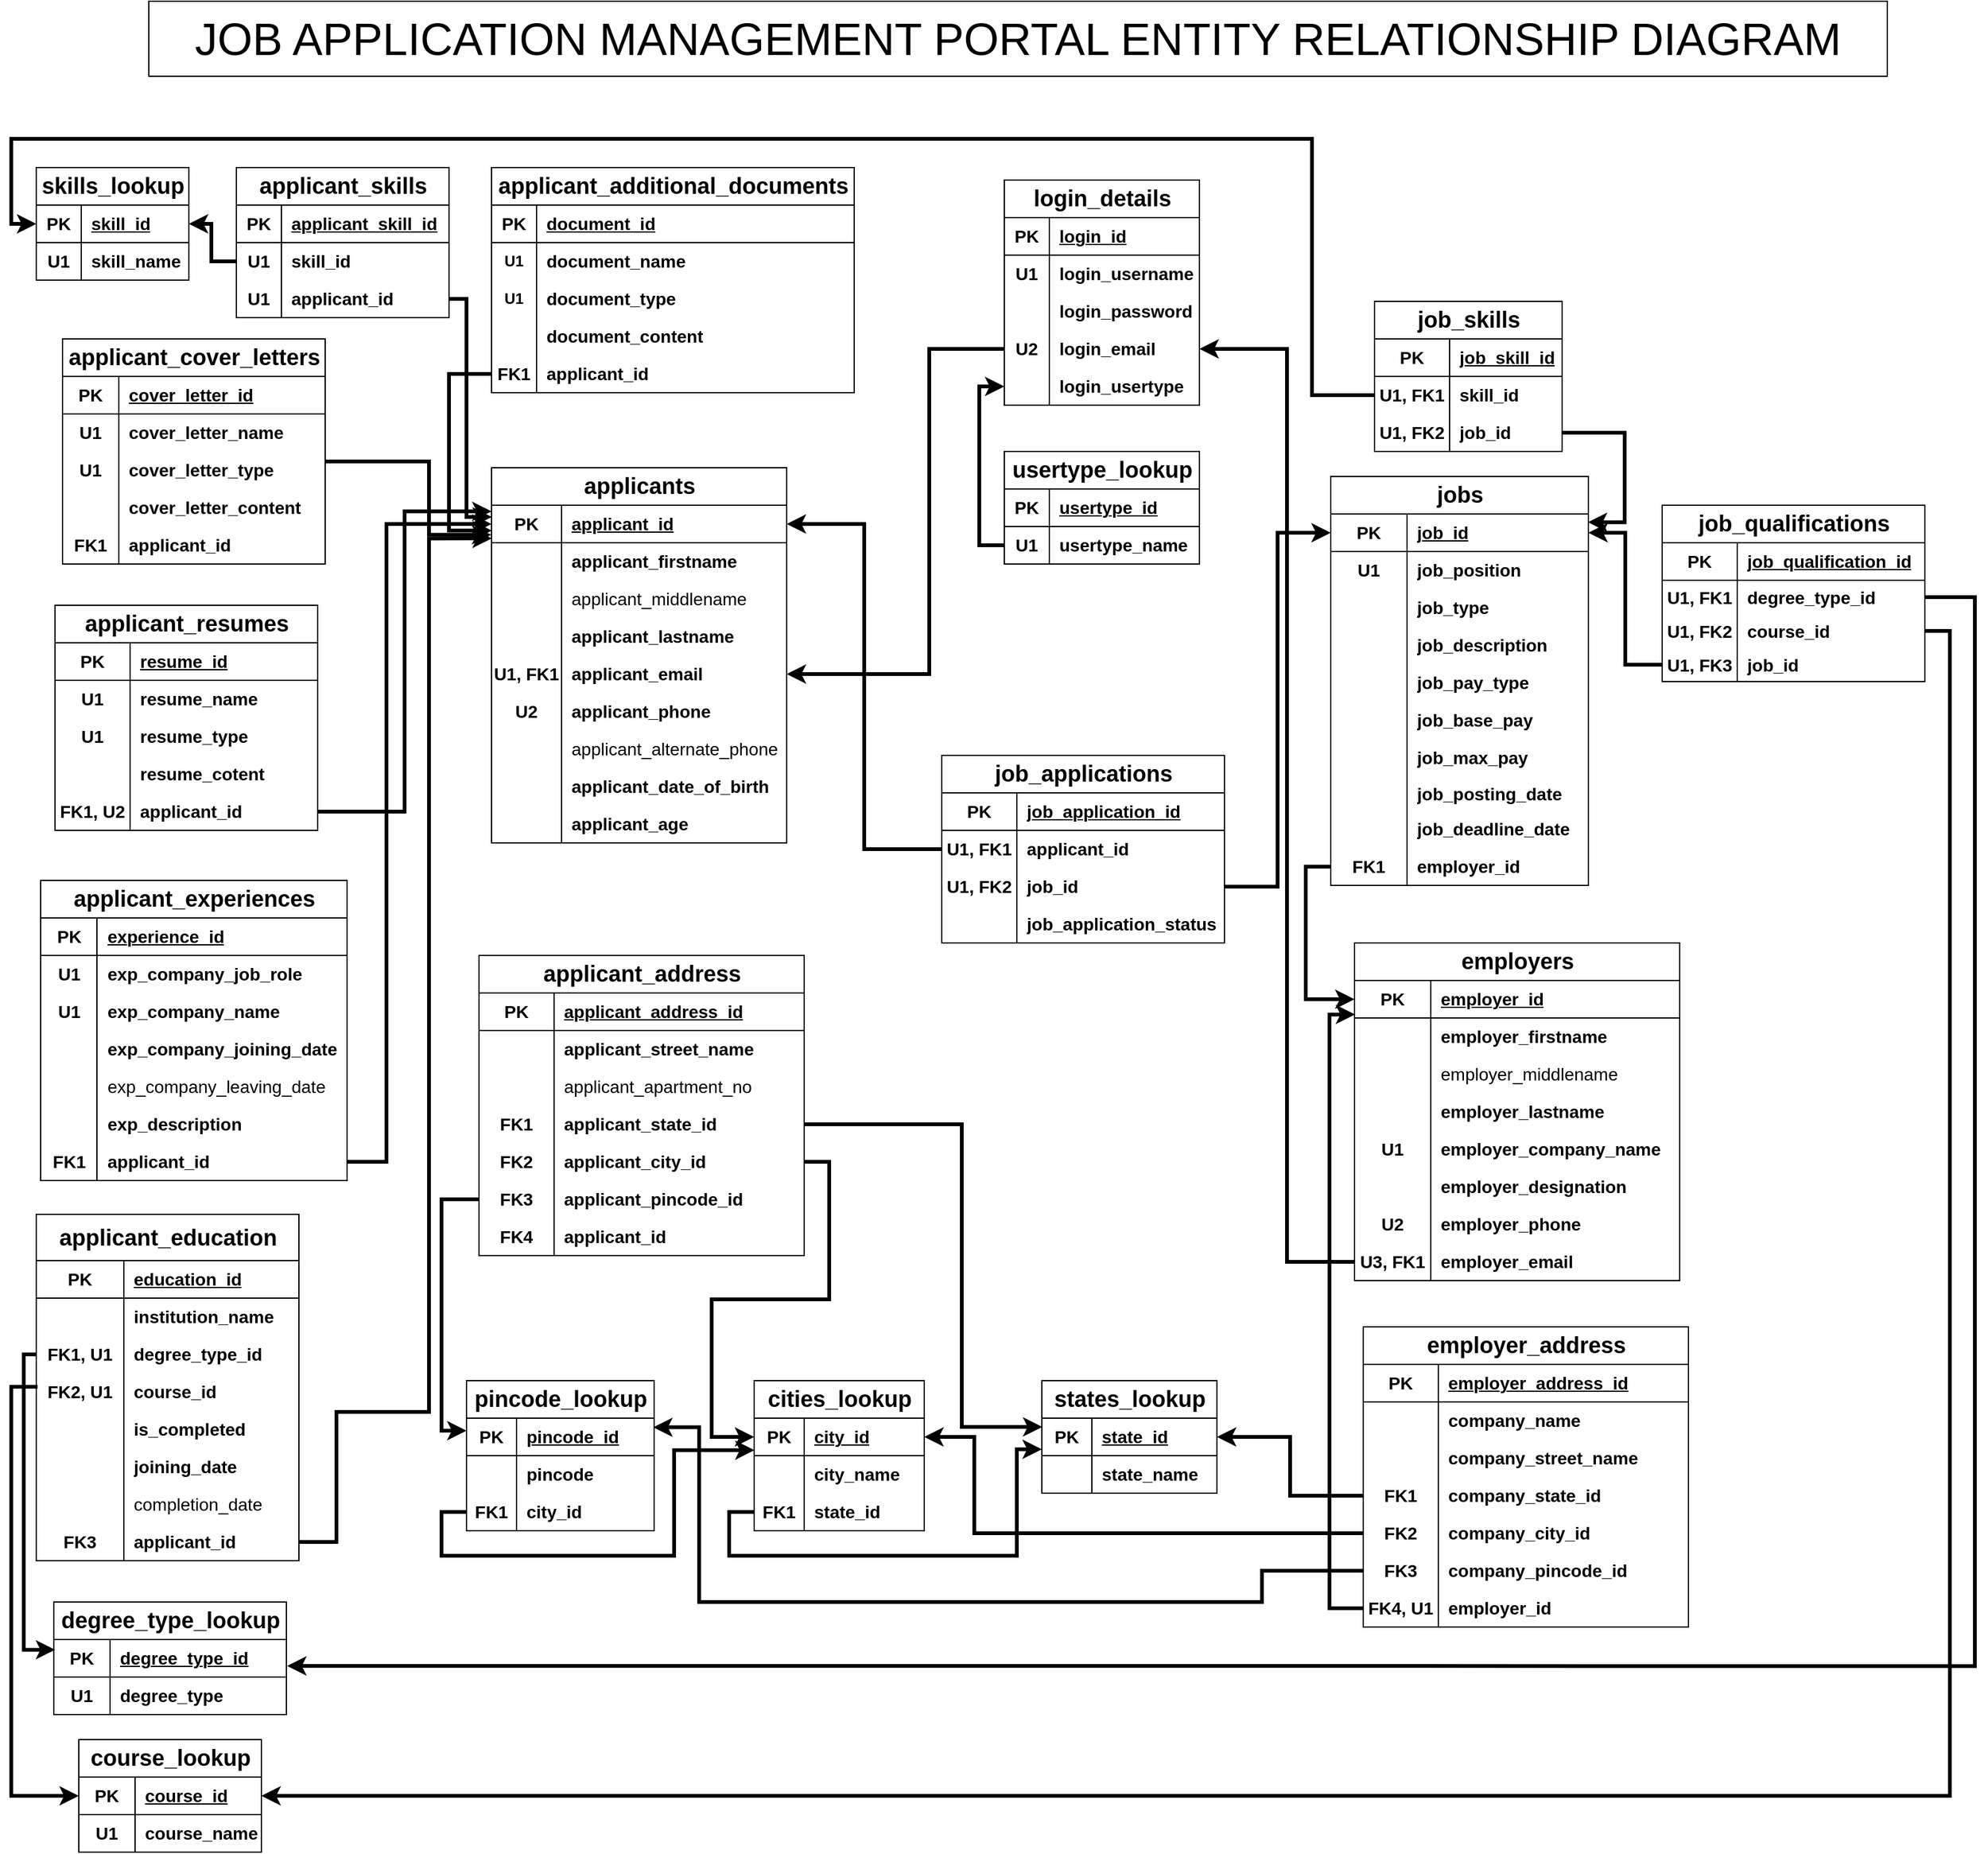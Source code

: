 <mxfile version="22.0.3" type="device">
  <diagram id="d8yjGs0ge1wfQoJ6q1dM" name="Page-2">
    <mxGraphModel dx="1036" dy="590" grid="1" gridSize="10" guides="1" tooltips="1" connect="1" arrows="1" fold="1" page="1" pageScale="1" pageWidth="850" pageHeight="1100" math="0" shadow="0">
      <root>
        <mxCell id="0" />
        <mxCell id="1" parent="0" />
        <mxCell id="aOMY41giIKtSeWHO1fTW-1" value="&lt;font style=&quot;font-size: 18px;&quot;&gt;login_details&lt;/font&gt;" style="shape=table;startSize=30;container=1;collapsible=1;childLayout=tableLayout;fixedRows=1;rowLines=0;fontStyle=1;align=center;resizeLast=1;html=1;" parent="1" vertex="1">
          <mxGeometry x="844" y="183" width="156" height="180" as="geometry" />
        </mxCell>
        <mxCell id="aOMY41giIKtSeWHO1fTW-2" value="" style="shape=tableRow;horizontal=0;startSize=0;swimlaneHead=0;swimlaneBody=0;fillColor=none;collapsible=0;dropTarget=0;points=[[0,0.5],[1,0.5]];portConstraint=eastwest;top=0;left=0;right=0;bottom=1;" parent="aOMY41giIKtSeWHO1fTW-1" vertex="1">
          <mxGeometry y="30" width="156" height="30" as="geometry" />
        </mxCell>
        <mxCell id="aOMY41giIKtSeWHO1fTW-3" value="&lt;font style=&quot;font-size: 14px;&quot;&gt;PK&lt;/font&gt;" style="shape=partialRectangle;connectable=0;fillColor=none;top=0;left=0;bottom=0;right=0;fontStyle=1;overflow=hidden;whiteSpace=wrap;html=1;" parent="aOMY41giIKtSeWHO1fTW-2" vertex="1">
          <mxGeometry width="36" height="30" as="geometry">
            <mxRectangle width="36" height="30" as="alternateBounds" />
          </mxGeometry>
        </mxCell>
        <mxCell id="aOMY41giIKtSeWHO1fTW-4" value="&lt;font style=&quot;font-size: 14px;&quot;&gt;login_id&lt;/font&gt;" style="shape=partialRectangle;connectable=0;fillColor=none;top=0;left=0;bottom=0;right=0;align=left;spacingLeft=6;fontStyle=5;overflow=hidden;whiteSpace=wrap;html=1;" parent="aOMY41giIKtSeWHO1fTW-2" vertex="1">
          <mxGeometry x="36" width="120" height="30" as="geometry">
            <mxRectangle width="120" height="30" as="alternateBounds" />
          </mxGeometry>
        </mxCell>
        <mxCell id="aOMY41giIKtSeWHO1fTW-5" value="" style="shape=tableRow;horizontal=0;startSize=0;swimlaneHead=0;swimlaneBody=0;fillColor=none;collapsible=0;dropTarget=0;points=[[0,0.5],[1,0.5]];portConstraint=eastwest;top=0;left=0;right=0;bottom=0;" parent="aOMY41giIKtSeWHO1fTW-1" vertex="1">
          <mxGeometry y="60" width="156" height="30" as="geometry" />
        </mxCell>
        <mxCell id="aOMY41giIKtSeWHO1fTW-6" value="&lt;b&gt;&lt;font style=&quot;font-size: 14px;&quot;&gt;U1&lt;/font&gt;&lt;/b&gt;" style="shape=partialRectangle;connectable=0;fillColor=none;top=0;left=0;bottom=0;right=0;editable=1;overflow=hidden;whiteSpace=wrap;html=1;" parent="aOMY41giIKtSeWHO1fTW-5" vertex="1">
          <mxGeometry width="36" height="30" as="geometry">
            <mxRectangle width="36" height="30" as="alternateBounds" />
          </mxGeometry>
        </mxCell>
        <mxCell id="aOMY41giIKtSeWHO1fTW-7" value="&lt;font style=&quot;font-size: 14px;&quot;&gt;&lt;b&gt;login_username&lt;/b&gt;&lt;/font&gt;" style="shape=partialRectangle;connectable=0;fillColor=none;top=0;left=0;bottom=0;right=0;align=left;spacingLeft=6;overflow=hidden;whiteSpace=wrap;html=1;" parent="aOMY41giIKtSeWHO1fTW-5" vertex="1">
          <mxGeometry x="36" width="120" height="30" as="geometry">
            <mxRectangle width="120" height="30" as="alternateBounds" />
          </mxGeometry>
        </mxCell>
        <mxCell id="aOMY41giIKtSeWHO1fTW-8" value="" style="shape=tableRow;horizontal=0;startSize=0;swimlaneHead=0;swimlaneBody=0;fillColor=none;collapsible=0;dropTarget=0;points=[[0,0.5],[1,0.5]];portConstraint=eastwest;top=0;left=0;right=0;bottom=0;" parent="aOMY41giIKtSeWHO1fTW-1" vertex="1">
          <mxGeometry y="90" width="156" height="30" as="geometry" />
        </mxCell>
        <mxCell id="aOMY41giIKtSeWHO1fTW-9" value="" style="shape=partialRectangle;connectable=0;fillColor=none;top=0;left=0;bottom=0;right=0;editable=1;overflow=hidden;whiteSpace=wrap;html=1;" parent="aOMY41giIKtSeWHO1fTW-8" vertex="1">
          <mxGeometry width="36" height="30" as="geometry">
            <mxRectangle width="36" height="30" as="alternateBounds" />
          </mxGeometry>
        </mxCell>
        <mxCell id="aOMY41giIKtSeWHO1fTW-10" value="&lt;b style=&quot;border-color: var(--border-color); font-size: 14px;&quot;&gt;login_password&lt;/b&gt;" style="shape=partialRectangle;connectable=0;fillColor=none;top=0;left=0;bottom=0;right=0;align=left;spacingLeft=6;overflow=hidden;whiteSpace=wrap;html=1;" parent="aOMY41giIKtSeWHO1fTW-8" vertex="1">
          <mxGeometry x="36" width="120" height="30" as="geometry">
            <mxRectangle width="120" height="30" as="alternateBounds" />
          </mxGeometry>
        </mxCell>
        <mxCell id="aOMY41giIKtSeWHO1fTW-11" value="" style="shape=tableRow;horizontal=0;startSize=0;swimlaneHead=0;swimlaneBody=0;fillColor=none;collapsible=0;dropTarget=0;points=[[0,0.5],[1,0.5]];portConstraint=eastwest;top=0;left=0;right=0;bottom=0;" parent="aOMY41giIKtSeWHO1fTW-1" vertex="1">
          <mxGeometry y="120" width="156" height="30" as="geometry" />
        </mxCell>
        <mxCell id="aOMY41giIKtSeWHO1fTW-12" value="&lt;font style=&quot;font-size: 14px;&quot;&gt;&lt;b&gt;U2&lt;/b&gt;&lt;/font&gt;" style="shape=partialRectangle;connectable=0;fillColor=none;top=0;left=0;bottom=0;right=0;editable=1;overflow=hidden;whiteSpace=wrap;html=1;" parent="aOMY41giIKtSeWHO1fTW-11" vertex="1">
          <mxGeometry width="36" height="30" as="geometry">
            <mxRectangle width="36" height="30" as="alternateBounds" />
          </mxGeometry>
        </mxCell>
        <mxCell id="aOMY41giIKtSeWHO1fTW-13" value="&lt;b style=&quot;border-color: var(--border-color); font-size: 14px;&quot;&gt;login_email&lt;/b&gt;" style="shape=partialRectangle;connectable=0;fillColor=none;top=0;left=0;bottom=0;right=0;align=left;spacingLeft=6;overflow=hidden;whiteSpace=wrap;html=1;" parent="aOMY41giIKtSeWHO1fTW-11" vertex="1">
          <mxGeometry x="36" width="120" height="30" as="geometry">
            <mxRectangle width="120" height="30" as="alternateBounds" />
          </mxGeometry>
        </mxCell>
        <mxCell id="aOMY41giIKtSeWHO1fTW-14" value="" style="shape=tableRow;horizontal=0;startSize=0;swimlaneHead=0;swimlaneBody=0;fillColor=none;collapsible=0;dropTarget=0;points=[[0,0.5],[1,0.5]];portConstraint=eastwest;top=0;left=0;right=0;bottom=0;" parent="aOMY41giIKtSeWHO1fTW-1" vertex="1">
          <mxGeometry y="150" width="156" height="30" as="geometry" />
        </mxCell>
        <mxCell id="aOMY41giIKtSeWHO1fTW-15" value="" style="shape=partialRectangle;connectable=0;fillColor=none;top=0;left=0;bottom=0;right=0;editable=1;overflow=hidden;whiteSpace=wrap;html=1;" parent="aOMY41giIKtSeWHO1fTW-14" vertex="1">
          <mxGeometry width="36" height="30" as="geometry">
            <mxRectangle width="36" height="30" as="alternateBounds" />
          </mxGeometry>
        </mxCell>
        <mxCell id="aOMY41giIKtSeWHO1fTW-16" value="&lt;b style=&quot;border-color: var(--border-color); font-size: 14px;&quot;&gt;login_usertype&lt;/b&gt;" style="shape=partialRectangle;connectable=0;fillColor=none;top=0;left=0;bottom=0;right=0;align=left;spacingLeft=6;overflow=hidden;whiteSpace=wrap;html=1;" parent="aOMY41giIKtSeWHO1fTW-14" vertex="1">
          <mxGeometry x="36" width="120" height="30" as="geometry">
            <mxRectangle width="120" height="30" as="alternateBounds" />
          </mxGeometry>
        </mxCell>
        <mxCell id="aOMY41giIKtSeWHO1fTW-33" value="&lt;font style=&quot;font-size: 18px;&quot;&gt;applicants&lt;/font&gt;" style="shape=table;startSize=30;container=1;collapsible=1;childLayout=tableLayout;fixedRows=1;rowLines=0;fontStyle=1;align=center;resizeLast=1;html=1;" parent="1" vertex="1">
          <mxGeometry x="434" y="413" width="236" height="300" as="geometry" />
        </mxCell>
        <mxCell id="aOMY41giIKtSeWHO1fTW-34" value="" style="shape=tableRow;horizontal=0;startSize=0;swimlaneHead=0;swimlaneBody=0;fillColor=none;collapsible=0;dropTarget=0;points=[[0,0.5],[1,0.5]];portConstraint=eastwest;top=0;left=0;right=0;bottom=1;" parent="aOMY41giIKtSeWHO1fTW-33" vertex="1">
          <mxGeometry y="30" width="236" height="30" as="geometry" />
        </mxCell>
        <mxCell id="aOMY41giIKtSeWHO1fTW-35" value="&lt;font style=&quot;font-size: 14px;&quot;&gt;PK&lt;/font&gt;" style="shape=partialRectangle;connectable=0;fillColor=none;top=0;left=0;bottom=0;right=0;fontStyle=1;overflow=hidden;whiteSpace=wrap;html=1;" parent="aOMY41giIKtSeWHO1fTW-34" vertex="1">
          <mxGeometry width="56" height="30" as="geometry">
            <mxRectangle width="56" height="30" as="alternateBounds" />
          </mxGeometry>
        </mxCell>
        <mxCell id="aOMY41giIKtSeWHO1fTW-36" value="&lt;font style=&quot;font-size: 14px;&quot;&gt;applicant_id&lt;/font&gt;" style="shape=partialRectangle;connectable=0;fillColor=none;top=0;left=0;bottom=0;right=0;align=left;spacingLeft=6;fontStyle=5;overflow=hidden;whiteSpace=wrap;html=1;" parent="aOMY41giIKtSeWHO1fTW-34" vertex="1">
          <mxGeometry x="56" width="180" height="30" as="geometry">
            <mxRectangle width="180" height="30" as="alternateBounds" />
          </mxGeometry>
        </mxCell>
        <mxCell id="aOMY41giIKtSeWHO1fTW-37" value="" style="shape=tableRow;horizontal=0;startSize=0;swimlaneHead=0;swimlaneBody=0;fillColor=none;collapsible=0;dropTarget=0;points=[[0,0.5],[1,0.5]];portConstraint=eastwest;top=0;left=0;right=0;bottom=0;" parent="aOMY41giIKtSeWHO1fTW-33" vertex="1">
          <mxGeometry y="60" width="236" height="30" as="geometry" />
        </mxCell>
        <mxCell id="aOMY41giIKtSeWHO1fTW-38" value="" style="shape=partialRectangle;connectable=0;fillColor=none;top=0;left=0;bottom=0;right=0;editable=1;overflow=hidden;whiteSpace=wrap;html=1;" parent="aOMY41giIKtSeWHO1fTW-37" vertex="1">
          <mxGeometry width="56" height="30" as="geometry">
            <mxRectangle width="56" height="30" as="alternateBounds" />
          </mxGeometry>
        </mxCell>
        <mxCell id="aOMY41giIKtSeWHO1fTW-39" value="&lt;font style=&quot;font-size: 14px;&quot;&gt;&lt;b&gt;applicant_firstname&lt;/b&gt;&lt;/font&gt;" style="shape=partialRectangle;connectable=0;fillColor=none;top=0;left=0;bottom=0;right=0;align=left;spacingLeft=6;overflow=hidden;whiteSpace=wrap;html=1;" parent="aOMY41giIKtSeWHO1fTW-37" vertex="1">
          <mxGeometry x="56" width="180" height="30" as="geometry">
            <mxRectangle width="180" height="30" as="alternateBounds" />
          </mxGeometry>
        </mxCell>
        <mxCell id="aOMY41giIKtSeWHO1fTW-40" value="" style="shape=tableRow;horizontal=0;startSize=0;swimlaneHead=0;swimlaneBody=0;fillColor=none;collapsible=0;dropTarget=0;points=[[0,0.5],[1,0.5]];portConstraint=eastwest;top=0;left=0;right=0;bottom=0;" parent="aOMY41giIKtSeWHO1fTW-33" vertex="1">
          <mxGeometry y="90" width="236" height="30" as="geometry" />
        </mxCell>
        <mxCell id="aOMY41giIKtSeWHO1fTW-41" value="" style="shape=partialRectangle;connectable=0;fillColor=none;top=0;left=0;bottom=0;right=0;editable=1;overflow=hidden;whiteSpace=wrap;html=1;" parent="aOMY41giIKtSeWHO1fTW-40" vertex="1">
          <mxGeometry width="56" height="30" as="geometry">
            <mxRectangle width="56" height="30" as="alternateBounds" />
          </mxGeometry>
        </mxCell>
        <mxCell id="aOMY41giIKtSeWHO1fTW-42" value="&lt;span style=&quot;border-color: var(--border-color); font-size: 14px;&quot;&gt;applicant_middlename&lt;/span&gt;" style="shape=partialRectangle;connectable=0;fillColor=none;top=0;left=0;bottom=0;right=0;align=left;spacingLeft=6;overflow=hidden;whiteSpace=wrap;html=1;" parent="aOMY41giIKtSeWHO1fTW-40" vertex="1">
          <mxGeometry x="56" width="180" height="30" as="geometry">
            <mxRectangle width="180" height="30" as="alternateBounds" />
          </mxGeometry>
        </mxCell>
        <mxCell id="aOMY41giIKtSeWHO1fTW-49" value="" style="shape=tableRow;horizontal=0;startSize=0;swimlaneHead=0;swimlaneBody=0;fillColor=none;collapsible=0;dropTarget=0;points=[[0,0.5],[1,0.5]];portConstraint=eastwest;top=0;left=0;right=0;bottom=0;" parent="aOMY41giIKtSeWHO1fTW-33" vertex="1">
          <mxGeometry y="120" width="236" height="30" as="geometry" />
        </mxCell>
        <mxCell id="aOMY41giIKtSeWHO1fTW-50" value="" style="shape=partialRectangle;connectable=0;fillColor=none;top=0;left=0;bottom=0;right=0;editable=1;overflow=hidden;whiteSpace=wrap;html=1;" parent="aOMY41giIKtSeWHO1fTW-49" vertex="1">
          <mxGeometry width="56" height="30" as="geometry">
            <mxRectangle width="56" height="30" as="alternateBounds" />
          </mxGeometry>
        </mxCell>
        <mxCell id="aOMY41giIKtSeWHO1fTW-51" value="&lt;b style=&quot;border-color: var(--border-color); font-size: 14px;&quot;&gt;applicant_lastname&lt;/b&gt;" style="shape=partialRectangle;connectable=0;fillColor=none;top=0;left=0;bottom=0;right=0;align=left;spacingLeft=6;overflow=hidden;whiteSpace=wrap;html=1;" parent="aOMY41giIKtSeWHO1fTW-49" vertex="1">
          <mxGeometry x="56" width="180" height="30" as="geometry">
            <mxRectangle width="180" height="30" as="alternateBounds" />
          </mxGeometry>
        </mxCell>
        <mxCell id="aOMY41giIKtSeWHO1fTW-52" value="" style="shape=tableRow;horizontal=0;startSize=0;swimlaneHead=0;swimlaneBody=0;fillColor=none;collapsible=0;dropTarget=0;points=[[0,0.5],[1,0.5]];portConstraint=eastwest;top=0;left=0;right=0;bottom=0;" parent="aOMY41giIKtSeWHO1fTW-33" vertex="1">
          <mxGeometry y="150" width="236" height="30" as="geometry" />
        </mxCell>
        <mxCell id="aOMY41giIKtSeWHO1fTW-53" value="&lt;b&gt;&lt;font style=&quot;font-size: 14px;&quot;&gt;U1, FK1&lt;/font&gt;&lt;/b&gt;" style="shape=partialRectangle;connectable=0;fillColor=none;top=0;left=0;bottom=0;right=0;editable=1;overflow=hidden;whiteSpace=wrap;html=1;" parent="aOMY41giIKtSeWHO1fTW-52" vertex="1">
          <mxGeometry width="56" height="30" as="geometry">
            <mxRectangle width="56" height="30" as="alternateBounds" />
          </mxGeometry>
        </mxCell>
        <mxCell id="aOMY41giIKtSeWHO1fTW-54" value="&lt;b style=&quot;border-color: var(--border-color); font-size: 14px;&quot;&gt;applicant_email&lt;/b&gt;" style="shape=partialRectangle;connectable=0;fillColor=none;top=0;left=0;bottom=0;right=0;align=left;spacingLeft=6;overflow=hidden;whiteSpace=wrap;html=1;" parent="aOMY41giIKtSeWHO1fTW-52" vertex="1">
          <mxGeometry x="56" width="180" height="30" as="geometry">
            <mxRectangle width="180" height="30" as="alternateBounds" />
          </mxGeometry>
        </mxCell>
        <mxCell id="aOMY41giIKtSeWHO1fTW-55" value="" style="shape=tableRow;horizontal=0;startSize=0;swimlaneHead=0;swimlaneBody=0;fillColor=none;collapsible=0;dropTarget=0;points=[[0,0.5],[1,0.5]];portConstraint=eastwest;top=0;left=0;right=0;bottom=0;" parent="aOMY41giIKtSeWHO1fTW-33" vertex="1">
          <mxGeometry y="180" width="236" height="30" as="geometry" />
        </mxCell>
        <mxCell id="aOMY41giIKtSeWHO1fTW-56" value="&lt;b&gt;&lt;font style=&quot;font-size: 14px;&quot;&gt;U2&lt;/font&gt;&lt;/b&gt;" style="shape=partialRectangle;connectable=0;fillColor=none;top=0;left=0;bottom=0;right=0;editable=1;overflow=hidden;whiteSpace=wrap;html=1;" parent="aOMY41giIKtSeWHO1fTW-55" vertex="1">
          <mxGeometry width="56" height="30" as="geometry">
            <mxRectangle width="56" height="30" as="alternateBounds" />
          </mxGeometry>
        </mxCell>
        <mxCell id="aOMY41giIKtSeWHO1fTW-57" value="&lt;b style=&quot;border-color: var(--border-color); font-size: 14px;&quot;&gt;applicant_phone&lt;/b&gt;" style="shape=partialRectangle;connectable=0;fillColor=none;top=0;left=0;bottom=0;right=0;align=left;spacingLeft=6;overflow=hidden;whiteSpace=wrap;html=1;" parent="aOMY41giIKtSeWHO1fTW-55" vertex="1">
          <mxGeometry x="56" width="180" height="30" as="geometry">
            <mxRectangle width="180" height="30" as="alternateBounds" />
          </mxGeometry>
        </mxCell>
        <mxCell id="aOMY41giIKtSeWHO1fTW-58" value="" style="shape=tableRow;horizontal=0;startSize=0;swimlaneHead=0;swimlaneBody=0;fillColor=none;collapsible=0;dropTarget=0;points=[[0,0.5],[1,0.5]];portConstraint=eastwest;top=0;left=0;right=0;bottom=0;" parent="aOMY41giIKtSeWHO1fTW-33" vertex="1">
          <mxGeometry y="210" width="236" height="30" as="geometry" />
        </mxCell>
        <mxCell id="aOMY41giIKtSeWHO1fTW-59" value="" style="shape=partialRectangle;connectable=0;fillColor=none;top=0;left=0;bottom=0;right=0;editable=1;overflow=hidden;whiteSpace=wrap;html=1;" parent="aOMY41giIKtSeWHO1fTW-58" vertex="1">
          <mxGeometry width="56" height="30" as="geometry">
            <mxRectangle width="56" height="30" as="alternateBounds" />
          </mxGeometry>
        </mxCell>
        <mxCell id="aOMY41giIKtSeWHO1fTW-60" value="&lt;span style=&quot;border-color: var(--border-color); font-size: 14px;&quot;&gt;applicant_alternate_phone&lt;/span&gt;" style="shape=partialRectangle;connectable=0;fillColor=none;top=0;left=0;bottom=0;right=0;align=left;spacingLeft=6;overflow=hidden;whiteSpace=wrap;html=1;" parent="aOMY41giIKtSeWHO1fTW-58" vertex="1">
          <mxGeometry x="56" width="180" height="30" as="geometry">
            <mxRectangle width="180" height="30" as="alternateBounds" />
          </mxGeometry>
        </mxCell>
        <mxCell id="aOMY41giIKtSeWHO1fTW-43" value="" style="shape=tableRow;horizontal=0;startSize=0;swimlaneHead=0;swimlaneBody=0;fillColor=none;collapsible=0;dropTarget=0;points=[[0,0.5],[1,0.5]];portConstraint=eastwest;top=0;left=0;right=0;bottom=0;" parent="aOMY41giIKtSeWHO1fTW-33" vertex="1">
          <mxGeometry y="240" width="236" height="30" as="geometry" />
        </mxCell>
        <mxCell id="aOMY41giIKtSeWHO1fTW-44" value="" style="shape=partialRectangle;connectable=0;fillColor=none;top=0;left=0;bottom=0;right=0;editable=1;overflow=hidden;whiteSpace=wrap;html=1;" parent="aOMY41giIKtSeWHO1fTW-43" vertex="1">
          <mxGeometry width="56" height="30" as="geometry">
            <mxRectangle width="56" height="30" as="alternateBounds" />
          </mxGeometry>
        </mxCell>
        <mxCell id="aOMY41giIKtSeWHO1fTW-45" value="&lt;b style=&quot;border-color: var(--border-color); font-size: 14px;&quot;&gt;applicant_date_of_birth&lt;/b&gt;" style="shape=partialRectangle;connectable=0;fillColor=none;top=0;left=0;bottom=0;right=0;align=left;spacingLeft=6;overflow=hidden;whiteSpace=wrap;html=1;" parent="aOMY41giIKtSeWHO1fTW-43" vertex="1">
          <mxGeometry x="56" width="180" height="30" as="geometry">
            <mxRectangle width="180" height="30" as="alternateBounds" />
          </mxGeometry>
        </mxCell>
        <mxCell id="aOMY41giIKtSeWHO1fTW-46" value="" style="shape=tableRow;horizontal=0;startSize=0;swimlaneHead=0;swimlaneBody=0;fillColor=none;collapsible=0;dropTarget=0;points=[[0,0.5],[1,0.5]];portConstraint=eastwest;top=0;left=0;right=0;bottom=0;" parent="aOMY41giIKtSeWHO1fTW-33" vertex="1">
          <mxGeometry y="270" width="236" height="30" as="geometry" />
        </mxCell>
        <mxCell id="aOMY41giIKtSeWHO1fTW-47" value="" style="shape=partialRectangle;connectable=0;fillColor=none;top=0;left=0;bottom=0;right=0;editable=1;overflow=hidden;whiteSpace=wrap;html=1;" parent="aOMY41giIKtSeWHO1fTW-46" vertex="1">
          <mxGeometry width="56" height="30" as="geometry">
            <mxRectangle width="56" height="30" as="alternateBounds" />
          </mxGeometry>
        </mxCell>
        <mxCell id="aOMY41giIKtSeWHO1fTW-48" value="&lt;b style=&quot;border-color: var(--border-color); font-size: 14px;&quot;&gt;applicant_age&lt;/b&gt;" style="shape=partialRectangle;connectable=0;fillColor=none;top=0;left=0;bottom=0;right=0;align=left;spacingLeft=6;overflow=hidden;whiteSpace=wrap;html=1;" parent="aOMY41giIKtSeWHO1fTW-46" vertex="1">
          <mxGeometry x="56" width="180" height="30" as="geometry">
            <mxRectangle width="180" height="30" as="alternateBounds" />
          </mxGeometry>
        </mxCell>
        <mxCell id="aOMY41giIKtSeWHO1fTW-61" style="edgeStyle=orthogonalEdgeStyle;rounded=0;orthogonalLoop=1;jettySize=auto;html=1;exitX=0;exitY=0.5;exitDx=0;exitDy=0;strokeWidth=3;entryX=1;entryY=0.5;entryDx=0;entryDy=0;" parent="1" source="aOMY41giIKtSeWHO1fTW-11" target="aOMY41giIKtSeWHO1fTW-52" edge="1">
          <mxGeometry relative="1" as="geometry">
            <mxPoint x="684" y="578" as="targetPoint" />
            <Array as="points">
              <mxPoint x="784" y="318" />
              <mxPoint x="784" y="578" />
            </Array>
          </mxGeometry>
        </mxCell>
        <mxCell id="aOMY41giIKtSeWHO1fTW-65" value="&lt;font style=&quot;font-size: 18px;&quot;&gt;skills_lookup&lt;/font&gt;" style="shape=table;startSize=30;container=1;collapsible=1;childLayout=tableLayout;fixedRows=1;rowLines=0;fontStyle=1;align=center;resizeLast=1;html=1;" parent="1" vertex="1">
          <mxGeometry x="70" y="173" width="122" height="90" as="geometry" />
        </mxCell>
        <mxCell id="aOMY41giIKtSeWHO1fTW-66" value="" style="shape=tableRow;horizontal=0;startSize=0;swimlaneHead=0;swimlaneBody=0;fillColor=none;collapsible=0;dropTarget=0;points=[[0,0.5],[1,0.5]];portConstraint=eastwest;top=0;left=0;right=0;bottom=1;" parent="aOMY41giIKtSeWHO1fTW-65" vertex="1">
          <mxGeometry y="30" width="122" height="30" as="geometry" />
        </mxCell>
        <mxCell id="aOMY41giIKtSeWHO1fTW-67" value="&lt;font style=&quot;font-size: 14px;&quot;&gt;PK&lt;/font&gt;" style="shape=partialRectangle;connectable=0;fillColor=none;top=0;left=0;bottom=0;right=0;fontStyle=1;overflow=hidden;whiteSpace=wrap;html=1;" parent="aOMY41giIKtSeWHO1fTW-66" vertex="1">
          <mxGeometry width="36" height="30" as="geometry">
            <mxRectangle width="36" height="30" as="alternateBounds" />
          </mxGeometry>
        </mxCell>
        <mxCell id="aOMY41giIKtSeWHO1fTW-68" value="&lt;font style=&quot;font-size: 14px;&quot;&gt;skill_id&lt;/font&gt;" style="shape=partialRectangle;connectable=0;fillColor=none;top=0;left=0;bottom=0;right=0;align=left;spacingLeft=6;fontStyle=5;overflow=hidden;whiteSpace=wrap;html=1;" parent="aOMY41giIKtSeWHO1fTW-66" vertex="1">
          <mxGeometry x="36" width="86" height="30" as="geometry">
            <mxRectangle width="86" height="30" as="alternateBounds" />
          </mxGeometry>
        </mxCell>
        <mxCell id="aOMY41giIKtSeWHO1fTW-69" value="" style="shape=tableRow;horizontal=0;startSize=0;swimlaneHead=0;swimlaneBody=0;fillColor=none;collapsible=0;dropTarget=0;points=[[0,0.5],[1,0.5]];portConstraint=eastwest;top=0;left=0;right=0;bottom=0;" parent="aOMY41giIKtSeWHO1fTW-65" vertex="1">
          <mxGeometry y="60" width="122" height="30" as="geometry" />
        </mxCell>
        <mxCell id="aOMY41giIKtSeWHO1fTW-70" value="&lt;b&gt;&lt;font style=&quot;font-size: 14px;&quot;&gt;U1&lt;/font&gt;&lt;/b&gt;" style="shape=partialRectangle;connectable=0;fillColor=none;top=0;left=0;bottom=0;right=0;editable=1;overflow=hidden;whiteSpace=wrap;html=1;" parent="aOMY41giIKtSeWHO1fTW-69" vertex="1">
          <mxGeometry width="36" height="30" as="geometry">
            <mxRectangle width="36" height="30" as="alternateBounds" />
          </mxGeometry>
        </mxCell>
        <mxCell id="aOMY41giIKtSeWHO1fTW-71" value="&lt;font style=&quot;font-size: 14px;&quot;&gt;&lt;b&gt;skill_name&lt;/b&gt;&lt;/font&gt;" style="shape=partialRectangle;connectable=0;fillColor=none;top=0;left=0;bottom=0;right=0;align=left;spacingLeft=6;overflow=hidden;whiteSpace=wrap;html=1;" parent="aOMY41giIKtSeWHO1fTW-69" vertex="1">
          <mxGeometry x="36" width="86" height="30" as="geometry">
            <mxRectangle width="86" height="30" as="alternateBounds" />
          </mxGeometry>
        </mxCell>
        <mxCell id="aOMY41giIKtSeWHO1fTW-81" value="&lt;font style=&quot;font-size: 18px;&quot;&gt;applicant_cover_letters&lt;/font&gt;" style="shape=table;startSize=30;container=1;collapsible=1;childLayout=tableLayout;fixedRows=1;rowLines=0;fontStyle=1;align=center;resizeLast=1;html=1;" parent="1" vertex="1">
          <mxGeometry x="91" y="310" width="210" height="180" as="geometry" />
        </mxCell>
        <mxCell id="aOMY41giIKtSeWHO1fTW-82" value="" style="shape=tableRow;horizontal=0;startSize=0;swimlaneHead=0;swimlaneBody=0;fillColor=none;collapsible=0;dropTarget=0;points=[[0,0.5],[1,0.5]];portConstraint=eastwest;top=0;left=0;right=0;bottom=1;" parent="aOMY41giIKtSeWHO1fTW-81" vertex="1">
          <mxGeometry y="30" width="210" height="30" as="geometry" />
        </mxCell>
        <mxCell id="aOMY41giIKtSeWHO1fTW-83" value="&lt;font style=&quot;font-size: 14px;&quot;&gt;PK&lt;/font&gt;" style="shape=partialRectangle;connectable=0;fillColor=none;top=0;left=0;bottom=0;right=0;fontStyle=1;overflow=hidden;whiteSpace=wrap;html=1;" parent="aOMY41giIKtSeWHO1fTW-82" vertex="1">
          <mxGeometry width="45" height="30" as="geometry">
            <mxRectangle width="45" height="30" as="alternateBounds" />
          </mxGeometry>
        </mxCell>
        <mxCell id="aOMY41giIKtSeWHO1fTW-84" value="&lt;font style=&quot;font-size: 14px;&quot;&gt;cover_letter_id&lt;/font&gt;" style="shape=partialRectangle;connectable=0;fillColor=none;top=0;left=0;bottom=0;right=0;align=left;spacingLeft=6;fontStyle=5;overflow=hidden;whiteSpace=wrap;html=1;" parent="aOMY41giIKtSeWHO1fTW-82" vertex="1">
          <mxGeometry x="45" width="165" height="30" as="geometry">
            <mxRectangle width="165" height="30" as="alternateBounds" />
          </mxGeometry>
        </mxCell>
        <mxCell id="aOMY41giIKtSeWHO1fTW-85" value="" style="shape=tableRow;horizontal=0;startSize=0;swimlaneHead=0;swimlaneBody=0;fillColor=none;collapsible=0;dropTarget=0;points=[[0,0.5],[1,0.5]];portConstraint=eastwest;top=0;left=0;right=0;bottom=0;" parent="aOMY41giIKtSeWHO1fTW-81" vertex="1">
          <mxGeometry y="60" width="210" height="30" as="geometry" />
        </mxCell>
        <mxCell id="aOMY41giIKtSeWHO1fTW-86" value="&lt;b&gt;&lt;font style=&quot;font-size: 14px;&quot;&gt;U1&lt;/font&gt;&lt;/b&gt;" style="shape=partialRectangle;connectable=0;fillColor=none;top=0;left=0;bottom=0;right=0;editable=1;overflow=hidden;whiteSpace=wrap;html=1;" parent="aOMY41giIKtSeWHO1fTW-85" vertex="1">
          <mxGeometry width="45" height="30" as="geometry">
            <mxRectangle width="45" height="30" as="alternateBounds" />
          </mxGeometry>
        </mxCell>
        <mxCell id="aOMY41giIKtSeWHO1fTW-87" value="&lt;font style=&quot;font-size: 14px;&quot;&gt;&lt;b&gt;cover_letter_name&lt;/b&gt;&lt;/font&gt;" style="shape=partialRectangle;connectable=0;fillColor=none;top=0;left=0;bottom=0;right=0;align=left;spacingLeft=6;overflow=hidden;whiteSpace=wrap;html=1;" parent="aOMY41giIKtSeWHO1fTW-85" vertex="1">
          <mxGeometry x="45" width="165" height="30" as="geometry">
            <mxRectangle width="165" height="30" as="alternateBounds" />
          </mxGeometry>
        </mxCell>
        <mxCell id="aOMY41giIKtSeWHO1fTW-88" value="" style="shape=tableRow;horizontal=0;startSize=0;swimlaneHead=0;swimlaneBody=0;fillColor=none;collapsible=0;dropTarget=0;points=[[0,0.5],[1,0.5]];portConstraint=eastwest;top=0;left=0;right=0;bottom=0;" parent="aOMY41giIKtSeWHO1fTW-81" vertex="1">
          <mxGeometry y="90" width="210" height="30" as="geometry" />
        </mxCell>
        <mxCell id="aOMY41giIKtSeWHO1fTW-89" value="&lt;b&gt;&lt;font style=&quot;font-size: 14px;&quot;&gt;U1&lt;/font&gt;&lt;/b&gt;" style="shape=partialRectangle;connectable=0;fillColor=none;top=0;left=0;bottom=0;right=0;editable=1;overflow=hidden;whiteSpace=wrap;html=1;" parent="aOMY41giIKtSeWHO1fTW-88" vertex="1">
          <mxGeometry width="45" height="30" as="geometry">
            <mxRectangle width="45" height="30" as="alternateBounds" />
          </mxGeometry>
        </mxCell>
        <mxCell id="aOMY41giIKtSeWHO1fTW-90" value="&lt;span style=&quot;font-size: 14px;&quot;&gt;&lt;b&gt;cover_letter_type&lt;/b&gt;&lt;/span&gt;" style="shape=partialRectangle;connectable=0;fillColor=none;top=0;left=0;bottom=0;right=0;align=left;spacingLeft=6;overflow=hidden;whiteSpace=wrap;html=1;" parent="aOMY41giIKtSeWHO1fTW-88" vertex="1">
          <mxGeometry x="45" width="165" height="30" as="geometry">
            <mxRectangle width="165" height="30" as="alternateBounds" />
          </mxGeometry>
        </mxCell>
        <mxCell id="LS2nTlV2-WElINTu-VLd-41" value="" style="shape=tableRow;horizontal=0;startSize=0;swimlaneHead=0;swimlaneBody=0;fillColor=none;collapsible=0;dropTarget=0;points=[[0,0.5],[1,0.5]];portConstraint=eastwest;top=0;left=0;right=0;bottom=0;" parent="aOMY41giIKtSeWHO1fTW-81" vertex="1">
          <mxGeometry y="120" width="210" height="30" as="geometry" />
        </mxCell>
        <mxCell id="LS2nTlV2-WElINTu-VLd-42" value="" style="shape=partialRectangle;connectable=0;fillColor=none;top=0;left=0;bottom=0;right=0;editable=1;overflow=hidden;whiteSpace=wrap;html=1;" parent="LS2nTlV2-WElINTu-VLd-41" vertex="1">
          <mxGeometry width="45" height="30" as="geometry">
            <mxRectangle width="45" height="30" as="alternateBounds" />
          </mxGeometry>
        </mxCell>
        <mxCell id="LS2nTlV2-WElINTu-VLd-43" value="&lt;span style=&quot;font-size: 14px;&quot;&gt;&lt;b&gt;cover_letter_content&lt;/b&gt;&lt;/span&gt;" style="shape=partialRectangle;connectable=0;fillColor=none;top=0;left=0;bottom=0;right=0;align=left;spacingLeft=6;overflow=hidden;whiteSpace=wrap;html=1;" parent="LS2nTlV2-WElINTu-VLd-41" vertex="1">
          <mxGeometry x="45" width="165" height="30" as="geometry">
            <mxRectangle width="165" height="30" as="alternateBounds" />
          </mxGeometry>
        </mxCell>
        <mxCell id="LS2nTlV2-WElINTu-VLd-38" value="" style="shape=tableRow;horizontal=0;startSize=0;swimlaneHead=0;swimlaneBody=0;fillColor=none;collapsible=0;dropTarget=0;points=[[0,0.5],[1,0.5]];portConstraint=eastwest;top=0;left=0;right=0;bottom=0;" parent="aOMY41giIKtSeWHO1fTW-81" vertex="1">
          <mxGeometry y="150" width="210" height="30" as="geometry" />
        </mxCell>
        <mxCell id="LS2nTlV2-WElINTu-VLd-39" value="&lt;b&gt;&lt;font style=&quot;font-size: 14px;&quot;&gt;FK1&lt;/font&gt;&lt;/b&gt;" style="shape=partialRectangle;connectable=0;fillColor=none;top=0;left=0;bottom=0;right=0;editable=1;overflow=hidden;whiteSpace=wrap;html=1;" parent="LS2nTlV2-WElINTu-VLd-38" vertex="1">
          <mxGeometry width="45" height="30" as="geometry">
            <mxRectangle width="45" height="30" as="alternateBounds" />
          </mxGeometry>
        </mxCell>
        <mxCell id="LS2nTlV2-WElINTu-VLd-40" value="&lt;b style=&quot;border-color: var(--border-color); font-size: 14px;&quot;&gt;applicant_id&lt;/b&gt;" style="shape=partialRectangle;connectable=0;fillColor=none;top=0;left=0;bottom=0;right=0;align=left;spacingLeft=6;overflow=hidden;whiteSpace=wrap;html=1;" parent="LS2nTlV2-WElINTu-VLd-38" vertex="1">
          <mxGeometry x="45" width="165" height="30" as="geometry">
            <mxRectangle width="165" height="30" as="alternateBounds" />
          </mxGeometry>
        </mxCell>
        <mxCell id="aOMY41giIKtSeWHO1fTW-94" value="&lt;font style=&quot;font-size: 18px;&quot;&gt;applicant_experiences&lt;/font&gt;" style="shape=table;startSize=30;container=1;collapsible=1;childLayout=tableLayout;fixedRows=1;rowLines=0;fontStyle=1;align=center;resizeLast=1;html=1;" parent="1" vertex="1">
          <mxGeometry x="73.5" y="743" width="245" height="240" as="geometry" />
        </mxCell>
        <mxCell id="aOMY41giIKtSeWHO1fTW-95" value="" style="shape=tableRow;horizontal=0;startSize=0;swimlaneHead=0;swimlaneBody=0;fillColor=none;collapsible=0;dropTarget=0;points=[[0,0.5],[1,0.5]];portConstraint=eastwest;top=0;left=0;right=0;bottom=1;" parent="aOMY41giIKtSeWHO1fTW-94" vertex="1">
          <mxGeometry y="30" width="245" height="30" as="geometry" />
        </mxCell>
        <mxCell id="aOMY41giIKtSeWHO1fTW-96" value="&lt;font style=&quot;font-size: 14px;&quot;&gt;PK&lt;/font&gt;" style="shape=partialRectangle;connectable=0;fillColor=none;top=0;left=0;bottom=0;right=0;fontStyle=1;overflow=hidden;whiteSpace=wrap;html=1;" parent="aOMY41giIKtSeWHO1fTW-95" vertex="1">
          <mxGeometry width="45" height="30" as="geometry">
            <mxRectangle width="45" height="30" as="alternateBounds" />
          </mxGeometry>
        </mxCell>
        <mxCell id="aOMY41giIKtSeWHO1fTW-97" value="&lt;font style=&quot;font-size: 14px;&quot;&gt;experience_id&lt;/font&gt;" style="shape=partialRectangle;connectable=0;fillColor=none;top=0;left=0;bottom=0;right=0;align=left;spacingLeft=6;fontStyle=5;overflow=hidden;whiteSpace=wrap;html=1;" parent="aOMY41giIKtSeWHO1fTW-95" vertex="1">
          <mxGeometry x="45" width="200" height="30" as="geometry">
            <mxRectangle width="200" height="30" as="alternateBounds" />
          </mxGeometry>
        </mxCell>
        <mxCell id="aOMY41giIKtSeWHO1fTW-98" value="" style="shape=tableRow;horizontal=0;startSize=0;swimlaneHead=0;swimlaneBody=0;fillColor=none;collapsible=0;dropTarget=0;points=[[0,0.5],[1,0.5]];portConstraint=eastwest;top=0;left=0;right=0;bottom=0;" parent="aOMY41giIKtSeWHO1fTW-94" vertex="1">
          <mxGeometry y="60" width="245" height="30" as="geometry" />
        </mxCell>
        <mxCell id="aOMY41giIKtSeWHO1fTW-99" value="&lt;b&gt;&lt;font style=&quot;font-size: 14px;&quot;&gt;U1&lt;/font&gt;&lt;/b&gt;" style="shape=partialRectangle;connectable=0;fillColor=none;top=0;left=0;bottom=0;right=0;editable=1;overflow=hidden;whiteSpace=wrap;html=1;" parent="aOMY41giIKtSeWHO1fTW-98" vertex="1">
          <mxGeometry width="45" height="30" as="geometry">
            <mxRectangle width="45" height="30" as="alternateBounds" />
          </mxGeometry>
        </mxCell>
        <mxCell id="aOMY41giIKtSeWHO1fTW-100" value="&lt;font style=&quot;font-size: 14px;&quot;&gt;&lt;b&gt;exp_company_job_role&lt;/b&gt;&lt;/font&gt;" style="shape=partialRectangle;connectable=0;fillColor=none;top=0;left=0;bottom=0;right=0;align=left;spacingLeft=6;overflow=hidden;whiteSpace=wrap;html=1;" parent="aOMY41giIKtSeWHO1fTW-98" vertex="1">
          <mxGeometry x="45" width="200" height="30" as="geometry">
            <mxRectangle width="200" height="30" as="alternateBounds" />
          </mxGeometry>
        </mxCell>
        <mxCell id="aOMY41giIKtSeWHO1fTW-119" value="" style="shape=tableRow;horizontal=0;startSize=0;swimlaneHead=0;swimlaneBody=0;fillColor=none;collapsible=0;dropTarget=0;points=[[0,0.5],[1,0.5]];portConstraint=eastwest;top=0;left=0;right=0;bottom=0;" parent="aOMY41giIKtSeWHO1fTW-94" vertex="1">
          <mxGeometry y="90" width="245" height="30" as="geometry" />
        </mxCell>
        <mxCell id="aOMY41giIKtSeWHO1fTW-120" value="&lt;b&gt;&lt;font style=&quot;font-size: 14px;&quot;&gt;U1&lt;/font&gt;&lt;/b&gt;" style="shape=partialRectangle;connectable=0;fillColor=none;top=0;left=0;bottom=0;right=0;editable=1;overflow=hidden;whiteSpace=wrap;html=1;" parent="aOMY41giIKtSeWHO1fTW-119" vertex="1">
          <mxGeometry width="45" height="30" as="geometry">
            <mxRectangle width="45" height="30" as="alternateBounds" />
          </mxGeometry>
        </mxCell>
        <mxCell id="aOMY41giIKtSeWHO1fTW-121" value="&lt;b style=&quot;border-color: var(--border-color); font-size: 14px;&quot;&gt;exp_company_name&lt;/b&gt;" style="shape=partialRectangle;connectable=0;fillColor=none;top=0;left=0;bottom=0;right=0;align=left;spacingLeft=6;overflow=hidden;whiteSpace=wrap;html=1;" parent="aOMY41giIKtSeWHO1fTW-119" vertex="1">
          <mxGeometry x="45" width="200" height="30" as="geometry">
            <mxRectangle width="200" height="30" as="alternateBounds" />
          </mxGeometry>
        </mxCell>
        <mxCell id="aOMY41giIKtSeWHO1fTW-101" value="" style="shape=tableRow;horizontal=0;startSize=0;swimlaneHead=0;swimlaneBody=0;fillColor=none;collapsible=0;dropTarget=0;points=[[0,0.5],[1,0.5]];portConstraint=eastwest;top=0;left=0;right=0;bottom=0;" parent="aOMY41giIKtSeWHO1fTW-94" vertex="1">
          <mxGeometry y="120" width="245" height="30" as="geometry" />
        </mxCell>
        <mxCell id="aOMY41giIKtSeWHO1fTW-102" value="" style="shape=partialRectangle;connectable=0;fillColor=none;top=0;left=0;bottom=0;right=0;editable=1;overflow=hidden;whiteSpace=wrap;html=1;" parent="aOMY41giIKtSeWHO1fTW-101" vertex="1">
          <mxGeometry width="45" height="30" as="geometry">
            <mxRectangle width="45" height="30" as="alternateBounds" />
          </mxGeometry>
        </mxCell>
        <mxCell id="aOMY41giIKtSeWHO1fTW-103" value="&lt;b style=&quot;border-color: var(--border-color); font-size: 14px;&quot;&gt;exp_company_joining_date&lt;/b&gt;" style="shape=partialRectangle;connectable=0;fillColor=none;top=0;left=0;bottom=0;right=0;align=left;spacingLeft=6;overflow=hidden;whiteSpace=wrap;html=1;" parent="aOMY41giIKtSeWHO1fTW-101" vertex="1">
          <mxGeometry x="45" width="200" height="30" as="geometry">
            <mxRectangle width="200" height="30" as="alternateBounds" />
          </mxGeometry>
        </mxCell>
        <mxCell id="aOMY41giIKtSeWHO1fTW-104" value="" style="shape=tableRow;horizontal=0;startSize=0;swimlaneHead=0;swimlaneBody=0;fillColor=none;collapsible=0;dropTarget=0;points=[[0,0.5],[1,0.5]];portConstraint=eastwest;top=0;left=0;right=0;bottom=0;" parent="aOMY41giIKtSeWHO1fTW-94" vertex="1">
          <mxGeometry y="150" width="245" height="30" as="geometry" />
        </mxCell>
        <mxCell id="aOMY41giIKtSeWHO1fTW-105" value="" style="shape=partialRectangle;connectable=0;fillColor=none;top=0;left=0;bottom=0;right=0;editable=1;overflow=hidden;whiteSpace=wrap;html=1;" parent="aOMY41giIKtSeWHO1fTW-104" vertex="1">
          <mxGeometry width="45" height="30" as="geometry">
            <mxRectangle width="45" height="30" as="alternateBounds" />
          </mxGeometry>
        </mxCell>
        <mxCell id="aOMY41giIKtSeWHO1fTW-106" value="&lt;span style=&quot;border-color: var(--border-color); font-size: 14px;&quot;&gt;exp_company_leaving_date&lt;/span&gt;" style="shape=partialRectangle;connectable=0;fillColor=none;top=0;left=0;bottom=0;right=0;align=left;spacingLeft=6;overflow=hidden;whiteSpace=wrap;html=1;" parent="aOMY41giIKtSeWHO1fTW-104" vertex="1">
          <mxGeometry x="45" width="200" height="30" as="geometry">
            <mxRectangle width="200" height="30" as="alternateBounds" />
          </mxGeometry>
        </mxCell>
        <mxCell id="aOMY41giIKtSeWHO1fTW-107" value="" style="shape=tableRow;horizontal=0;startSize=0;swimlaneHead=0;swimlaneBody=0;fillColor=none;collapsible=0;dropTarget=0;points=[[0,0.5],[1,0.5]];portConstraint=eastwest;top=0;left=0;right=0;bottom=0;" parent="aOMY41giIKtSeWHO1fTW-94" vertex="1">
          <mxGeometry y="180" width="245" height="30" as="geometry" />
        </mxCell>
        <mxCell id="aOMY41giIKtSeWHO1fTW-108" value="" style="shape=partialRectangle;connectable=0;fillColor=none;top=0;left=0;bottom=0;right=0;editable=1;overflow=hidden;whiteSpace=wrap;html=1;" parent="aOMY41giIKtSeWHO1fTW-107" vertex="1">
          <mxGeometry width="45" height="30" as="geometry">
            <mxRectangle width="45" height="30" as="alternateBounds" />
          </mxGeometry>
        </mxCell>
        <mxCell id="aOMY41giIKtSeWHO1fTW-109" value="&lt;span style=&quot;font-size: 14px;&quot;&gt;&lt;b&gt;exp_description&lt;/b&gt;&lt;/span&gt;" style="shape=partialRectangle;connectable=0;fillColor=none;top=0;left=0;bottom=0;right=0;align=left;spacingLeft=6;overflow=hidden;whiteSpace=wrap;html=1;" parent="aOMY41giIKtSeWHO1fTW-107" vertex="1">
          <mxGeometry x="45" width="200" height="30" as="geometry">
            <mxRectangle width="200" height="30" as="alternateBounds" />
          </mxGeometry>
        </mxCell>
        <mxCell id="aOMY41giIKtSeWHO1fTW-141" value="" style="shape=tableRow;horizontal=0;startSize=0;swimlaneHead=0;swimlaneBody=0;fillColor=none;collapsible=0;dropTarget=0;points=[[0,0.5],[1,0.5]];portConstraint=eastwest;top=0;left=0;right=0;bottom=0;" parent="aOMY41giIKtSeWHO1fTW-94" vertex="1">
          <mxGeometry y="210" width="245" height="30" as="geometry" />
        </mxCell>
        <mxCell id="aOMY41giIKtSeWHO1fTW-142" value="&lt;b&gt;&lt;font style=&quot;font-size: 14px;&quot;&gt;FK1&lt;/font&gt;&lt;/b&gt;" style="shape=partialRectangle;connectable=0;fillColor=none;top=0;left=0;bottom=0;right=0;editable=1;overflow=hidden;whiteSpace=wrap;html=1;" parent="aOMY41giIKtSeWHO1fTW-141" vertex="1">
          <mxGeometry width="45" height="30" as="geometry">
            <mxRectangle width="45" height="30" as="alternateBounds" />
          </mxGeometry>
        </mxCell>
        <mxCell id="aOMY41giIKtSeWHO1fTW-143" value="&lt;span style=&quot;font-size: 14px;&quot;&gt;&lt;b&gt;applicant_id&lt;/b&gt;&lt;/span&gt;" style="shape=partialRectangle;connectable=0;fillColor=none;top=0;left=0;bottom=0;right=0;align=left;spacingLeft=6;overflow=hidden;whiteSpace=wrap;html=1;" parent="aOMY41giIKtSeWHO1fTW-141" vertex="1">
          <mxGeometry x="45" width="200" height="30" as="geometry">
            <mxRectangle width="200" height="30" as="alternateBounds" />
          </mxGeometry>
        </mxCell>
        <mxCell id="aOMY41giIKtSeWHO1fTW-144" value="&lt;font style=&quot;font-size: 18px;&quot;&gt;applicant_education&lt;/font&gt;" style="shape=table;startSize=37;container=1;collapsible=1;childLayout=tableLayout;fixedRows=1;rowLines=0;fontStyle=1;align=center;resizeLast=1;html=1;" parent="1" vertex="1">
          <mxGeometry x="70" y="1010" width="210" height="277" as="geometry" />
        </mxCell>
        <mxCell id="aOMY41giIKtSeWHO1fTW-145" value="" style="shape=tableRow;horizontal=0;startSize=0;swimlaneHead=0;swimlaneBody=0;fillColor=none;collapsible=0;dropTarget=0;points=[[0,0.5],[1,0.5]];portConstraint=eastwest;top=0;left=0;right=0;bottom=1;" parent="aOMY41giIKtSeWHO1fTW-144" vertex="1">
          <mxGeometry y="37" width="210" height="30" as="geometry" />
        </mxCell>
        <mxCell id="aOMY41giIKtSeWHO1fTW-146" value="&lt;font style=&quot;font-size: 14px;&quot;&gt;PK&lt;/font&gt;" style="shape=partialRectangle;connectable=0;fillColor=none;top=0;left=0;bottom=0;right=0;fontStyle=1;overflow=hidden;whiteSpace=wrap;html=1;" parent="aOMY41giIKtSeWHO1fTW-145" vertex="1">
          <mxGeometry width="70" height="30" as="geometry">
            <mxRectangle width="70" height="30" as="alternateBounds" />
          </mxGeometry>
        </mxCell>
        <mxCell id="aOMY41giIKtSeWHO1fTW-147" value="&lt;font style=&quot;font-size: 14px;&quot;&gt;education_id&lt;/font&gt;" style="shape=partialRectangle;connectable=0;fillColor=none;top=0;left=0;bottom=0;right=0;align=left;spacingLeft=6;fontStyle=5;overflow=hidden;whiteSpace=wrap;html=1;" parent="aOMY41giIKtSeWHO1fTW-145" vertex="1">
          <mxGeometry x="70" width="140" height="30" as="geometry">
            <mxRectangle width="140" height="30" as="alternateBounds" />
          </mxGeometry>
        </mxCell>
        <mxCell id="aOMY41giIKtSeWHO1fTW-148" value="" style="shape=tableRow;horizontal=0;startSize=0;swimlaneHead=0;swimlaneBody=0;fillColor=none;collapsible=0;dropTarget=0;points=[[0,0.5],[1,0.5]];portConstraint=eastwest;top=0;left=0;right=0;bottom=0;" parent="aOMY41giIKtSeWHO1fTW-144" vertex="1">
          <mxGeometry y="67" width="210" height="30" as="geometry" />
        </mxCell>
        <mxCell id="aOMY41giIKtSeWHO1fTW-149" value="" style="shape=partialRectangle;connectable=0;fillColor=none;top=0;left=0;bottom=0;right=0;editable=1;overflow=hidden;whiteSpace=wrap;html=1;" parent="aOMY41giIKtSeWHO1fTW-148" vertex="1">
          <mxGeometry width="70" height="30" as="geometry">
            <mxRectangle width="70" height="30" as="alternateBounds" />
          </mxGeometry>
        </mxCell>
        <mxCell id="aOMY41giIKtSeWHO1fTW-150" value="&lt;font style=&quot;font-size: 14px;&quot;&gt;&lt;b&gt;institution_name&lt;/b&gt;&lt;/font&gt;" style="shape=partialRectangle;connectable=0;fillColor=none;top=0;left=0;bottom=0;right=0;align=left;spacingLeft=6;overflow=hidden;whiteSpace=wrap;html=1;" parent="aOMY41giIKtSeWHO1fTW-148" vertex="1">
          <mxGeometry x="70" width="140" height="30" as="geometry">
            <mxRectangle width="140" height="30" as="alternateBounds" />
          </mxGeometry>
        </mxCell>
        <mxCell id="aOMY41giIKtSeWHO1fTW-151" value="" style="shape=tableRow;horizontal=0;startSize=0;swimlaneHead=0;swimlaneBody=0;fillColor=none;collapsible=0;dropTarget=0;points=[[0,0.5],[1,0.5]];portConstraint=eastwest;top=0;left=0;right=0;bottom=0;" parent="aOMY41giIKtSeWHO1fTW-144" vertex="1">
          <mxGeometry y="97" width="210" height="30" as="geometry" />
        </mxCell>
        <mxCell id="aOMY41giIKtSeWHO1fTW-152" value="&lt;b&gt;&lt;font style=&quot;font-size: 14px;&quot;&gt;FK1, U1&lt;/font&gt;&lt;/b&gt;" style="shape=partialRectangle;connectable=0;fillColor=none;top=0;left=0;bottom=0;right=0;editable=1;overflow=hidden;whiteSpace=wrap;html=1;" parent="aOMY41giIKtSeWHO1fTW-151" vertex="1">
          <mxGeometry width="70" height="30" as="geometry">
            <mxRectangle width="70" height="30" as="alternateBounds" />
          </mxGeometry>
        </mxCell>
        <mxCell id="aOMY41giIKtSeWHO1fTW-153" value="&lt;b style=&quot;border-color: var(--border-color); font-size: 14px;&quot;&gt;degree_type_id&lt;/b&gt;" style="shape=partialRectangle;connectable=0;fillColor=none;top=0;left=0;bottom=0;right=0;align=left;spacingLeft=6;overflow=hidden;whiteSpace=wrap;html=1;" parent="aOMY41giIKtSeWHO1fTW-151" vertex="1">
          <mxGeometry x="70" width="140" height="30" as="geometry">
            <mxRectangle width="140" height="30" as="alternateBounds" />
          </mxGeometry>
        </mxCell>
        <mxCell id="aOMY41giIKtSeWHO1fTW-196" value="" style="shape=tableRow;horizontal=0;startSize=0;swimlaneHead=0;swimlaneBody=0;fillColor=none;collapsible=0;dropTarget=0;points=[[0,0.5],[1,0.5]];portConstraint=eastwest;top=0;left=0;right=0;bottom=0;" parent="aOMY41giIKtSeWHO1fTW-144" vertex="1">
          <mxGeometry y="127" width="210" height="30" as="geometry" />
        </mxCell>
        <mxCell id="aOMY41giIKtSeWHO1fTW-197" value="&lt;b&gt;&lt;font style=&quot;font-size: 14px;&quot;&gt;FK2, U1&lt;/font&gt;&lt;/b&gt;" style="shape=partialRectangle;connectable=0;fillColor=none;top=0;left=0;bottom=0;right=0;editable=1;overflow=hidden;whiteSpace=wrap;html=1;" parent="aOMY41giIKtSeWHO1fTW-196" vertex="1">
          <mxGeometry width="70" height="30" as="geometry">
            <mxRectangle width="70" height="30" as="alternateBounds" />
          </mxGeometry>
        </mxCell>
        <mxCell id="aOMY41giIKtSeWHO1fTW-198" value="&lt;b style=&quot;border-color: var(--border-color); font-size: 14px;&quot;&gt;course_id&lt;/b&gt;" style="shape=partialRectangle;connectable=0;fillColor=none;top=0;left=0;bottom=0;right=0;align=left;spacingLeft=6;overflow=hidden;whiteSpace=wrap;html=1;" parent="aOMY41giIKtSeWHO1fTW-196" vertex="1">
          <mxGeometry x="70" width="140" height="30" as="geometry">
            <mxRectangle width="140" height="30" as="alternateBounds" />
          </mxGeometry>
        </mxCell>
        <mxCell id="aOMY41giIKtSeWHO1fTW-154" value="" style="shape=tableRow;horizontal=0;startSize=0;swimlaneHead=0;swimlaneBody=0;fillColor=none;collapsible=0;dropTarget=0;points=[[0,0.5],[1,0.5]];portConstraint=eastwest;top=0;left=0;right=0;bottom=0;" parent="aOMY41giIKtSeWHO1fTW-144" vertex="1">
          <mxGeometry y="157" width="210" height="30" as="geometry" />
        </mxCell>
        <mxCell id="aOMY41giIKtSeWHO1fTW-155" value="" style="shape=partialRectangle;connectable=0;fillColor=none;top=0;left=0;bottom=0;right=0;editable=1;overflow=hidden;whiteSpace=wrap;html=1;" parent="aOMY41giIKtSeWHO1fTW-154" vertex="1">
          <mxGeometry width="70" height="30" as="geometry">
            <mxRectangle width="70" height="30" as="alternateBounds" />
          </mxGeometry>
        </mxCell>
        <mxCell id="aOMY41giIKtSeWHO1fTW-156" value="&lt;b style=&quot;border-color: var(--border-color); font-size: 14px;&quot;&gt;is_completed&lt;/b&gt;" style="shape=partialRectangle;connectable=0;fillColor=none;top=0;left=0;bottom=0;right=0;align=left;spacingLeft=6;overflow=hidden;whiteSpace=wrap;html=1;" parent="aOMY41giIKtSeWHO1fTW-154" vertex="1">
          <mxGeometry x="70" width="140" height="30" as="geometry">
            <mxRectangle width="140" height="30" as="alternateBounds" />
          </mxGeometry>
        </mxCell>
        <mxCell id="aOMY41giIKtSeWHO1fTW-157" value="" style="shape=tableRow;horizontal=0;startSize=0;swimlaneHead=0;swimlaneBody=0;fillColor=none;collapsible=0;dropTarget=0;points=[[0,0.5],[1,0.5]];portConstraint=eastwest;top=0;left=0;right=0;bottom=0;" parent="aOMY41giIKtSeWHO1fTW-144" vertex="1">
          <mxGeometry y="187" width="210" height="30" as="geometry" />
        </mxCell>
        <mxCell id="aOMY41giIKtSeWHO1fTW-158" value="" style="shape=partialRectangle;connectable=0;fillColor=none;top=0;left=0;bottom=0;right=0;editable=1;overflow=hidden;whiteSpace=wrap;html=1;" parent="aOMY41giIKtSeWHO1fTW-157" vertex="1">
          <mxGeometry width="70" height="30" as="geometry">
            <mxRectangle width="70" height="30" as="alternateBounds" />
          </mxGeometry>
        </mxCell>
        <mxCell id="aOMY41giIKtSeWHO1fTW-159" value="&lt;span style=&quot;font-size: 14px;&quot;&gt;&lt;b&gt;joining_date&lt;/b&gt;&lt;/span&gt;" style="shape=partialRectangle;connectable=0;fillColor=none;top=0;left=0;bottom=0;right=0;align=left;spacingLeft=6;overflow=hidden;whiteSpace=wrap;html=1;" parent="aOMY41giIKtSeWHO1fTW-157" vertex="1">
          <mxGeometry x="70" width="140" height="30" as="geometry">
            <mxRectangle width="140" height="30" as="alternateBounds" />
          </mxGeometry>
        </mxCell>
        <mxCell id="aOMY41giIKtSeWHO1fTW-160" value="" style="shape=tableRow;horizontal=0;startSize=0;swimlaneHead=0;swimlaneBody=0;fillColor=none;collapsible=0;dropTarget=0;points=[[0,0.5],[1,0.5]];portConstraint=eastwest;top=0;left=0;right=0;bottom=0;" parent="aOMY41giIKtSeWHO1fTW-144" vertex="1">
          <mxGeometry y="217" width="210" height="30" as="geometry" />
        </mxCell>
        <mxCell id="aOMY41giIKtSeWHO1fTW-161" value="" style="shape=partialRectangle;connectable=0;fillColor=none;top=0;left=0;bottom=0;right=0;editable=1;overflow=hidden;whiteSpace=wrap;html=1;" parent="aOMY41giIKtSeWHO1fTW-160" vertex="1">
          <mxGeometry width="70" height="30" as="geometry">
            <mxRectangle width="70" height="30" as="alternateBounds" />
          </mxGeometry>
        </mxCell>
        <mxCell id="aOMY41giIKtSeWHO1fTW-162" value="&lt;span style=&quot;font-size: 14px;&quot;&gt;completion_date&lt;/span&gt;" style="shape=partialRectangle;connectable=0;fillColor=none;top=0;left=0;bottom=0;right=0;align=left;spacingLeft=6;overflow=hidden;whiteSpace=wrap;html=1;" parent="aOMY41giIKtSeWHO1fTW-160" vertex="1">
          <mxGeometry x="70" width="140" height="30" as="geometry">
            <mxRectangle width="140" height="30" as="alternateBounds" />
          </mxGeometry>
        </mxCell>
        <mxCell id="aOMY41giIKtSeWHO1fTW-163" value="" style="shape=tableRow;horizontal=0;startSize=0;swimlaneHead=0;swimlaneBody=0;fillColor=none;collapsible=0;dropTarget=0;points=[[0,0.5],[1,0.5]];portConstraint=eastwest;top=0;left=0;right=0;bottom=0;" parent="aOMY41giIKtSeWHO1fTW-144" vertex="1">
          <mxGeometry y="247" width="210" height="30" as="geometry" />
        </mxCell>
        <mxCell id="aOMY41giIKtSeWHO1fTW-164" value="&lt;b&gt;&lt;font style=&quot;font-size: 14px;&quot;&gt;FK3&lt;/font&gt;&lt;/b&gt;" style="shape=partialRectangle;connectable=0;fillColor=none;top=0;left=0;bottom=0;right=0;editable=1;overflow=hidden;whiteSpace=wrap;html=1;" parent="aOMY41giIKtSeWHO1fTW-163" vertex="1">
          <mxGeometry width="70" height="30" as="geometry">
            <mxRectangle width="70" height="30" as="alternateBounds" />
          </mxGeometry>
        </mxCell>
        <mxCell id="aOMY41giIKtSeWHO1fTW-165" value="&lt;span style=&quot;font-size: 14px;&quot;&gt;&lt;b&gt;applicant_id&lt;/b&gt;&lt;/span&gt;" style="shape=partialRectangle;connectable=0;fillColor=none;top=0;left=0;bottom=0;right=0;align=left;spacingLeft=6;overflow=hidden;whiteSpace=wrap;html=1;" parent="aOMY41giIKtSeWHO1fTW-163" vertex="1">
          <mxGeometry x="70" width="140" height="30" as="geometry">
            <mxRectangle width="140" height="30" as="alternateBounds" />
          </mxGeometry>
        </mxCell>
        <mxCell id="aOMY41giIKtSeWHO1fTW-166" value="&lt;font style=&quot;font-size: 18px;&quot;&gt;applicant_resumes&lt;/font&gt;" style="shape=table;startSize=30;container=1;collapsible=1;childLayout=tableLayout;fixedRows=1;rowLines=0;fontStyle=1;align=center;resizeLast=1;html=1;" parent="1" vertex="1">
          <mxGeometry x="85" y="523" width="210" height="180" as="geometry" />
        </mxCell>
        <mxCell id="aOMY41giIKtSeWHO1fTW-167" value="" style="shape=tableRow;horizontal=0;startSize=0;swimlaneHead=0;swimlaneBody=0;fillColor=none;collapsible=0;dropTarget=0;points=[[0,0.5],[1,0.5]];portConstraint=eastwest;top=0;left=0;right=0;bottom=1;" parent="aOMY41giIKtSeWHO1fTW-166" vertex="1">
          <mxGeometry y="30" width="210" height="30" as="geometry" />
        </mxCell>
        <mxCell id="aOMY41giIKtSeWHO1fTW-168" value="&lt;font style=&quot;font-size: 14px;&quot;&gt;PK&lt;/font&gt;" style="shape=partialRectangle;connectable=0;fillColor=none;top=0;left=0;bottom=0;right=0;fontStyle=1;overflow=hidden;whiteSpace=wrap;html=1;" parent="aOMY41giIKtSeWHO1fTW-167" vertex="1">
          <mxGeometry width="60" height="30" as="geometry">
            <mxRectangle width="60" height="30" as="alternateBounds" />
          </mxGeometry>
        </mxCell>
        <mxCell id="aOMY41giIKtSeWHO1fTW-169" value="&lt;font style=&quot;font-size: 14px;&quot;&gt;resume_id&lt;/font&gt;" style="shape=partialRectangle;connectable=0;fillColor=none;top=0;left=0;bottom=0;right=0;align=left;spacingLeft=6;fontStyle=5;overflow=hidden;whiteSpace=wrap;html=1;" parent="aOMY41giIKtSeWHO1fTW-167" vertex="1">
          <mxGeometry x="60" width="150" height="30" as="geometry">
            <mxRectangle width="150" height="30" as="alternateBounds" />
          </mxGeometry>
        </mxCell>
        <mxCell id="aOMY41giIKtSeWHO1fTW-170" value="" style="shape=tableRow;horizontal=0;startSize=0;swimlaneHead=0;swimlaneBody=0;fillColor=none;collapsible=0;dropTarget=0;points=[[0,0.5],[1,0.5]];portConstraint=eastwest;top=0;left=0;right=0;bottom=0;" parent="aOMY41giIKtSeWHO1fTW-166" vertex="1">
          <mxGeometry y="60" width="210" height="30" as="geometry" />
        </mxCell>
        <mxCell id="aOMY41giIKtSeWHO1fTW-171" value="&lt;b&gt;&lt;font style=&quot;font-size: 14px;&quot;&gt;U1&lt;/font&gt;&lt;/b&gt;" style="shape=partialRectangle;connectable=0;fillColor=none;top=0;left=0;bottom=0;right=0;editable=1;overflow=hidden;whiteSpace=wrap;html=1;" parent="aOMY41giIKtSeWHO1fTW-170" vertex="1">
          <mxGeometry width="60" height="30" as="geometry">
            <mxRectangle width="60" height="30" as="alternateBounds" />
          </mxGeometry>
        </mxCell>
        <mxCell id="aOMY41giIKtSeWHO1fTW-172" value="&lt;font style=&quot;font-size: 14px;&quot;&gt;&lt;b&gt;resume_name&lt;/b&gt;&lt;/font&gt;" style="shape=partialRectangle;connectable=0;fillColor=none;top=0;left=0;bottom=0;right=0;align=left;spacingLeft=6;overflow=hidden;whiteSpace=wrap;html=1;" parent="aOMY41giIKtSeWHO1fTW-170" vertex="1">
          <mxGeometry x="60" width="150" height="30" as="geometry">
            <mxRectangle width="150" height="30" as="alternateBounds" />
          </mxGeometry>
        </mxCell>
        <mxCell id="LS2nTlV2-WElINTu-VLd-50" value="" style="shape=tableRow;horizontal=0;startSize=0;swimlaneHead=0;swimlaneBody=0;fillColor=none;collapsible=0;dropTarget=0;points=[[0,0.5],[1,0.5]];portConstraint=eastwest;top=0;left=0;right=0;bottom=0;" parent="aOMY41giIKtSeWHO1fTW-166" vertex="1">
          <mxGeometry y="90" width="210" height="30" as="geometry" />
        </mxCell>
        <mxCell id="LS2nTlV2-WElINTu-VLd-51" value="&lt;font style=&quot;font-size: 14px;&quot;&gt;&lt;b&gt;U1&lt;/b&gt;&lt;/font&gt;" style="shape=partialRectangle;connectable=0;fillColor=none;top=0;left=0;bottom=0;right=0;editable=1;overflow=hidden;whiteSpace=wrap;html=1;" parent="LS2nTlV2-WElINTu-VLd-50" vertex="1">
          <mxGeometry width="60" height="30" as="geometry">
            <mxRectangle width="60" height="30" as="alternateBounds" />
          </mxGeometry>
        </mxCell>
        <mxCell id="LS2nTlV2-WElINTu-VLd-52" value="&lt;font style=&quot;font-size: 14px;&quot;&gt;&lt;b&gt;resume_type&lt;/b&gt;&lt;/font&gt;" style="shape=partialRectangle;connectable=0;fillColor=none;top=0;left=0;bottom=0;right=0;align=left;spacingLeft=6;overflow=hidden;whiteSpace=wrap;html=1;" parent="LS2nTlV2-WElINTu-VLd-50" vertex="1">
          <mxGeometry x="60" width="150" height="30" as="geometry">
            <mxRectangle width="150" height="30" as="alternateBounds" />
          </mxGeometry>
        </mxCell>
        <mxCell id="LS2nTlV2-WElINTu-VLd-53" value="" style="shape=tableRow;horizontal=0;startSize=0;swimlaneHead=0;swimlaneBody=0;fillColor=none;collapsible=0;dropTarget=0;points=[[0,0.5],[1,0.5]];portConstraint=eastwest;top=0;left=0;right=0;bottom=0;" parent="aOMY41giIKtSeWHO1fTW-166" vertex="1">
          <mxGeometry y="120" width="210" height="30" as="geometry" />
        </mxCell>
        <mxCell id="LS2nTlV2-WElINTu-VLd-54" value="" style="shape=partialRectangle;connectable=0;fillColor=none;top=0;left=0;bottom=0;right=0;editable=1;overflow=hidden;whiteSpace=wrap;html=1;" parent="LS2nTlV2-WElINTu-VLd-53" vertex="1">
          <mxGeometry width="60" height="30" as="geometry">
            <mxRectangle width="60" height="30" as="alternateBounds" />
          </mxGeometry>
        </mxCell>
        <mxCell id="LS2nTlV2-WElINTu-VLd-55" value="&lt;font style=&quot;font-size: 14px;&quot;&gt;&lt;b&gt;resume_cotent&lt;/b&gt;&lt;/font&gt;" style="shape=partialRectangle;connectable=0;fillColor=none;top=0;left=0;bottom=0;right=0;align=left;spacingLeft=6;overflow=hidden;whiteSpace=wrap;html=1;" parent="LS2nTlV2-WElINTu-VLd-53" vertex="1">
          <mxGeometry x="60" width="150" height="30" as="geometry">
            <mxRectangle width="150" height="30" as="alternateBounds" />
          </mxGeometry>
        </mxCell>
        <mxCell id="aOMY41giIKtSeWHO1fTW-173" value="" style="shape=tableRow;horizontal=0;startSize=0;swimlaneHead=0;swimlaneBody=0;fillColor=none;collapsible=0;dropTarget=0;points=[[0,0.5],[1,0.5]];portConstraint=eastwest;top=0;left=0;right=0;bottom=0;" parent="aOMY41giIKtSeWHO1fTW-166" vertex="1">
          <mxGeometry y="150" width="210" height="30" as="geometry" />
        </mxCell>
        <mxCell id="aOMY41giIKtSeWHO1fTW-174" value="&lt;b&gt;&lt;font style=&quot;font-size: 14px;&quot;&gt;FK1, U2&lt;/font&gt;&lt;/b&gt;" style="shape=partialRectangle;connectable=0;fillColor=none;top=0;left=0;bottom=0;right=0;editable=1;overflow=hidden;whiteSpace=wrap;html=1;" parent="aOMY41giIKtSeWHO1fTW-173" vertex="1">
          <mxGeometry width="60" height="30" as="geometry">
            <mxRectangle width="60" height="30" as="alternateBounds" />
          </mxGeometry>
        </mxCell>
        <mxCell id="aOMY41giIKtSeWHO1fTW-175" value="&lt;b style=&quot;border-color: var(--border-color); font-size: 14px;&quot;&gt;applicant_id&lt;/b&gt;" style="shape=partialRectangle;connectable=0;fillColor=none;top=0;left=0;bottom=0;right=0;align=left;spacingLeft=6;overflow=hidden;whiteSpace=wrap;html=1;" parent="aOMY41giIKtSeWHO1fTW-173" vertex="1">
          <mxGeometry x="60" width="150" height="30" as="geometry">
            <mxRectangle width="150" height="30" as="alternateBounds" />
          </mxGeometry>
        </mxCell>
        <mxCell id="aOMY41giIKtSeWHO1fTW-176" value="&lt;font style=&quot;font-size: 18px;&quot;&gt;applicant_additional_documents&lt;/font&gt;" style="shape=table;startSize=30;container=1;collapsible=1;childLayout=tableLayout;fixedRows=1;rowLines=0;fontStyle=1;align=center;resizeLast=1;html=1;" parent="1" vertex="1">
          <mxGeometry x="434" y="173" width="290" height="180" as="geometry" />
        </mxCell>
        <mxCell id="aOMY41giIKtSeWHO1fTW-177" value="" style="shape=tableRow;horizontal=0;startSize=0;swimlaneHead=0;swimlaneBody=0;fillColor=none;collapsible=0;dropTarget=0;points=[[0,0.5],[1,0.5]];portConstraint=eastwest;top=0;left=0;right=0;bottom=1;" parent="aOMY41giIKtSeWHO1fTW-176" vertex="1">
          <mxGeometry y="30" width="290" height="30" as="geometry" />
        </mxCell>
        <mxCell id="aOMY41giIKtSeWHO1fTW-178" value="&lt;font style=&quot;font-size: 14px;&quot;&gt;PK&lt;/font&gt;" style="shape=partialRectangle;connectable=0;fillColor=none;top=0;left=0;bottom=0;right=0;fontStyle=1;overflow=hidden;whiteSpace=wrap;html=1;" parent="aOMY41giIKtSeWHO1fTW-177" vertex="1">
          <mxGeometry width="36" height="30" as="geometry">
            <mxRectangle width="36" height="30" as="alternateBounds" />
          </mxGeometry>
        </mxCell>
        <mxCell id="aOMY41giIKtSeWHO1fTW-179" value="&lt;font style=&quot;font-size: 14px;&quot;&gt;document_id&lt;/font&gt;" style="shape=partialRectangle;connectable=0;fillColor=none;top=0;left=0;bottom=0;right=0;align=left;spacingLeft=6;fontStyle=5;overflow=hidden;whiteSpace=wrap;html=1;" parent="aOMY41giIKtSeWHO1fTW-177" vertex="1">
          <mxGeometry x="36" width="254" height="30" as="geometry">
            <mxRectangle width="254" height="30" as="alternateBounds" />
          </mxGeometry>
        </mxCell>
        <mxCell id="aOMY41giIKtSeWHO1fTW-180" value="" style="shape=tableRow;horizontal=0;startSize=0;swimlaneHead=0;swimlaneBody=0;fillColor=none;collapsible=0;dropTarget=0;points=[[0,0.5],[1,0.5]];portConstraint=eastwest;top=0;left=0;right=0;bottom=0;" parent="aOMY41giIKtSeWHO1fTW-176" vertex="1">
          <mxGeometry y="60" width="290" height="30" as="geometry" />
        </mxCell>
        <mxCell id="aOMY41giIKtSeWHO1fTW-181" value="&lt;b&gt;U1&lt;/b&gt;" style="shape=partialRectangle;connectable=0;fillColor=none;top=0;left=0;bottom=0;right=0;editable=1;overflow=hidden;whiteSpace=wrap;html=1;" parent="aOMY41giIKtSeWHO1fTW-180" vertex="1">
          <mxGeometry width="36" height="30" as="geometry">
            <mxRectangle width="36" height="30" as="alternateBounds" />
          </mxGeometry>
        </mxCell>
        <mxCell id="aOMY41giIKtSeWHO1fTW-182" value="&lt;font style=&quot;font-size: 14px;&quot;&gt;&lt;b&gt;document_name&lt;/b&gt;&lt;/font&gt;" style="shape=partialRectangle;connectable=0;fillColor=none;top=0;left=0;bottom=0;right=0;align=left;spacingLeft=6;overflow=hidden;whiteSpace=wrap;html=1;" parent="aOMY41giIKtSeWHO1fTW-180" vertex="1">
          <mxGeometry x="36" width="254" height="30" as="geometry">
            <mxRectangle width="254" height="30" as="alternateBounds" />
          </mxGeometry>
        </mxCell>
        <mxCell id="QpYlwOTDpDK-hEMmyfvA-18" value="" style="shape=tableRow;horizontal=0;startSize=0;swimlaneHead=0;swimlaneBody=0;fillColor=none;collapsible=0;dropTarget=0;points=[[0,0.5],[1,0.5]];portConstraint=eastwest;top=0;left=0;right=0;bottom=0;" parent="aOMY41giIKtSeWHO1fTW-176" vertex="1">
          <mxGeometry y="90" width="290" height="30" as="geometry" />
        </mxCell>
        <mxCell id="QpYlwOTDpDK-hEMmyfvA-19" value="&lt;b&gt;U1&lt;/b&gt;" style="shape=partialRectangle;connectable=0;fillColor=none;top=0;left=0;bottom=0;right=0;editable=1;overflow=hidden;whiteSpace=wrap;html=1;" parent="QpYlwOTDpDK-hEMmyfvA-18" vertex="1">
          <mxGeometry width="36" height="30" as="geometry">
            <mxRectangle width="36" height="30" as="alternateBounds" />
          </mxGeometry>
        </mxCell>
        <mxCell id="QpYlwOTDpDK-hEMmyfvA-20" value="&lt;font style=&quot;font-size: 14px;&quot;&gt;&lt;b&gt;document_type&lt;/b&gt;&lt;/font&gt;" style="shape=partialRectangle;connectable=0;fillColor=none;top=0;left=0;bottom=0;right=0;align=left;spacingLeft=6;overflow=hidden;whiteSpace=wrap;html=1;" parent="QpYlwOTDpDK-hEMmyfvA-18" vertex="1">
          <mxGeometry x="36" width="254" height="30" as="geometry">
            <mxRectangle width="254" height="30" as="alternateBounds" />
          </mxGeometry>
        </mxCell>
        <mxCell id="QpYlwOTDpDK-hEMmyfvA-21" value="" style="shape=tableRow;horizontal=0;startSize=0;swimlaneHead=0;swimlaneBody=0;fillColor=none;collapsible=0;dropTarget=0;points=[[0,0.5],[1,0.5]];portConstraint=eastwest;top=0;left=0;right=0;bottom=0;" parent="aOMY41giIKtSeWHO1fTW-176" vertex="1">
          <mxGeometry y="120" width="290" height="30" as="geometry" />
        </mxCell>
        <mxCell id="QpYlwOTDpDK-hEMmyfvA-22" value="" style="shape=partialRectangle;connectable=0;fillColor=none;top=0;left=0;bottom=0;right=0;editable=1;overflow=hidden;whiteSpace=wrap;html=1;" parent="QpYlwOTDpDK-hEMmyfvA-21" vertex="1">
          <mxGeometry width="36" height="30" as="geometry">
            <mxRectangle width="36" height="30" as="alternateBounds" />
          </mxGeometry>
        </mxCell>
        <mxCell id="QpYlwOTDpDK-hEMmyfvA-23" value="&lt;font style=&quot;font-size: 14px;&quot;&gt;&lt;b&gt;document_content&lt;/b&gt;&lt;/font&gt;" style="shape=partialRectangle;connectable=0;fillColor=none;top=0;left=0;bottom=0;right=0;align=left;spacingLeft=6;overflow=hidden;whiteSpace=wrap;html=1;" parent="QpYlwOTDpDK-hEMmyfvA-21" vertex="1">
          <mxGeometry x="36" width="254" height="30" as="geometry">
            <mxRectangle width="254" height="30" as="alternateBounds" />
          </mxGeometry>
        </mxCell>
        <mxCell id="aOMY41giIKtSeWHO1fTW-183" value="" style="shape=tableRow;horizontal=0;startSize=0;swimlaneHead=0;swimlaneBody=0;fillColor=none;collapsible=0;dropTarget=0;points=[[0,0.5],[1,0.5]];portConstraint=eastwest;top=0;left=0;right=0;bottom=0;" parent="aOMY41giIKtSeWHO1fTW-176" vertex="1">
          <mxGeometry y="150" width="290" height="30" as="geometry" />
        </mxCell>
        <mxCell id="aOMY41giIKtSeWHO1fTW-184" value="&lt;b&gt;&lt;font style=&quot;font-size: 14px;&quot;&gt;FK1&lt;/font&gt;&lt;/b&gt;" style="shape=partialRectangle;connectable=0;fillColor=none;top=0;left=0;bottom=0;right=0;editable=1;overflow=hidden;whiteSpace=wrap;html=1;" parent="aOMY41giIKtSeWHO1fTW-183" vertex="1">
          <mxGeometry width="36" height="30" as="geometry">
            <mxRectangle width="36" height="30" as="alternateBounds" />
          </mxGeometry>
        </mxCell>
        <mxCell id="aOMY41giIKtSeWHO1fTW-185" value="&lt;b style=&quot;border-color: var(--border-color); font-size: 14px;&quot;&gt;applicant_id&lt;/b&gt;" style="shape=partialRectangle;connectable=0;fillColor=none;top=0;left=0;bottom=0;right=0;align=left;spacingLeft=6;overflow=hidden;whiteSpace=wrap;html=1;" parent="aOMY41giIKtSeWHO1fTW-183" vertex="1">
          <mxGeometry x="36" width="254" height="30" as="geometry">
            <mxRectangle width="254" height="30" as="alternateBounds" />
          </mxGeometry>
        </mxCell>
        <mxCell id="aOMY41giIKtSeWHO1fTW-186" value="&lt;font style=&quot;font-size: 18px;&quot;&gt;applicant_address&lt;/font&gt;" style="shape=table;startSize=30;container=1;collapsible=1;childLayout=tableLayout;fixedRows=1;rowLines=0;fontStyle=1;align=center;resizeLast=1;html=1;" parent="1" vertex="1">
          <mxGeometry x="424" y="803" width="260" height="240" as="geometry" />
        </mxCell>
        <mxCell id="aOMY41giIKtSeWHO1fTW-187" value="" style="shape=tableRow;horizontal=0;startSize=0;swimlaneHead=0;swimlaneBody=0;fillColor=none;collapsible=0;dropTarget=0;points=[[0,0.5],[1,0.5]];portConstraint=eastwest;top=0;left=0;right=0;bottom=1;" parent="aOMY41giIKtSeWHO1fTW-186" vertex="1">
          <mxGeometry y="30" width="260" height="30" as="geometry" />
        </mxCell>
        <mxCell id="aOMY41giIKtSeWHO1fTW-188" value="&lt;font style=&quot;font-size: 14px;&quot;&gt;PK&lt;/font&gt;" style="shape=partialRectangle;connectable=0;fillColor=none;top=0;left=0;bottom=0;right=0;fontStyle=1;overflow=hidden;whiteSpace=wrap;html=1;" parent="aOMY41giIKtSeWHO1fTW-187" vertex="1">
          <mxGeometry width="60" height="30" as="geometry">
            <mxRectangle width="60" height="30" as="alternateBounds" />
          </mxGeometry>
        </mxCell>
        <mxCell id="aOMY41giIKtSeWHO1fTW-189" value="&lt;font style=&quot;font-size: 14px;&quot;&gt;applicant_address_id&lt;/font&gt;" style="shape=partialRectangle;connectable=0;fillColor=none;top=0;left=0;bottom=0;right=0;align=left;spacingLeft=6;fontStyle=5;overflow=hidden;whiteSpace=wrap;html=1;" parent="aOMY41giIKtSeWHO1fTW-187" vertex="1">
          <mxGeometry x="60" width="200" height="30" as="geometry">
            <mxRectangle width="200" height="30" as="alternateBounds" />
          </mxGeometry>
        </mxCell>
        <mxCell id="aOMY41giIKtSeWHO1fTW-190" value="" style="shape=tableRow;horizontal=0;startSize=0;swimlaneHead=0;swimlaneBody=0;fillColor=none;collapsible=0;dropTarget=0;points=[[0,0.5],[1,0.5]];portConstraint=eastwest;top=0;left=0;right=0;bottom=0;" parent="aOMY41giIKtSeWHO1fTW-186" vertex="1">
          <mxGeometry y="60" width="260" height="30" as="geometry" />
        </mxCell>
        <mxCell id="aOMY41giIKtSeWHO1fTW-191" value="" style="shape=partialRectangle;connectable=0;fillColor=none;top=0;left=0;bottom=0;right=0;editable=1;overflow=hidden;whiteSpace=wrap;html=1;" parent="aOMY41giIKtSeWHO1fTW-190" vertex="1">
          <mxGeometry width="60" height="30" as="geometry">
            <mxRectangle width="60" height="30" as="alternateBounds" />
          </mxGeometry>
        </mxCell>
        <mxCell id="aOMY41giIKtSeWHO1fTW-192" value="&lt;span style=&quot;font-size: 14px;&quot;&gt;&lt;b&gt;applicant_street_name&lt;/b&gt;&lt;/span&gt;" style="shape=partialRectangle;connectable=0;fillColor=none;top=0;left=0;bottom=0;right=0;align=left;spacingLeft=6;overflow=hidden;whiteSpace=wrap;html=1;" parent="aOMY41giIKtSeWHO1fTW-190" vertex="1">
          <mxGeometry x="60" width="200" height="30" as="geometry">
            <mxRectangle width="200" height="30" as="alternateBounds" />
          </mxGeometry>
        </mxCell>
        <mxCell id="aOMY41giIKtSeWHO1fTW-193" value="" style="shape=tableRow;horizontal=0;startSize=0;swimlaneHead=0;swimlaneBody=0;fillColor=none;collapsible=0;dropTarget=0;points=[[0,0.5],[1,0.5]];portConstraint=eastwest;top=0;left=0;right=0;bottom=0;" parent="aOMY41giIKtSeWHO1fTW-186" vertex="1">
          <mxGeometry y="90" width="260" height="30" as="geometry" />
        </mxCell>
        <mxCell id="aOMY41giIKtSeWHO1fTW-194" value="" style="shape=partialRectangle;connectable=0;fillColor=none;top=0;left=0;bottom=0;right=0;editable=1;overflow=hidden;whiteSpace=wrap;html=1;" parent="aOMY41giIKtSeWHO1fTW-193" vertex="1">
          <mxGeometry width="60" height="30" as="geometry">
            <mxRectangle width="60" height="30" as="alternateBounds" />
          </mxGeometry>
        </mxCell>
        <mxCell id="aOMY41giIKtSeWHO1fTW-195" value="&lt;span style=&quot;border-color: var(--border-color); font-size: 14px;&quot;&gt;applicant_apartment_no&lt;/span&gt;" style="shape=partialRectangle;connectable=0;fillColor=none;top=0;left=0;bottom=0;right=0;align=left;spacingLeft=6;overflow=hidden;whiteSpace=wrap;html=1;" parent="aOMY41giIKtSeWHO1fTW-193" vertex="1">
          <mxGeometry x="60" width="200" height="30" as="geometry">
            <mxRectangle width="200" height="30" as="alternateBounds" />
          </mxGeometry>
        </mxCell>
        <mxCell id="aOMY41giIKtSeWHO1fTW-252" value="" style="shape=tableRow;horizontal=0;startSize=0;swimlaneHead=0;swimlaneBody=0;fillColor=none;collapsible=0;dropTarget=0;points=[[0,0.5],[1,0.5]];portConstraint=eastwest;top=0;left=0;right=0;bottom=0;" parent="aOMY41giIKtSeWHO1fTW-186" vertex="1">
          <mxGeometry y="120" width="260" height="30" as="geometry" />
        </mxCell>
        <mxCell id="aOMY41giIKtSeWHO1fTW-253" value="&lt;b&gt;&lt;font style=&quot;font-size: 14px;&quot;&gt;FK1&lt;/font&gt;&lt;/b&gt;" style="shape=partialRectangle;connectable=0;fillColor=none;top=0;left=0;bottom=0;right=0;editable=1;overflow=hidden;whiteSpace=wrap;html=1;" parent="aOMY41giIKtSeWHO1fTW-252" vertex="1">
          <mxGeometry width="60" height="30" as="geometry">
            <mxRectangle width="60" height="30" as="alternateBounds" />
          </mxGeometry>
        </mxCell>
        <mxCell id="aOMY41giIKtSeWHO1fTW-254" value="&lt;span style=&quot;font-size: 14px;&quot;&gt;&lt;b&gt;applicant_state_id&lt;/b&gt;&lt;/span&gt;" style="shape=partialRectangle;connectable=0;fillColor=none;top=0;left=0;bottom=0;right=0;align=left;spacingLeft=6;overflow=hidden;whiteSpace=wrap;html=1;" parent="aOMY41giIKtSeWHO1fTW-252" vertex="1">
          <mxGeometry x="60" width="200" height="30" as="geometry">
            <mxRectangle width="200" height="30" as="alternateBounds" />
          </mxGeometry>
        </mxCell>
        <mxCell id="aOMY41giIKtSeWHO1fTW-255" value="" style="shape=tableRow;horizontal=0;startSize=0;swimlaneHead=0;swimlaneBody=0;fillColor=none;collapsible=0;dropTarget=0;points=[[0,0.5],[1,0.5]];portConstraint=eastwest;top=0;left=0;right=0;bottom=0;" parent="aOMY41giIKtSeWHO1fTW-186" vertex="1">
          <mxGeometry y="150" width="260" height="30" as="geometry" />
        </mxCell>
        <mxCell id="aOMY41giIKtSeWHO1fTW-256" value="&lt;b&gt;&lt;font style=&quot;font-size: 14px;&quot;&gt;FK2&lt;/font&gt;&lt;/b&gt;" style="shape=partialRectangle;connectable=0;fillColor=none;top=0;left=0;bottom=0;right=0;editable=1;overflow=hidden;whiteSpace=wrap;html=1;" parent="aOMY41giIKtSeWHO1fTW-255" vertex="1">
          <mxGeometry width="60" height="30" as="geometry">
            <mxRectangle width="60" height="30" as="alternateBounds" />
          </mxGeometry>
        </mxCell>
        <mxCell id="aOMY41giIKtSeWHO1fTW-257" value="&lt;span style=&quot;font-size: 14px;&quot;&gt;&lt;b&gt;applicant_city_id&lt;/b&gt;&lt;/span&gt;" style="shape=partialRectangle;connectable=0;fillColor=none;top=0;left=0;bottom=0;right=0;align=left;spacingLeft=6;overflow=hidden;whiteSpace=wrap;html=1;" parent="aOMY41giIKtSeWHO1fTW-255" vertex="1">
          <mxGeometry x="60" width="200" height="30" as="geometry">
            <mxRectangle width="200" height="30" as="alternateBounds" />
          </mxGeometry>
        </mxCell>
        <mxCell id="aOMY41giIKtSeWHO1fTW-258" value="" style="shape=tableRow;horizontal=0;startSize=0;swimlaneHead=0;swimlaneBody=0;fillColor=none;collapsible=0;dropTarget=0;points=[[0,0.5],[1,0.5]];portConstraint=eastwest;top=0;left=0;right=0;bottom=0;" parent="aOMY41giIKtSeWHO1fTW-186" vertex="1">
          <mxGeometry y="180" width="260" height="30" as="geometry" />
        </mxCell>
        <mxCell id="aOMY41giIKtSeWHO1fTW-259" value="&lt;b&gt;&lt;font style=&quot;font-size: 14px;&quot;&gt;FK3&lt;/font&gt;&lt;/b&gt;" style="shape=partialRectangle;connectable=0;fillColor=none;top=0;left=0;bottom=0;right=0;editable=1;overflow=hidden;whiteSpace=wrap;html=1;" parent="aOMY41giIKtSeWHO1fTW-258" vertex="1">
          <mxGeometry width="60" height="30" as="geometry">
            <mxRectangle width="60" height="30" as="alternateBounds" />
          </mxGeometry>
        </mxCell>
        <mxCell id="aOMY41giIKtSeWHO1fTW-260" value="&lt;span style=&quot;font-size: 14px;&quot;&gt;&lt;b&gt;applicant_pincode_id&lt;/b&gt;&lt;/span&gt;" style="shape=partialRectangle;connectable=0;fillColor=none;top=0;left=0;bottom=0;right=0;align=left;spacingLeft=6;overflow=hidden;whiteSpace=wrap;html=1;" parent="aOMY41giIKtSeWHO1fTW-258" vertex="1">
          <mxGeometry x="60" width="200" height="30" as="geometry">
            <mxRectangle width="200" height="30" as="alternateBounds" />
          </mxGeometry>
        </mxCell>
        <mxCell id="aOMY41giIKtSeWHO1fTW-249" value="" style="shape=tableRow;horizontal=0;startSize=0;swimlaneHead=0;swimlaneBody=0;fillColor=none;collapsible=0;dropTarget=0;points=[[0,0.5],[1,0.5]];portConstraint=eastwest;top=0;left=0;right=0;bottom=0;" parent="aOMY41giIKtSeWHO1fTW-186" vertex="1">
          <mxGeometry y="210" width="260" height="30" as="geometry" />
        </mxCell>
        <mxCell id="aOMY41giIKtSeWHO1fTW-250" value="&lt;b&gt;&lt;font style=&quot;font-size: 14px;&quot;&gt;FK4&lt;/font&gt;&lt;/b&gt;" style="shape=partialRectangle;connectable=0;fillColor=none;top=0;left=0;bottom=0;right=0;editable=1;overflow=hidden;whiteSpace=wrap;html=1;" parent="aOMY41giIKtSeWHO1fTW-249" vertex="1">
          <mxGeometry width="60" height="30" as="geometry">
            <mxRectangle width="60" height="30" as="alternateBounds" />
          </mxGeometry>
        </mxCell>
        <mxCell id="aOMY41giIKtSeWHO1fTW-251" value="&lt;b style=&quot;border-color: var(--border-color); font-size: 14px;&quot;&gt;applicant_id&lt;/b&gt;" style="shape=partialRectangle;connectable=0;fillColor=none;top=0;left=0;bottom=0;right=0;align=left;spacingLeft=6;overflow=hidden;whiteSpace=wrap;html=1;" parent="aOMY41giIKtSeWHO1fTW-249" vertex="1">
          <mxGeometry x="60" width="200" height="30" as="geometry">
            <mxRectangle width="200" height="30" as="alternateBounds" />
          </mxGeometry>
        </mxCell>
        <mxCell id="aOMY41giIKtSeWHO1fTW-199" value="&lt;font style=&quot;font-size: 18px;&quot;&gt;degree_type_lookup&lt;/font&gt;" style="shape=table;startSize=30;container=1;collapsible=1;childLayout=tableLayout;fixedRows=1;rowLines=0;fontStyle=1;align=center;resizeLast=1;html=1;" parent="1" vertex="1">
          <mxGeometry x="84" y="1320" width="186" height="90" as="geometry" />
        </mxCell>
        <mxCell id="aOMY41giIKtSeWHO1fTW-200" value="" style="shape=tableRow;horizontal=0;startSize=0;swimlaneHead=0;swimlaneBody=0;fillColor=none;collapsible=0;dropTarget=0;points=[[0,0.5],[1,0.5]];portConstraint=eastwest;top=0;left=0;right=0;bottom=1;" parent="aOMY41giIKtSeWHO1fTW-199" vertex="1">
          <mxGeometry y="30" width="186" height="30" as="geometry" />
        </mxCell>
        <mxCell id="aOMY41giIKtSeWHO1fTW-201" value="&lt;font style=&quot;font-size: 14px;&quot;&gt;PK&lt;/font&gt;" style="shape=partialRectangle;connectable=0;fillColor=none;top=0;left=0;bottom=0;right=0;fontStyle=1;overflow=hidden;whiteSpace=wrap;html=1;" parent="aOMY41giIKtSeWHO1fTW-200" vertex="1">
          <mxGeometry width="45" height="30" as="geometry">
            <mxRectangle width="45" height="30" as="alternateBounds" />
          </mxGeometry>
        </mxCell>
        <mxCell id="aOMY41giIKtSeWHO1fTW-202" value="&lt;font style=&quot;font-size: 14px;&quot;&gt;degree_type_id&lt;/font&gt;" style="shape=partialRectangle;connectable=0;fillColor=none;top=0;left=0;bottom=0;right=0;align=left;spacingLeft=6;fontStyle=5;overflow=hidden;whiteSpace=wrap;html=1;" parent="aOMY41giIKtSeWHO1fTW-200" vertex="1">
          <mxGeometry x="45" width="141" height="30" as="geometry">
            <mxRectangle width="141" height="30" as="alternateBounds" />
          </mxGeometry>
        </mxCell>
        <mxCell id="aOMY41giIKtSeWHO1fTW-203" value="" style="shape=tableRow;horizontal=0;startSize=0;swimlaneHead=0;swimlaneBody=0;fillColor=none;collapsible=0;dropTarget=0;points=[[0,0.5],[1,0.5]];portConstraint=eastwest;top=0;left=0;right=0;bottom=0;" parent="aOMY41giIKtSeWHO1fTW-199" vertex="1">
          <mxGeometry y="60" width="186" height="30" as="geometry" />
        </mxCell>
        <mxCell id="aOMY41giIKtSeWHO1fTW-204" value="&lt;b&gt;&lt;font style=&quot;font-size: 14px;&quot;&gt;U1&lt;/font&gt;&lt;/b&gt;" style="shape=partialRectangle;connectable=0;fillColor=none;top=0;left=0;bottom=0;right=0;editable=1;overflow=hidden;whiteSpace=wrap;html=1;" parent="aOMY41giIKtSeWHO1fTW-203" vertex="1">
          <mxGeometry width="45" height="30" as="geometry">
            <mxRectangle width="45" height="30" as="alternateBounds" />
          </mxGeometry>
        </mxCell>
        <mxCell id="aOMY41giIKtSeWHO1fTW-205" value="&lt;font style=&quot;font-size: 14px;&quot;&gt;&lt;b&gt;degree_type&lt;/b&gt;&lt;/font&gt;" style="shape=partialRectangle;connectable=0;fillColor=none;top=0;left=0;bottom=0;right=0;align=left;spacingLeft=6;overflow=hidden;whiteSpace=wrap;html=1;" parent="aOMY41giIKtSeWHO1fTW-203" vertex="1">
          <mxGeometry x="45" width="141" height="30" as="geometry">
            <mxRectangle width="141" height="30" as="alternateBounds" />
          </mxGeometry>
        </mxCell>
        <mxCell id="aOMY41giIKtSeWHO1fTW-224" value="&lt;font style=&quot;font-size: 18px;&quot;&gt;course_lookup&lt;/font&gt;" style="shape=table;startSize=30;container=1;collapsible=1;childLayout=tableLayout;fixedRows=1;rowLines=0;fontStyle=1;align=center;resizeLast=1;html=1;" parent="1" vertex="1">
          <mxGeometry x="104" y="1430" width="146" height="90" as="geometry" />
        </mxCell>
        <mxCell id="aOMY41giIKtSeWHO1fTW-225" value="" style="shape=tableRow;horizontal=0;startSize=0;swimlaneHead=0;swimlaneBody=0;fillColor=none;collapsible=0;dropTarget=0;points=[[0,0.5],[1,0.5]];portConstraint=eastwest;top=0;left=0;right=0;bottom=1;" parent="aOMY41giIKtSeWHO1fTW-224" vertex="1">
          <mxGeometry y="30" width="146" height="30" as="geometry" />
        </mxCell>
        <mxCell id="aOMY41giIKtSeWHO1fTW-226" value="&lt;font style=&quot;font-size: 14px;&quot;&gt;PK&lt;/font&gt;" style="shape=partialRectangle;connectable=0;fillColor=none;top=0;left=0;bottom=0;right=0;fontStyle=1;overflow=hidden;whiteSpace=wrap;html=1;" parent="aOMY41giIKtSeWHO1fTW-225" vertex="1">
          <mxGeometry width="45" height="30" as="geometry">
            <mxRectangle width="45" height="30" as="alternateBounds" />
          </mxGeometry>
        </mxCell>
        <mxCell id="aOMY41giIKtSeWHO1fTW-227" value="&lt;font style=&quot;font-size: 14px;&quot;&gt;course_id&lt;/font&gt;" style="shape=partialRectangle;connectable=0;fillColor=none;top=0;left=0;bottom=0;right=0;align=left;spacingLeft=6;fontStyle=5;overflow=hidden;whiteSpace=wrap;html=1;" parent="aOMY41giIKtSeWHO1fTW-225" vertex="1">
          <mxGeometry x="45" width="101" height="30" as="geometry">
            <mxRectangle width="101" height="30" as="alternateBounds" />
          </mxGeometry>
        </mxCell>
        <mxCell id="aOMY41giIKtSeWHO1fTW-228" value="" style="shape=tableRow;horizontal=0;startSize=0;swimlaneHead=0;swimlaneBody=0;fillColor=none;collapsible=0;dropTarget=0;points=[[0,0.5],[1,0.5]];portConstraint=eastwest;top=0;left=0;right=0;bottom=0;" parent="aOMY41giIKtSeWHO1fTW-224" vertex="1">
          <mxGeometry y="60" width="146" height="30" as="geometry" />
        </mxCell>
        <mxCell id="aOMY41giIKtSeWHO1fTW-229" value="&lt;b&gt;&lt;font style=&quot;font-size: 14px;&quot;&gt;U1&lt;/font&gt;&lt;/b&gt;" style="shape=partialRectangle;connectable=0;fillColor=none;top=0;left=0;bottom=0;right=0;editable=1;overflow=hidden;whiteSpace=wrap;html=1;" parent="aOMY41giIKtSeWHO1fTW-228" vertex="1">
          <mxGeometry width="45" height="30" as="geometry">
            <mxRectangle width="45" height="30" as="alternateBounds" />
          </mxGeometry>
        </mxCell>
        <mxCell id="aOMY41giIKtSeWHO1fTW-230" value="&lt;font style=&quot;font-size: 14px;&quot;&gt;&lt;b&gt;course_name&lt;/b&gt;&lt;/font&gt;" style="shape=partialRectangle;connectable=0;fillColor=none;top=0;left=0;bottom=0;right=0;align=left;spacingLeft=6;overflow=hidden;whiteSpace=wrap;html=1;" parent="aOMY41giIKtSeWHO1fTW-228" vertex="1">
          <mxGeometry x="45" width="101" height="30" as="geometry">
            <mxRectangle width="101" height="30" as="alternateBounds" />
          </mxGeometry>
        </mxCell>
        <mxCell id="aOMY41giIKtSeWHO1fTW-261" value="&lt;span style=&quot;font-size: 18px;&quot;&gt;states_lookup&lt;/span&gt;" style="shape=table;startSize=30;container=1;collapsible=1;childLayout=tableLayout;fixedRows=1;rowLines=0;fontStyle=1;align=center;resizeLast=1;html=1;" parent="1" vertex="1">
          <mxGeometry x="874" y="1143" width="140" height="90" as="geometry" />
        </mxCell>
        <mxCell id="aOMY41giIKtSeWHO1fTW-262" value="" style="shape=tableRow;horizontal=0;startSize=0;swimlaneHead=0;swimlaneBody=0;fillColor=none;collapsible=0;dropTarget=0;points=[[0,0.5],[1,0.5]];portConstraint=eastwest;top=0;left=0;right=0;bottom=1;" parent="aOMY41giIKtSeWHO1fTW-261" vertex="1">
          <mxGeometry y="30" width="140" height="30" as="geometry" />
        </mxCell>
        <mxCell id="aOMY41giIKtSeWHO1fTW-263" value="&lt;font style=&quot;font-size: 14px;&quot;&gt;PK&lt;/font&gt;" style="shape=partialRectangle;connectable=0;fillColor=none;top=0;left=0;bottom=0;right=0;fontStyle=1;overflow=hidden;whiteSpace=wrap;html=1;" parent="aOMY41giIKtSeWHO1fTW-262" vertex="1">
          <mxGeometry width="40" height="30" as="geometry">
            <mxRectangle width="40" height="30" as="alternateBounds" />
          </mxGeometry>
        </mxCell>
        <mxCell id="aOMY41giIKtSeWHO1fTW-264" value="&lt;font style=&quot;font-size: 14px;&quot;&gt;state_id&lt;/font&gt;" style="shape=partialRectangle;connectable=0;fillColor=none;top=0;left=0;bottom=0;right=0;align=left;spacingLeft=6;fontStyle=5;overflow=hidden;whiteSpace=wrap;html=1;" parent="aOMY41giIKtSeWHO1fTW-262" vertex="1">
          <mxGeometry x="40" width="100" height="30" as="geometry">
            <mxRectangle width="100" height="30" as="alternateBounds" />
          </mxGeometry>
        </mxCell>
        <mxCell id="aOMY41giIKtSeWHO1fTW-265" value="" style="shape=tableRow;horizontal=0;startSize=0;swimlaneHead=0;swimlaneBody=0;fillColor=none;collapsible=0;dropTarget=0;points=[[0,0.5],[1,0.5]];portConstraint=eastwest;top=0;left=0;right=0;bottom=0;" parent="aOMY41giIKtSeWHO1fTW-261" vertex="1">
          <mxGeometry y="60" width="140" height="30" as="geometry" />
        </mxCell>
        <mxCell id="aOMY41giIKtSeWHO1fTW-266" value="" style="shape=partialRectangle;connectable=0;fillColor=none;top=0;left=0;bottom=0;right=0;editable=1;overflow=hidden;whiteSpace=wrap;html=1;" parent="aOMY41giIKtSeWHO1fTW-265" vertex="1">
          <mxGeometry width="40" height="30" as="geometry">
            <mxRectangle width="40" height="30" as="alternateBounds" />
          </mxGeometry>
        </mxCell>
        <mxCell id="aOMY41giIKtSeWHO1fTW-267" value="&lt;span style=&quot;font-size: 14px;&quot;&gt;&lt;b&gt;state_name&lt;/b&gt;&lt;/span&gt;" style="shape=partialRectangle;connectable=0;fillColor=none;top=0;left=0;bottom=0;right=0;align=left;spacingLeft=6;overflow=hidden;whiteSpace=wrap;html=1;" parent="aOMY41giIKtSeWHO1fTW-265" vertex="1">
          <mxGeometry x="40" width="100" height="30" as="geometry">
            <mxRectangle width="100" height="30" as="alternateBounds" />
          </mxGeometry>
        </mxCell>
        <mxCell id="aOMY41giIKtSeWHO1fTW-286" value="&lt;span style=&quot;font-size: 18px;&quot;&gt;cities_lookup&lt;/span&gt;" style="shape=table;startSize=30;container=1;collapsible=1;childLayout=tableLayout;fixedRows=1;rowLines=0;fontStyle=1;align=center;resizeLast=1;html=1;" parent="1" vertex="1">
          <mxGeometry x="644" y="1143" width="136" height="120" as="geometry" />
        </mxCell>
        <mxCell id="aOMY41giIKtSeWHO1fTW-287" value="" style="shape=tableRow;horizontal=0;startSize=0;swimlaneHead=0;swimlaneBody=0;fillColor=none;collapsible=0;dropTarget=0;points=[[0,0.5],[1,0.5]];portConstraint=eastwest;top=0;left=0;right=0;bottom=1;" parent="aOMY41giIKtSeWHO1fTW-286" vertex="1">
          <mxGeometry y="30" width="136" height="30" as="geometry" />
        </mxCell>
        <mxCell id="aOMY41giIKtSeWHO1fTW-288" value="&lt;font style=&quot;font-size: 14px;&quot;&gt;PK&lt;/font&gt;" style="shape=partialRectangle;connectable=0;fillColor=none;top=0;left=0;bottom=0;right=0;fontStyle=1;overflow=hidden;whiteSpace=wrap;html=1;" parent="aOMY41giIKtSeWHO1fTW-287" vertex="1">
          <mxGeometry width="40" height="30" as="geometry">
            <mxRectangle width="40" height="30" as="alternateBounds" />
          </mxGeometry>
        </mxCell>
        <mxCell id="aOMY41giIKtSeWHO1fTW-289" value="&lt;font style=&quot;font-size: 14px;&quot;&gt;city_id&lt;/font&gt;" style="shape=partialRectangle;connectable=0;fillColor=none;top=0;left=0;bottom=0;right=0;align=left;spacingLeft=6;fontStyle=5;overflow=hidden;whiteSpace=wrap;html=1;" parent="aOMY41giIKtSeWHO1fTW-287" vertex="1">
          <mxGeometry x="40" width="96" height="30" as="geometry">
            <mxRectangle width="96" height="30" as="alternateBounds" />
          </mxGeometry>
        </mxCell>
        <mxCell id="aOMY41giIKtSeWHO1fTW-290" value="" style="shape=tableRow;horizontal=0;startSize=0;swimlaneHead=0;swimlaneBody=0;fillColor=none;collapsible=0;dropTarget=0;points=[[0,0.5],[1,0.5]];portConstraint=eastwest;top=0;left=0;right=0;bottom=0;" parent="aOMY41giIKtSeWHO1fTW-286" vertex="1">
          <mxGeometry y="60" width="136" height="30" as="geometry" />
        </mxCell>
        <mxCell id="aOMY41giIKtSeWHO1fTW-291" value="" style="shape=partialRectangle;connectable=0;fillColor=none;top=0;left=0;bottom=0;right=0;editable=1;overflow=hidden;whiteSpace=wrap;html=1;" parent="aOMY41giIKtSeWHO1fTW-290" vertex="1">
          <mxGeometry width="40" height="30" as="geometry">
            <mxRectangle width="40" height="30" as="alternateBounds" />
          </mxGeometry>
        </mxCell>
        <mxCell id="aOMY41giIKtSeWHO1fTW-292" value="&lt;span style=&quot;font-size: 14px;&quot;&gt;&lt;b&gt;city_name&lt;/b&gt;&lt;/span&gt;" style="shape=partialRectangle;connectable=0;fillColor=none;top=0;left=0;bottom=0;right=0;align=left;spacingLeft=6;overflow=hidden;whiteSpace=wrap;html=1;" parent="aOMY41giIKtSeWHO1fTW-290" vertex="1">
          <mxGeometry x="40" width="96" height="30" as="geometry">
            <mxRectangle width="96" height="30" as="alternateBounds" />
          </mxGeometry>
        </mxCell>
        <mxCell id="aOMY41giIKtSeWHO1fTW-293" value="" style="shape=tableRow;horizontal=0;startSize=0;swimlaneHead=0;swimlaneBody=0;fillColor=none;collapsible=0;dropTarget=0;points=[[0,0.5],[1,0.5]];portConstraint=eastwest;top=0;left=0;right=0;bottom=0;" parent="aOMY41giIKtSeWHO1fTW-286" vertex="1">
          <mxGeometry y="90" width="136" height="30" as="geometry" />
        </mxCell>
        <mxCell id="aOMY41giIKtSeWHO1fTW-294" value="&lt;b&gt;&lt;font style=&quot;font-size: 14px;&quot;&gt;FK1&lt;/font&gt;&lt;/b&gt;" style="shape=partialRectangle;connectable=0;fillColor=none;top=0;left=0;bottom=0;right=0;editable=1;overflow=hidden;whiteSpace=wrap;html=1;" parent="aOMY41giIKtSeWHO1fTW-293" vertex="1">
          <mxGeometry width="40" height="30" as="geometry">
            <mxRectangle width="40" height="30" as="alternateBounds" />
          </mxGeometry>
        </mxCell>
        <mxCell id="aOMY41giIKtSeWHO1fTW-295" value="&lt;span style=&quot;font-size: 14px;&quot;&gt;&lt;b&gt;state_id&lt;/b&gt;&lt;/span&gt;" style="shape=partialRectangle;connectable=0;fillColor=none;top=0;left=0;bottom=0;right=0;align=left;spacingLeft=6;overflow=hidden;whiteSpace=wrap;html=1;" parent="aOMY41giIKtSeWHO1fTW-293" vertex="1">
          <mxGeometry x="40" width="96" height="30" as="geometry">
            <mxRectangle width="96" height="30" as="alternateBounds" />
          </mxGeometry>
        </mxCell>
        <mxCell id="aOMY41giIKtSeWHO1fTW-296" value="&lt;span style=&quot;font-size: 18px;&quot;&gt;pincode_lookup&lt;/span&gt;" style="shape=table;startSize=30;container=1;collapsible=1;childLayout=tableLayout;fixedRows=1;rowLines=0;fontStyle=1;align=center;resizeLast=1;html=1;" parent="1" vertex="1">
          <mxGeometry x="414" y="1143" width="150" height="120" as="geometry" />
        </mxCell>
        <mxCell id="aOMY41giIKtSeWHO1fTW-297" value="" style="shape=tableRow;horizontal=0;startSize=0;swimlaneHead=0;swimlaneBody=0;fillColor=none;collapsible=0;dropTarget=0;points=[[0,0.5],[1,0.5]];portConstraint=eastwest;top=0;left=0;right=0;bottom=1;" parent="aOMY41giIKtSeWHO1fTW-296" vertex="1">
          <mxGeometry y="30" width="150" height="30" as="geometry" />
        </mxCell>
        <mxCell id="aOMY41giIKtSeWHO1fTW-298" value="&lt;font style=&quot;font-size: 14px;&quot;&gt;PK&lt;/font&gt;" style="shape=partialRectangle;connectable=0;fillColor=none;top=0;left=0;bottom=0;right=0;fontStyle=1;overflow=hidden;whiteSpace=wrap;html=1;" parent="aOMY41giIKtSeWHO1fTW-297" vertex="1">
          <mxGeometry width="40" height="30" as="geometry">
            <mxRectangle width="40" height="30" as="alternateBounds" />
          </mxGeometry>
        </mxCell>
        <mxCell id="aOMY41giIKtSeWHO1fTW-299" value="&lt;font style=&quot;font-size: 14px;&quot;&gt;pincode_id&lt;/font&gt;" style="shape=partialRectangle;connectable=0;fillColor=none;top=0;left=0;bottom=0;right=0;align=left;spacingLeft=6;fontStyle=5;overflow=hidden;whiteSpace=wrap;html=1;" parent="aOMY41giIKtSeWHO1fTW-297" vertex="1">
          <mxGeometry x="40" width="110" height="30" as="geometry">
            <mxRectangle width="110" height="30" as="alternateBounds" />
          </mxGeometry>
        </mxCell>
        <mxCell id="aOMY41giIKtSeWHO1fTW-300" value="" style="shape=tableRow;horizontal=0;startSize=0;swimlaneHead=0;swimlaneBody=0;fillColor=none;collapsible=0;dropTarget=0;points=[[0,0.5],[1,0.5]];portConstraint=eastwest;top=0;left=0;right=0;bottom=0;" parent="aOMY41giIKtSeWHO1fTW-296" vertex="1">
          <mxGeometry y="60" width="150" height="30" as="geometry" />
        </mxCell>
        <mxCell id="aOMY41giIKtSeWHO1fTW-301" value="" style="shape=partialRectangle;connectable=0;fillColor=none;top=0;left=0;bottom=0;right=0;editable=1;overflow=hidden;whiteSpace=wrap;html=1;" parent="aOMY41giIKtSeWHO1fTW-300" vertex="1">
          <mxGeometry width="40" height="30" as="geometry">
            <mxRectangle width="40" height="30" as="alternateBounds" />
          </mxGeometry>
        </mxCell>
        <mxCell id="aOMY41giIKtSeWHO1fTW-302" value="&lt;span style=&quot;font-size: 14px;&quot;&gt;&lt;b&gt;pincode&lt;/b&gt;&lt;/span&gt;" style="shape=partialRectangle;connectable=0;fillColor=none;top=0;left=0;bottom=0;right=0;align=left;spacingLeft=6;overflow=hidden;whiteSpace=wrap;html=1;" parent="aOMY41giIKtSeWHO1fTW-300" vertex="1">
          <mxGeometry x="40" width="110" height="30" as="geometry">
            <mxRectangle width="110" height="30" as="alternateBounds" />
          </mxGeometry>
        </mxCell>
        <mxCell id="aOMY41giIKtSeWHO1fTW-303" value="" style="shape=tableRow;horizontal=0;startSize=0;swimlaneHead=0;swimlaneBody=0;fillColor=none;collapsible=0;dropTarget=0;points=[[0,0.5],[1,0.5]];portConstraint=eastwest;top=0;left=0;right=0;bottom=0;" parent="aOMY41giIKtSeWHO1fTW-296" vertex="1">
          <mxGeometry y="90" width="150" height="30" as="geometry" />
        </mxCell>
        <mxCell id="aOMY41giIKtSeWHO1fTW-304" value="&lt;b&gt;&lt;font style=&quot;font-size: 14px;&quot;&gt;FK1&lt;/font&gt;&lt;/b&gt;" style="shape=partialRectangle;connectable=0;fillColor=none;top=0;left=0;bottom=0;right=0;editable=1;overflow=hidden;whiteSpace=wrap;html=1;" parent="aOMY41giIKtSeWHO1fTW-303" vertex="1">
          <mxGeometry width="40" height="30" as="geometry">
            <mxRectangle width="40" height="30" as="alternateBounds" />
          </mxGeometry>
        </mxCell>
        <mxCell id="aOMY41giIKtSeWHO1fTW-305" value="&lt;span style=&quot;font-size: 14px;&quot;&gt;&lt;b&gt;city_id&lt;/b&gt;&lt;/span&gt;" style="shape=partialRectangle;connectable=0;fillColor=none;top=0;left=0;bottom=0;right=0;align=left;spacingLeft=6;overflow=hidden;whiteSpace=wrap;html=1;" parent="aOMY41giIKtSeWHO1fTW-303" vertex="1">
          <mxGeometry x="40" width="110" height="30" as="geometry">
            <mxRectangle width="110" height="30" as="alternateBounds" />
          </mxGeometry>
        </mxCell>
        <mxCell id="aOMY41giIKtSeWHO1fTW-306" style="edgeStyle=orthogonalEdgeStyle;rounded=0;orthogonalLoop=1;jettySize=auto;html=1;exitX=0;exitY=0.5;exitDx=0;exitDy=0;strokeWidth=3;entryX=0.002;entryY=0.853;entryDx=0;entryDy=0;entryPerimeter=0;" parent="1" source="aOMY41giIKtSeWHO1fTW-303" target="aOMY41giIKtSeWHO1fTW-287" edge="1">
          <mxGeometry relative="1" as="geometry">
            <mxPoint x="504" y="1213" as="targetPoint" />
            <Array as="points">
              <mxPoint x="394" y="1248" />
              <mxPoint x="394" y="1283" />
              <mxPoint x="580" y="1283" />
              <mxPoint x="580" y="1199" />
            </Array>
          </mxGeometry>
        </mxCell>
        <mxCell id="aOMY41giIKtSeWHO1fTW-308" style="edgeStyle=orthogonalEdgeStyle;rounded=0;orthogonalLoop=1;jettySize=auto;html=1;strokeWidth=3;entryX=0.003;entryY=0.253;entryDx=0;entryDy=0;entryPerimeter=0;" parent="1" source="aOMY41giIKtSeWHO1fTW-252" target="aOMY41giIKtSeWHO1fTW-262" edge="1">
          <mxGeometry relative="1" as="geometry">
            <mxPoint x="654" y="1183" as="targetPoint" />
            <Array as="points">
              <mxPoint x="810" y="938" />
              <mxPoint x="810" y="1180" />
              <mxPoint x="874" y="1180" />
            </Array>
          </mxGeometry>
        </mxCell>
        <mxCell id="aOMY41giIKtSeWHO1fTW-309" style="edgeStyle=orthogonalEdgeStyle;rounded=0;orthogonalLoop=1;jettySize=auto;html=1;exitX=0;exitY=0.5;exitDx=0;exitDy=0;entryX=0;entryY=0.829;entryDx=0;entryDy=0;entryPerimeter=0;strokeWidth=3;" parent="1" source="aOMY41giIKtSeWHO1fTW-293" target="aOMY41giIKtSeWHO1fTW-262" edge="1">
          <mxGeometry relative="1" as="geometry">
            <Array as="points">
              <mxPoint x="624" y="1248" />
              <mxPoint x="624" y="1283" />
              <mxPoint x="854" y="1283" />
              <mxPoint x="854" y="1198" />
            </Array>
          </mxGeometry>
        </mxCell>
        <mxCell id="aOMY41giIKtSeWHO1fTW-310" style="edgeStyle=orthogonalEdgeStyle;rounded=0;orthogonalLoop=1;jettySize=auto;html=1;entryX=0;entryY=0.5;entryDx=0;entryDy=0;strokeWidth=3;" parent="1" source="aOMY41giIKtSeWHO1fTW-255" target="aOMY41giIKtSeWHO1fTW-287" edge="1">
          <mxGeometry relative="1" as="geometry">
            <Array as="points">
              <mxPoint x="704" y="968" />
              <mxPoint x="704" y="1078" />
              <mxPoint x="610" y="1078" />
              <mxPoint x="610" y="1188" />
            </Array>
          </mxGeometry>
        </mxCell>
        <mxCell id="aOMY41giIKtSeWHO1fTW-311" style="edgeStyle=orthogonalEdgeStyle;rounded=0;orthogonalLoop=1;jettySize=auto;html=1;entryX=0;entryY=0.333;entryDx=0;entryDy=0;entryPerimeter=0;strokeWidth=3;" parent="1" source="aOMY41giIKtSeWHO1fTW-258" target="aOMY41giIKtSeWHO1fTW-297" edge="1">
          <mxGeometry relative="1" as="geometry">
            <mxPoint x="314" y="1183" as="targetPoint" />
          </mxGeometry>
        </mxCell>
        <mxCell id="aOMY41giIKtSeWHO1fTW-312" style="edgeStyle=orthogonalEdgeStyle;rounded=0;orthogonalLoop=1;jettySize=auto;html=1;entryX=0.001;entryY=0.885;entryDx=0;entryDy=0;entryPerimeter=0;strokeWidth=3;exitX=1;exitY=0.5;exitDx=0;exitDy=0;" parent="1" source="aOMY41giIKtSeWHO1fTW-163" target="aOMY41giIKtSeWHO1fTW-34" edge="1">
          <mxGeometry relative="1" as="geometry">
            <Array as="points">
              <mxPoint x="310" y="1272" />
              <mxPoint x="310" y="1168" />
              <mxPoint x="384" y="1168" />
              <mxPoint x="384" y="470" />
            </Array>
          </mxGeometry>
        </mxCell>
        <mxCell id="aOMY41giIKtSeWHO1fTW-314" style="edgeStyle=orthogonalEdgeStyle;rounded=0;orthogonalLoop=1;jettySize=auto;html=1;exitX=0;exitY=0.5;exitDx=0;exitDy=0;strokeWidth=3;entryX=0.005;entryY=0.362;entryDx=0;entryDy=0;entryPerimeter=0;endArrow=none;endFill=0;startArrow=classic;startFill=1;" parent="1" source="aOMY41giIKtSeWHO1fTW-225" target="aOMY41giIKtSeWHO1fTW-196" edge="1">
          <mxGeometry relative="1" as="geometry">
            <Array as="points">
              <mxPoint x="50" y="1475" />
              <mxPoint x="50" y="1148" />
            </Array>
            <mxPoint x="80" y="1055" as="targetPoint" />
          </mxGeometry>
        </mxCell>
        <mxCell id="aOMY41giIKtSeWHO1fTW-315" style="edgeStyle=orthogonalEdgeStyle;rounded=0;orthogonalLoop=1;jettySize=auto;html=1;entryX=0;entryY=0.5;entryDx=0;entryDy=0;strokeWidth=3;exitX=1;exitY=0.5;exitDx=0;exitDy=0;" parent="1" source="aOMY41giIKtSeWHO1fTW-141" target="aOMY41giIKtSeWHO1fTW-34" edge="1">
          <mxGeometry relative="1" as="geometry">
            <Array as="points">
              <mxPoint x="350" y="968" />
              <mxPoint x="350" y="458" />
            </Array>
          </mxGeometry>
        </mxCell>
        <mxCell id="aOMY41giIKtSeWHO1fTW-316" style="edgeStyle=orthogonalEdgeStyle;rounded=0;orthogonalLoop=1;jettySize=auto;html=1;entryX=0;entryY=0.163;entryDx=0;entryDy=0;entryPerimeter=0;strokeWidth=3;" parent="1" source="aOMY41giIKtSeWHO1fTW-173" target="aOMY41giIKtSeWHO1fTW-34" edge="1">
          <mxGeometry relative="1" as="geometry" />
        </mxCell>
        <mxCell id="aOMY41giIKtSeWHO1fTW-317" style="edgeStyle=orthogonalEdgeStyle;rounded=0;orthogonalLoop=1;jettySize=auto;html=1;entryX=-0.001;entryY=0.787;entryDx=0;entryDy=0;entryPerimeter=0;strokeWidth=3;" parent="1" source="aOMY41giIKtSeWHO1fTW-88" target="aOMY41giIKtSeWHO1fTW-34" edge="1">
          <mxGeometry relative="1" as="geometry">
            <Array as="points">
              <mxPoint x="384" y="408" />
              <mxPoint x="384" y="467" />
            </Array>
          </mxGeometry>
        </mxCell>
        <mxCell id="aOMY41giIKtSeWHO1fTW-319" style="edgeStyle=orthogonalEdgeStyle;rounded=0;orthogonalLoop=1;jettySize=auto;html=1;exitX=0;exitY=0.5;exitDx=0;exitDy=0;entryX=0.001;entryY=0.676;entryDx=0;entryDy=0;entryPerimeter=0;strokeWidth=3;" parent="1" source="aOMY41giIKtSeWHO1fTW-183" target="aOMY41giIKtSeWHO1fTW-34" edge="1">
          <mxGeometry relative="1" as="geometry">
            <mxPoint x="314" y="463" as="targetPoint" />
            <Array as="points">
              <mxPoint x="400" y="338" />
              <mxPoint x="400" y="463" />
            </Array>
          </mxGeometry>
        </mxCell>
        <mxCell id="aOMY41giIKtSeWHO1fTW-320" value="&lt;font style=&quot;font-size: 18px;&quot;&gt;employers&lt;/font&gt;" style="shape=table;startSize=30;container=1;collapsible=1;childLayout=tableLayout;fixedRows=1;rowLines=0;fontStyle=1;align=center;resizeLast=1;html=1;" parent="1" vertex="1">
          <mxGeometry x="1124" y="793" width="260" height="270" as="geometry" />
        </mxCell>
        <mxCell id="aOMY41giIKtSeWHO1fTW-321" value="" style="shape=tableRow;horizontal=0;startSize=0;swimlaneHead=0;swimlaneBody=0;fillColor=none;collapsible=0;dropTarget=0;points=[[0,0.5],[1,0.5]];portConstraint=eastwest;top=0;left=0;right=0;bottom=1;" parent="aOMY41giIKtSeWHO1fTW-320" vertex="1">
          <mxGeometry y="30" width="260" height="30" as="geometry" />
        </mxCell>
        <mxCell id="aOMY41giIKtSeWHO1fTW-322" value="&lt;font style=&quot;font-size: 14px;&quot;&gt;PK&lt;/font&gt;" style="shape=partialRectangle;connectable=0;fillColor=none;top=0;left=0;bottom=0;right=0;fontStyle=1;overflow=hidden;whiteSpace=wrap;html=1;" parent="aOMY41giIKtSeWHO1fTW-321" vertex="1">
          <mxGeometry width="61" height="30" as="geometry">
            <mxRectangle width="61" height="30" as="alternateBounds" />
          </mxGeometry>
        </mxCell>
        <mxCell id="aOMY41giIKtSeWHO1fTW-323" value="&lt;font style=&quot;font-size: 14px;&quot;&gt;employer_id&lt;/font&gt;" style="shape=partialRectangle;connectable=0;fillColor=none;top=0;left=0;bottom=0;right=0;align=left;spacingLeft=6;fontStyle=5;overflow=hidden;whiteSpace=wrap;html=1;" parent="aOMY41giIKtSeWHO1fTW-321" vertex="1">
          <mxGeometry x="61" width="199" height="30" as="geometry">
            <mxRectangle width="199" height="30" as="alternateBounds" />
          </mxGeometry>
        </mxCell>
        <mxCell id="aOMY41giIKtSeWHO1fTW-324" value="" style="shape=tableRow;horizontal=0;startSize=0;swimlaneHead=0;swimlaneBody=0;fillColor=none;collapsible=0;dropTarget=0;points=[[0,0.5],[1,0.5]];portConstraint=eastwest;top=0;left=0;right=0;bottom=0;" parent="aOMY41giIKtSeWHO1fTW-320" vertex="1">
          <mxGeometry y="60" width="260" height="30" as="geometry" />
        </mxCell>
        <mxCell id="aOMY41giIKtSeWHO1fTW-325" value="" style="shape=partialRectangle;connectable=0;fillColor=none;top=0;left=0;bottom=0;right=0;editable=1;overflow=hidden;whiteSpace=wrap;html=1;" parent="aOMY41giIKtSeWHO1fTW-324" vertex="1">
          <mxGeometry width="61" height="30" as="geometry">
            <mxRectangle width="61" height="30" as="alternateBounds" />
          </mxGeometry>
        </mxCell>
        <mxCell id="aOMY41giIKtSeWHO1fTW-326" value="&lt;font style=&quot;font-size: 14px;&quot;&gt;&lt;b&gt;employer_firstname&lt;/b&gt;&lt;/font&gt;" style="shape=partialRectangle;connectable=0;fillColor=none;top=0;left=0;bottom=0;right=0;align=left;spacingLeft=6;overflow=hidden;whiteSpace=wrap;html=1;" parent="aOMY41giIKtSeWHO1fTW-324" vertex="1">
          <mxGeometry x="61" width="199" height="30" as="geometry">
            <mxRectangle width="199" height="30" as="alternateBounds" />
          </mxGeometry>
        </mxCell>
        <mxCell id="aOMY41giIKtSeWHO1fTW-351" value="" style="shape=tableRow;horizontal=0;startSize=0;swimlaneHead=0;swimlaneBody=0;fillColor=none;collapsible=0;dropTarget=0;points=[[0,0.5],[1,0.5]];portConstraint=eastwest;top=0;left=0;right=0;bottom=0;" parent="aOMY41giIKtSeWHO1fTW-320" vertex="1">
          <mxGeometry y="90" width="260" height="30" as="geometry" />
        </mxCell>
        <mxCell id="aOMY41giIKtSeWHO1fTW-352" value="" style="shape=partialRectangle;connectable=0;fillColor=none;top=0;left=0;bottom=0;right=0;editable=1;overflow=hidden;whiteSpace=wrap;html=1;" parent="aOMY41giIKtSeWHO1fTW-351" vertex="1">
          <mxGeometry width="61" height="30" as="geometry">
            <mxRectangle width="61" height="30" as="alternateBounds" />
          </mxGeometry>
        </mxCell>
        <mxCell id="aOMY41giIKtSeWHO1fTW-353" value="&lt;font style=&quot;font-size: 14px;&quot;&gt;employer_middlename&lt;/font&gt;" style="shape=partialRectangle;connectable=0;fillColor=none;top=0;left=0;bottom=0;right=0;align=left;spacingLeft=6;overflow=hidden;whiteSpace=wrap;html=1;" parent="aOMY41giIKtSeWHO1fTW-351" vertex="1">
          <mxGeometry x="61" width="199" height="30" as="geometry">
            <mxRectangle width="199" height="30" as="alternateBounds" />
          </mxGeometry>
        </mxCell>
        <mxCell id="aOMY41giIKtSeWHO1fTW-354" value="" style="shape=tableRow;horizontal=0;startSize=0;swimlaneHead=0;swimlaneBody=0;fillColor=none;collapsible=0;dropTarget=0;points=[[0,0.5],[1,0.5]];portConstraint=eastwest;top=0;left=0;right=0;bottom=0;" parent="aOMY41giIKtSeWHO1fTW-320" vertex="1">
          <mxGeometry y="120" width="260" height="30" as="geometry" />
        </mxCell>
        <mxCell id="aOMY41giIKtSeWHO1fTW-355" value="" style="shape=partialRectangle;connectable=0;fillColor=none;top=0;left=0;bottom=0;right=0;editable=1;overflow=hidden;whiteSpace=wrap;html=1;" parent="aOMY41giIKtSeWHO1fTW-354" vertex="1">
          <mxGeometry width="61" height="30" as="geometry">
            <mxRectangle width="61" height="30" as="alternateBounds" />
          </mxGeometry>
        </mxCell>
        <mxCell id="aOMY41giIKtSeWHO1fTW-356" value="&lt;font style=&quot;font-size: 14px;&quot;&gt;&lt;b&gt;employer_lastname&lt;/b&gt;&lt;/font&gt;" style="shape=partialRectangle;connectable=0;fillColor=none;top=0;left=0;bottom=0;right=0;align=left;spacingLeft=6;overflow=hidden;whiteSpace=wrap;html=1;" parent="aOMY41giIKtSeWHO1fTW-354" vertex="1">
          <mxGeometry x="61" width="199" height="30" as="geometry">
            <mxRectangle width="199" height="30" as="alternateBounds" />
          </mxGeometry>
        </mxCell>
        <mxCell id="aOMY41giIKtSeWHO1fTW-327" value="" style="shape=tableRow;horizontal=0;startSize=0;swimlaneHead=0;swimlaneBody=0;fillColor=none;collapsible=0;dropTarget=0;points=[[0,0.5],[1,0.5]];portConstraint=eastwest;top=0;left=0;right=0;bottom=0;" parent="aOMY41giIKtSeWHO1fTW-320" vertex="1">
          <mxGeometry y="150" width="260" height="30" as="geometry" />
        </mxCell>
        <mxCell id="aOMY41giIKtSeWHO1fTW-328" value="&lt;b&gt;&lt;font style=&quot;font-size: 14px;&quot;&gt;U1&lt;/font&gt;&lt;/b&gt;" style="shape=partialRectangle;connectable=0;fillColor=none;top=0;left=0;bottom=0;right=0;editable=1;overflow=hidden;whiteSpace=wrap;html=1;" parent="aOMY41giIKtSeWHO1fTW-327" vertex="1">
          <mxGeometry width="61" height="30" as="geometry">
            <mxRectangle width="61" height="30" as="alternateBounds" />
          </mxGeometry>
        </mxCell>
        <mxCell id="aOMY41giIKtSeWHO1fTW-329" value="&lt;span style=&quot;border-color: var(--border-color); font-size: 14px;&quot;&gt;&lt;b&gt;employer_company_name&lt;/b&gt;&lt;/span&gt;" style="shape=partialRectangle;connectable=0;fillColor=none;top=0;left=0;bottom=0;right=0;align=left;spacingLeft=6;overflow=hidden;whiteSpace=wrap;html=1;" parent="aOMY41giIKtSeWHO1fTW-327" vertex="1">
          <mxGeometry x="61" width="199" height="30" as="geometry">
            <mxRectangle width="199" height="30" as="alternateBounds" />
          </mxGeometry>
        </mxCell>
        <mxCell id="aOMY41giIKtSeWHO1fTW-357" value="" style="shape=tableRow;horizontal=0;startSize=0;swimlaneHead=0;swimlaneBody=0;fillColor=none;collapsible=0;dropTarget=0;points=[[0,0.5],[1,0.5]];portConstraint=eastwest;top=0;left=0;right=0;bottom=0;" parent="aOMY41giIKtSeWHO1fTW-320" vertex="1">
          <mxGeometry y="180" width="260" height="30" as="geometry" />
        </mxCell>
        <mxCell id="aOMY41giIKtSeWHO1fTW-358" value="" style="shape=partialRectangle;connectable=0;fillColor=none;top=0;left=0;bottom=0;right=0;editable=1;overflow=hidden;whiteSpace=wrap;html=1;" parent="aOMY41giIKtSeWHO1fTW-357" vertex="1">
          <mxGeometry width="61" height="30" as="geometry">
            <mxRectangle width="61" height="30" as="alternateBounds" />
          </mxGeometry>
        </mxCell>
        <mxCell id="aOMY41giIKtSeWHO1fTW-359" value="&lt;span style=&quot;border-color: var(--border-color); font-size: 14px;&quot;&gt;&lt;b&gt;employer_designation&lt;/b&gt;&lt;/span&gt;" style="shape=partialRectangle;connectable=0;fillColor=none;top=0;left=0;bottom=0;right=0;align=left;spacingLeft=6;overflow=hidden;whiteSpace=wrap;html=1;" parent="aOMY41giIKtSeWHO1fTW-357" vertex="1">
          <mxGeometry x="61" width="199" height="30" as="geometry">
            <mxRectangle width="199" height="30" as="alternateBounds" />
          </mxGeometry>
        </mxCell>
        <mxCell id="aOMY41giIKtSeWHO1fTW-330" value="" style="shape=tableRow;horizontal=0;startSize=0;swimlaneHead=0;swimlaneBody=0;fillColor=none;collapsible=0;dropTarget=0;points=[[0,0.5],[1,0.5]];portConstraint=eastwest;top=0;left=0;right=0;bottom=0;" parent="aOMY41giIKtSeWHO1fTW-320" vertex="1">
          <mxGeometry y="210" width="260" height="30" as="geometry" />
        </mxCell>
        <mxCell id="aOMY41giIKtSeWHO1fTW-331" value="&lt;b&gt;&lt;font style=&quot;font-size: 14px;&quot;&gt;U2&lt;/font&gt;&lt;/b&gt;" style="shape=partialRectangle;connectable=0;fillColor=none;top=0;left=0;bottom=0;right=0;editable=1;overflow=hidden;whiteSpace=wrap;html=1;" parent="aOMY41giIKtSeWHO1fTW-330" vertex="1">
          <mxGeometry width="61" height="30" as="geometry">
            <mxRectangle width="61" height="30" as="alternateBounds" />
          </mxGeometry>
        </mxCell>
        <mxCell id="aOMY41giIKtSeWHO1fTW-332" value="&lt;b style=&quot;border-color: var(--border-color); font-size: 14px;&quot;&gt;employer_phone&lt;/b&gt;" style="shape=partialRectangle;connectable=0;fillColor=none;top=0;left=0;bottom=0;right=0;align=left;spacingLeft=6;overflow=hidden;whiteSpace=wrap;html=1;" parent="aOMY41giIKtSeWHO1fTW-330" vertex="1">
          <mxGeometry x="61" width="199" height="30" as="geometry">
            <mxRectangle width="199" height="30" as="alternateBounds" />
          </mxGeometry>
        </mxCell>
        <mxCell id="aOMY41giIKtSeWHO1fTW-333" value="" style="shape=tableRow;horizontal=0;startSize=0;swimlaneHead=0;swimlaneBody=0;fillColor=none;collapsible=0;dropTarget=0;points=[[0,0.5],[1,0.5]];portConstraint=eastwest;top=0;left=0;right=0;bottom=0;" parent="aOMY41giIKtSeWHO1fTW-320" vertex="1">
          <mxGeometry y="240" width="260" height="30" as="geometry" />
        </mxCell>
        <mxCell id="aOMY41giIKtSeWHO1fTW-334" value="&lt;b&gt;&lt;font style=&quot;font-size: 14px;&quot;&gt;U3, FK1&lt;/font&gt;&lt;/b&gt;" style="shape=partialRectangle;connectable=0;fillColor=none;top=0;left=0;bottom=0;right=0;editable=1;overflow=hidden;whiteSpace=wrap;html=1;" parent="aOMY41giIKtSeWHO1fTW-333" vertex="1">
          <mxGeometry width="61" height="30" as="geometry">
            <mxRectangle width="61" height="30" as="alternateBounds" />
          </mxGeometry>
        </mxCell>
        <mxCell id="aOMY41giIKtSeWHO1fTW-335" value="&lt;b style=&quot;border-color: var(--border-color); font-size: 14px;&quot;&gt;employer_email&lt;/b&gt;" style="shape=partialRectangle;connectable=0;fillColor=none;top=0;left=0;bottom=0;right=0;align=left;spacingLeft=6;overflow=hidden;whiteSpace=wrap;html=1;" parent="aOMY41giIKtSeWHO1fTW-333" vertex="1">
          <mxGeometry x="61" width="199" height="30" as="geometry">
            <mxRectangle width="199" height="30" as="alternateBounds" />
          </mxGeometry>
        </mxCell>
        <mxCell id="vLTg0WaKVJ-Wn08xo7AH-1" value="&lt;font style=&quot;font-size: 18px;&quot;&gt;employer_address&lt;/font&gt;" style="shape=table;startSize=30;container=1;collapsible=1;childLayout=tableLayout;fixedRows=1;rowLines=0;fontStyle=1;align=center;resizeLast=1;html=1;" parent="1" vertex="1">
          <mxGeometry x="1131" y="1100" width="260" height="240" as="geometry" />
        </mxCell>
        <mxCell id="vLTg0WaKVJ-Wn08xo7AH-2" value="" style="shape=tableRow;horizontal=0;startSize=0;swimlaneHead=0;swimlaneBody=0;fillColor=none;collapsible=0;dropTarget=0;points=[[0,0.5],[1,0.5]];portConstraint=eastwest;top=0;left=0;right=0;bottom=1;" parent="vLTg0WaKVJ-Wn08xo7AH-1" vertex="1">
          <mxGeometry y="30" width="260" height="30" as="geometry" />
        </mxCell>
        <mxCell id="vLTg0WaKVJ-Wn08xo7AH-3" value="&lt;font style=&quot;font-size: 14px;&quot;&gt;PK&lt;/font&gt;" style="shape=partialRectangle;connectable=0;fillColor=none;top=0;left=0;bottom=0;right=0;fontStyle=1;overflow=hidden;whiteSpace=wrap;html=1;" parent="vLTg0WaKVJ-Wn08xo7AH-2" vertex="1">
          <mxGeometry width="60" height="30" as="geometry">
            <mxRectangle width="60" height="30" as="alternateBounds" />
          </mxGeometry>
        </mxCell>
        <mxCell id="vLTg0WaKVJ-Wn08xo7AH-4" value="&lt;font style=&quot;font-size: 14px;&quot;&gt;employer_address_id&lt;/font&gt;" style="shape=partialRectangle;connectable=0;fillColor=none;top=0;left=0;bottom=0;right=0;align=left;spacingLeft=6;fontStyle=5;overflow=hidden;whiteSpace=wrap;html=1;" parent="vLTg0WaKVJ-Wn08xo7AH-2" vertex="1">
          <mxGeometry x="60" width="200" height="30" as="geometry">
            <mxRectangle width="200" height="30" as="alternateBounds" />
          </mxGeometry>
        </mxCell>
        <mxCell id="vLTg0WaKVJ-Wn08xo7AH-5" value="" style="shape=tableRow;horizontal=0;startSize=0;swimlaneHead=0;swimlaneBody=0;fillColor=none;collapsible=0;dropTarget=0;points=[[0,0.5],[1,0.5]];portConstraint=eastwest;top=0;left=0;right=0;bottom=0;" parent="vLTg0WaKVJ-Wn08xo7AH-1" vertex="1">
          <mxGeometry y="60" width="260" height="30" as="geometry" />
        </mxCell>
        <mxCell id="vLTg0WaKVJ-Wn08xo7AH-6" value="" style="shape=partialRectangle;connectable=0;fillColor=none;top=0;left=0;bottom=0;right=0;editable=1;overflow=hidden;whiteSpace=wrap;html=1;" parent="vLTg0WaKVJ-Wn08xo7AH-5" vertex="1">
          <mxGeometry width="60" height="30" as="geometry">
            <mxRectangle width="60" height="30" as="alternateBounds" />
          </mxGeometry>
        </mxCell>
        <mxCell id="vLTg0WaKVJ-Wn08xo7AH-7" value="&lt;span style=&quot;font-size: 14px;&quot;&gt;&lt;b&gt;company_name&lt;/b&gt;&lt;/span&gt;" style="shape=partialRectangle;connectable=0;fillColor=none;top=0;left=0;bottom=0;right=0;align=left;spacingLeft=6;overflow=hidden;whiteSpace=wrap;html=1;" parent="vLTg0WaKVJ-Wn08xo7AH-5" vertex="1">
          <mxGeometry x="60" width="200" height="30" as="geometry">
            <mxRectangle width="200" height="30" as="alternateBounds" />
          </mxGeometry>
        </mxCell>
        <mxCell id="vLTg0WaKVJ-Wn08xo7AH-8" value="" style="shape=tableRow;horizontal=0;startSize=0;swimlaneHead=0;swimlaneBody=0;fillColor=none;collapsible=0;dropTarget=0;points=[[0,0.5],[1,0.5]];portConstraint=eastwest;top=0;left=0;right=0;bottom=0;" parent="vLTg0WaKVJ-Wn08xo7AH-1" vertex="1">
          <mxGeometry y="90" width="260" height="30" as="geometry" />
        </mxCell>
        <mxCell id="vLTg0WaKVJ-Wn08xo7AH-9" value="" style="shape=partialRectangle;connectable=0;fillColor=none;top=0;left=0;bottom=0;right=0;editable=1;overflow=hidden;whiteSpace=wrap;html=1;" parent="vLTg0WaKVJ-Wn08xo7AH-8" vertex="1">
          <mxGeometry width="60" height="30" as="geometry">
            <mxRectangle width="60" height="30" as="alternateBounds" />
          </mxGeometry>
        </mxCell>
        <mxCell id="vLTg0WaKVJ-Wn08xo7AH-10" value="&lt;span style=&quot;border-color: var(--border-color); font-size: 14px;&quot;&gt;&lt;b&gt;company_street_name&lt;/b&gt;&lt;/span&gt;" style="shape=partialRectangle;connectable=0;fillColor=none;top=0;left=0;bottom=0;right=0;align=left;spacingLeft=6;overflow=hidden;whiteSpace=wrap;html=1;" parent="vLTg0WaKVJ-Wn08xo7AH-8" vertex="1">
          <mxGeometry x="60" width="200" height="30" as="geometry">
            <mxRectangle width="200" height="30" as="alternateBounds" />
          </mxGeometry>
        </mxCell>
        <mxCell id="vLTg0WaKVJ-Wn08xo7AH-11" value="" style="shape=tableRow;horizontal=0;startSize=0;swimlaneHead=0;swimlaneBody=0;fillColor=none;collapsible=0;dropTarget=0;points=[[0,0.5],[1,0.5]];portConstraint=eastwest;top=0;left=0;right=0;bottom=0;" parent="vLTg0WaKVJ-Wn08xo7AH-1" vertex="1">
          <mxGeometry y="120" width="260" height="30" as="geometry" />
        </mxCell>
        <mxCell id="vLTg0WaKVJ-Wn08xo7AH-12" value="&lt;b&gt;&lt;font style=&quot;font-size: 14px;&quot;&gt;FK1&lt;/font&gt;&lt;/b&gt;" style="shape=partialRectangle;connectable=0;fillColor=none;top=0;left=0;bottom=0;right=0;editable=1;overflow=hidden;whiteSpace=wrap;html=1;" parent="vLTg0WaKVJ-Wn08xo7AH-11" vertex="1">
          <mxGeometry width="60" height="30" as="geometry">
            <mxRectangle width="60" height="30" as="alternateBounds" />
          </mxGeometry>
        </mxCell>
        <mxCell id="vLTg0WaKVJ-Wn08xo7AH-13" value="&lt;span style=&quot;font-size: 14px;&quot;&gt;&lt;b&gt;company_state_id&lt;/b&gt;&lt;/span&gt;" style="shape=partialRectangle;connectable=0;fillColor=none;top=0;left=0;bottom=0;right=0;align=left;spacingLeft=6;overflow=hidden;whiteSpace=wrap;html=1;" parent="vLTg0WaKVJ-Wn08xo7AH-11" vertex="1">
          <mxGeometry x="60" width="200" height="30" as="geometry">
            <mxRectangle width="200" height="30" as="alternateBounds" />
          </mxGeometry>
        </mxCell>
        <mxCell id="vLTg0WaKVJ-Wn08xo7AH-14" value="" style="shape=tableRow;horizontal=0;startSize=0;swimlaneHead=0;swimlaneBody=0;fillColor=none;collapsible=0;dropTarget=0;points=[[0,0.5],[1,0.5]];portConstraint=eastwest;top=0;left=0;right=0;bottom=0;" parent="vLTg0WaKVJ-Wn08xo7AH-1" vertex="1">
          <mxGeometry y="150" width="260" height="30" as="geometry" />
        </mxCell>
        <mxCell id="vLTg0WaKVJ-Wn08xo7AH-15" value="&lt;b&gt;&lt;font style=&quot;font-size: 14px;&quot;&gt;FK2&lt;/font&gt;&lt;/b&gt;" style="shape=partialRectangle;connectable=0;fillColor=none;top=0;left=0;bottom=0;right=0;editable=1;overflow=hidden;whiteSpace=wrap;html=1;" parent="vLTg0WaKVJ-Wn08xo7AH-14" vertex="1">
          <mxGeometry width="60" height="30" as="geometry">
            <mxRectangle width="60" height="30" as="alternateBounds" />
          </mxGeometry>
        </mxCell>
        <mxCell id="vLTg0WaKVJ-Wn08xo7AH-16" value="&lt;span style=&quot;font-size: 14px;&quot;&gt;&lt;b&gt;company_city_id&lt;/b&gt;&lt;/span&gt;" style="shape=partialRectangle;connectable=0;fillColor=none;top=0;left=0;bottom=0;right=0;align=left;spacingLeft=6;overflow=hidden;whiteSpace=wrap;html=1;" parent="vLTg0WaKVJ-Wn08xo7AH-14" vertex="1">
          <mxGeometry x="60" width="200" height="30" as="geometry">
            <mxRectangle width="200" height="30" as="alternateBounds" />
          </mxGeometry>
        </mxCell>
        <mxCell id="vLTg0WaKVJ-Wn08xo7AH-17" value="" style="shape=tableRow;horizontal=0;startSize=0;swimlaneHead=0;swimlaneBody=0;fillColor=none;collapsible=0;dropTarget=0;points=[[0,0.5],[1,0.5]];portConstraint=eastwest;top=0;left=0;right=0;bottom=0;" parent="vLTg0WaKVJ-Wn08xo7AH-1" vertex="1">
          <mxGeometry y="180" width="260" height="30" as="geometry" />
        </mxCell>
        <mxCell id="vLTg0WaKVJ-Wn08xo7AH-18" value="&lt;b&gt;&lt;font style=&quot;font-size: 14px;&quot;&gt;FK3&lt;/font&gt;&lt;/b&gt;" style="shape=partialRectangle;connectable=0;fillColor=none;top=0;left=0;bottom=0;right=0;editable=1;overflow=hidden;whiteSpace=wrap;html=1;" parent="vLTg0WaKVJ-Wn08xo7AH-17" vertex="1">
          <mxGeometry width="60" height="30" as="geometry">
            <mxRectangle width="60" height="30" as="alternateBounds" />
          </mxGeometry>
        </mxCell>
        <mxCell id="vLTg0WaKVJ-Wn08xo7AH-19" value="&lt;span style=&quot;font-size: 14px;&quot;&gt;&lt;b&gt;company_pincode_id&lt;/b&gt;&lt;/span&gt;" style="shape=partialRectangle;connectable=0;fillColor=none;top=0;left=0;bottom=0;right=0;align=left;spacingLeft=6;overflow=hidden;whiteSpace=wrap;html=1;" parent="vLTg0WaKVJ-Wn08xo7AH-17" vertex="1">
          <mxGeometry x="60" width="200" height="30" as="geometry">
            <mxRectangle width="200" height="30" as="alternateBounds" />
          </mxGeometry>
        </mxCell>
        <mxCell id="vLTg0WaKVJ-Wn08xo7AH-20" value="" style="shape=tableRow;horizontal=0;startSize=0;swimlaneHead=0;swimlaneBody=0;fillColor=none;collapsible=0;dropTarget=0;points=[[0,0.5],[1,0.5]];portConstraint=eastwest;top=0;left=0;right=0;bottom=0;" parent="vLTg0WaKVJ-Wn08xo7AH-1" vertex="1">
          <mxGeometry y="210" width="260" height="30" as="geometry" />
        </mxCell>
        <mxCell id="vLTg0WaKVJ-Wn08xo7AH-21" value="&lt;b&gt;&lt;font style=&quot;font-size: 14px;&quot;&gt;FK4, U1&lt;/font&gt;&lt;/b&gt;" style="shape=partialRectangle;connectable=0;fillColor=none;top=0;left=0;bottom=0;right=0;editable=1;overflow=hidden;whiteSpace=wrap;html=1;" parent="vLTg0WaKVJ-Wn08xo7AH-20" vertex="1">
          <mxGeometry width="60" height="30" as="geometry">
            <mxRectangle width="60" height="30" as="alternateBounds" />
          </mxGeometry>
        </mxCell>
        <mxCell id="vLTg0WaKVJ-Wn08xo7AH-22" value="&lt;b style=&quot;border-color: var(--border-color); font-size: 14px;&quot;&gt;employer_id&lt;/b&gt;" style="shape=partialRectangle;connectable=0;fillColor=none;top=0;left=0;bottom=0;right=0;align=left;spacingLeft=6;overflow=hidden;whiteSpace=wrap;html=1;" parent="vLTg0WaKVJ-Wn08xo7AH-20" vertex="1">
          <mxGeometry x="60" width="200" height="30" as="geometry">
            <mxRectangle width="200" height="30" as="alternateBounds" />
          </mxGeometry>
        </mxCell>
        <mxCell id="vLTg0WaKVJ-Wn08xo7AH-23" style="edgeStyle=orthogonalEdgeStyle;rounded=0;orthogonalLoop=1;jettySize=auto;html=1;exitX=0;exitY=0.5;exitDx=0;exitDy=0;entryX=0.002;entryY=0.907;entryDx=0;entryDy=0;entryPerimeter=0;strokeWidth=3;" parent="1" source="vLTg0WaKVJ-Wn08xo7AH-20" target="aOMY41giIKtSeWHO1fTW-321" edge="1">
          <mxGeometry relative="1" as="geometry" />
        </mxCell>
        <mxCell id="vLTg0WaKVJ-Wn08xo7AH-24" value="&lt;font style=&quot;font-size: 18px;&quot;&gt;jobs&lt;/font&gt;" style="shape=table;startSize=30;container=1;collapsible=1;childLayout=tableLayout;fixedRows=1;rowLines=0;fontStyle=1;align=center;resizeLast=1;html=1;" parent="1" vertex="1">
          <mxGeometry x="1105" y="420" width="206" height="327.0" as="geometry" />
        </mxCell>
        <mxCell id="vLTg0WaKVJ-Wn08xo7AH-25" value="" style="shape=tableRow;horizontal=0;startSize=0;swimlaneHead=0;swimlaneBody=0;fillColor=none;collapsible=0;dropTarget=0;points=[[0,0.5],[1,0.5]];portConstraint=eastwest;top=0;left=0;right=0;bottom=1;" parent="vLTg0WaKVJ-Wn08xo7AH-24" vertex="1">
          <mxGeometry y="30" width="206" height="30" as="geometry" />
        </mxCell>
        <mxCell id="vLTg0WaKVJ-Wn08xo7AH-26" value="&lt;font style=&quot;font-size: 14px;&quot;&gt;PK&lt;/font&gt;" style="shape=partialRectangle;connectable=0;fillColor=none;top=0;left=0;bottom=0;right=0;fontStyle=1;overflow=hidden;whiteSpace=wrap;html=1;" parent="vLTg0WaKVJ-Wn08xo7AH-25" vertex="1">
          <mxGeometry width="61" height="30" as="geometry">
            <mxRectangle width="61" height="30" as="alternateBounds" />
          </mxGeometry>
        </mxCell>
        <mxCell id="vLTg0WaKVJ-Wn08xo7AH-27" value="&lt;font style=&quot;font-size: 14px;&quot;&gt;job_id&lt;/font&gt;" style="shape=partialRectangle;connectable=0;fillColor=none;top=0;left=0;bottom=0;right=0;align=left;spacingLeft=6;fontStyle=5;overflow=hidden;whiteSpace=wrap;html=1;" parent="vLTg0WaKVJ-Wn08xo7AH-25" vertex="1">
          <mxGeometry x="61" width="145" height="30" as="geometry">
            <mxRectangle width="145" height="30" as="alternateBounds" />
          </mxGeometry>
        </mxCell>
        <mxCell id="vLTg0WaKVJ-Wn08xo7AH-28" value="" style="shape=tableRow;horizontal=0;startSize=0;swimlaneHead=0;swimlaneBody=0;fillColor=none;collapsible=0;dropTarget=0;points=[[0,0.5],[1,0.5]];portConstraint=eastwest;top=0;left=0;right=0;bottom=0;" parent="vLTg0WaKVJ-Wn08xo7AH-24" vertex="1">
          <mxGeometry y="60" width="206" height="30" as="geometry" />
        </mxCell>
        <mxCell id="vLTg0WaKVJ-Wn08xo7AH-29" value="&lt;b&gt;&lt;font style=&quot;font-size: 14px;&quot;&gt;U1&lt;/font&gt;&lt;/b&gt;" style="shape=partialRectangle;connectable=0;fillColor=none;top=0;left=0;bottom=0;right=0;editable=1;overflow=hidden;whiteSpace=wrap;html=1;" parent="vLTg0WaKVJ-Wn08xo7AH-28" vertex="1">
          <mxGeometry width="61" height="30" as="geometry">
            <mxRectangle width="61" height="30" as="alternateBounds" />
          </mxGeometry>
        </mxCell>
        <mxCell id="vLTg0WaKVJ-Wn08xo7AH-30" value="&lt;font style=&quot;font-size: 14px;&quot;&gt;&lt;b&gt;job_position&lt;/b&gt;&lt;/font&gt;" style="shape=partialRectangle;connectable=0;fillColor=none;top=0;left=0;bottom=0;right=0;align=left;spacingLeft=6;overflow=hidden;whiteSpace=wrap;html=1;" parent="vLTg0WaKVJ-Wn08xo7AH-28" vertex="1">
          <mxGeometry x="61" width="145" height="30" as="geometry">
            <mxRectangle width="145" height="30" as="alternateBounds" />
          </mxGeometry>
        </mxCell>
        <mxCell id="vLTg0WaKVJ-Wn08xo7AH-31" value="" style="shape=tableRow;horizontal=0;startSize=0;swimlaneHead=0;swimlaneBody=0;fillColor=none;collapsible=0;dropTarget=0;points=[[0,0.5],[1,0.5]];portConstraint=eastwest;top=0;left=0;right=0;bottom=0;" parent="vLTg0WaKVJ-Wn08xo7AH-24" vertex="1">
          <mxGeometry y="90" width="206" height="30" as="geometry" />
        </mxCell>
        <mxCell id="vLTg0WaKVJ-Wn08xo7AH-32" value="" style="shape=partialRectangle;connectable=0;fillColor=none;top=0;left=0;bottom=0;right=0;editable=1;overflow=hidden;whiteSpace=wrap;html=1;" parent="vLTg0WaKVJ-Wn08xo7AH-31" vertex="1">
          <mxGeometry width="61" height="30" as="geometry">
            <mxRectangle width="61" height="30" as="alternateBounds" />
          </mxGeometry>
        </mxCell>
        <mxCell id="vLTg0WaKVJ-Wn08xo7AH-33" value="&lt;font style=&quot;font-size: 14px;&quot;&gt;&lt;b&gt;job_type&lt;/b&gt;&lt;/font&gt;" style="shape=partialRectangle;connectable=0;fillColor=none;top=0;left=0;bottom=0;right=0;align=left;spacingLeft=6;overflow=hidden;whiteSpace=wrap;html=1;" parent="vLTg0WaKVJ-Wn08xo7AH-31" vertex="1">
          <mxGeometry x="61" width="145" height="30" as="geometry">
            <mxRectangle width="145" height="30" as="alternateBounds" />
          </mxGeometry>
        </mxCell>
        <mxCell id="vLTg0WaKVJ-Wn08xo7AH-34" value="" style="shape=tableRow;horizontal=0;startSize=0;swimlaneHead=0;swimlaneBody=0;fillColor=none;collapsible=0;dropTarget=0;points=[[0,0.5],[1,0.5]];portConstraint=eastwest;top=0;left=0;right=0;bottom=0;" parent="vLTg0WaKVJ-Wn08xo7AH-24" vertex="1">
          <mxGeometry y="120" width="206" height="30" as="geometry" />
        </mxCell>
        <mxCell id="vLTg0WaKVJ-Wn08xo7AH-35" value="" style="shape=partialRectangle;connectable=0;fillColor=none;top=0;left=0;bottom=0;right=0;editable=1;overflow=hidden;whiteSpace=wrap;html=1;" parent="vLTg0WaKVJ-Wn08xo7AH-34" vertex="1">
          <mxGeometry width="61" height="30" as="geometry">
            <mxRectangle width="61" height="30" as="alternateBounds" />
          </mxGeometry>
        </mxCell>
        <mxCell id="vLTg0WaKVJ-Wn08xo7AH-36" value="&lt;font style=&quot;font-size: 14px;&quot;&gt;&lt;b&gt;job_description&lt;/b&gt;&lt;/font&gt;" style="shape=partialRectangle;connectable=0;fillColor=none;top=0;left=0;bottom=0;right=0;align=left;spacingLeft=6;overflow=hidden;whiteSpace=wrap;html=1;" parent="vLTg0WaKVJ-Wn08xo7AH-34" vertex="1">
          <mxGeometry x="61" width="145" height="30" as="geometry">
            <mxRectangle width="145" height="30" as="alternateBounds" />
          </mxGeometry>
        </mxCell>
        <mxCell id="vLTg0WaKVJ-Wn08xo7AH-37" value="" style="shape=tableRow;horizontal=0;startSize=0;swimlaneHead=0;swimlaneBody=0;fillColor=none;collapsible=0;dropTarget=0;points=[[0,0.5],[1,0.5]];portConstraint=eastwest;top=0;left=0;right=0;bottom=0;" parent="vLTg0WaKVJ-Wn08xo7AH-24" vertex="1">
          <mxGeometry y="150" width="206" height="30" as="geometry" />
        </mxCell>
        <mxCell id="vLTg0WaKVJ-Wn08xo7AH-38" value="" style="shape=partialRectangle;connectable=0;fillColor=none;top=0;left=0;bottom=0;right=0;editable=1;overflow=hidden;whiteSpace=wrap;html=1;" parent="vLTg0WaKVJ-Wn08xo7AH-37" vertex="1">
          <mxGeometry width="61" height="30" as="geometry">
            <mxRectangle width="61" height="30" as="alternateBounds" />
          </mxGeometry>
        </mxCell>
        <mxCell id="vLTg0WaKVJ-Wn08xo7AH-39" value="&lt;span style=&quot;font-size: 14px;&quot;&gt;&lt;b&gt;job_pay_type&lt;/b&gt;&lt;/span&gt;" style="shape=partialRectangle;connectable=0;fillColor=none;top=0;left=0;bottom=0;right=0;align=left;spacingLeft=6;overflow=hidden;whiteSpace=wrap;html=1;" parent="vLTg0WaKVJ-Wn08xo7AH-37" vertex="1">
          <mxGeometry x="61" width="145" height="30" as="geometry">
            <mxRectangle width="145" height="30" as="alternateBounds" />
          </mxGeometry>
        </mxCell>
        <mxCell id="vLTg0WaKVJ-Wn08xo7AH-40" value="" style="shape=tableRow;horizontal=0;startSize=0;swimlaneHead=0;swimlaneBody=0;fillColor=none;collapsible=0;dropTarget=0;points=[[0,0.5],[1,0.5]];portConstraint=eastwest;top=0;left=0;right=0;bottom=0;" parent="vLTg0WaKVJ-Wn08xo7AH-24" vertex="1">
          <mxGeometry y="180" width="206" height="30" as="geometry" />
        </mxCell>
        <mxCell id="vLTg0WaKVJ-Wn08xo7AH-41" value="" style="shape=partialRectangle;connectable=0;fillColor=none;top=0;left=0;bottom=0;right=0;editable=1;overflow=hidden;whiteSpace=wrap;html=1;" parent="vLTg0WaKVJ-Wn08xo7AH-40" vertex="1">
          <mxGeometry width="61" height="30" as="geometry">
            <mxRectangle width="61" height="30" as="alternateBounds" />
          </mxGeometry>
        </mxCell>
        <mxCell id="vLTg0WaKVJ-Wn08xo7AH-42" value="&lt;span style=&quot;border-color: var(--border-color); font-size: 14px;&quot;&gt;&lt;b&gt;job_base_pay&lt;/b&gt;&lt;/span&gt;" style="shape=partialRectangle;connectable=0;fillColor=none;top=0;left=0;bottom=0;right=0;align=left;spacingLeft=6;overflow=hidden;whiteSpace=wrap;html=1;" parent="vLTg0WaKVJ-Wn08xo7AH-40" vertex="1">
          <mxGeometry x="61" width="145" height="30" as="geometry">
            <mxRectangle width="145" height="30" as="alternateBounds" />
          </mxGeometry>
        </mxCell>
        <mxCell id="vLTg0WaKVJ-Wn08xo7AH-43" value="" style="shape=tableRow;horizontal=0;startSize=0;swimlaneHead=0;swimlaneBody=0;fillColor=none;collapsible=0;dropTarget=0;points=[[0,0.5],[1,0.5]];portConstraint=eastwest;top=0;left=0;right=0;bottom=0;" parent="vLTg0WaKVJ-Wn08xo7AH-24" vertex="1">
          <mxGeometry y="210" width="206" height="30" as="geometry" />
        </mxCell>
        <mxCell id="vLTg0WaKVJ-Wn08xo7AH-44" value="" style="shape=partialRectangle;connectable=0;fillColor=none;top=0;left=0;bottom=0;right=0;editable=1;overflow=hidden;whiteSpace=wrap;html=1;" parent="vLTg0WaKVJ-Wn08xo7AH-43" vertex="1">
          <mxGeometry width="61" height="30" as="geometry">
            <mxRectangle width="61" height="30" as="alternateBounds" />
          </mxGeometry>
        </mxCell>
        <mxCell id="vLTg0WaKVJ-Wn08xo7AH-45" value="&lt;b style=&quot;border-color: var(--border-color); font-size: 14px;&quot;&gt;job_max_pay&lt;/b&gt;" style="shape=partialRectangle;connectable=0;fillColor=none;top=0;left=0;bottom=0;right=0;align=left;spacingLeft=6;overflow=hidden;whiteSpace=wrap;html=1;" parent="vLTg0WaKVJ-Wn08xo7AH-43" vertex="1">
          <mxGeometry x="61" width="145" height="30" as="geometry">
            <mxRectangle width="145" height="30" as="alternateBounds" />
          </mxGeometry>
        </mxCell>
        <mxCell id="WPDbNXU_ARm8I4JCmqNr-4" value="" style="shape=tableRow;horizontal=0;startSize=0;swimlaneHead=0;swimlaneBody=0;fillColor=none;collapsible=0;dropTarget=0;points=[[0,0.5],[1,0.5]];portConstraint=eastwest;top=0;left=0;right=0;bottom=0;" parent="vLTg0WaKVJ-Wn08xo7AH-24" vertex="1">
          <mxGeometry y="240" width="206" height="27" as="geometry" />
        </mxCell>
        <mxCell id="WPDbNXU_ARm8I4JCmqNr-5" value="" style="shape=partialRectangle;connectable=0;fillColor=none;top=0;left=0;bottom=0;right=0;editable=1;overflow=hidden;whiteSpace=wrap;html=1;" parent="WPDbNXU_ARm8I4JCmqNr-4" vertex="1">
          <mxGeometry width="61" height="27" as="geometry">
            <mxRectangle width="61" height="27" as="alternateBounds" />
          </mxGeometry>
        </mxCell>
        <mxCell id="WPDbNXU_ARm8I4JCmqNr-6" value="&lt;b style=&quot;border-color: var(--border-color); font-size: 14px;&quot;&gt;job_posting_date&lt;/b&gt;" style="shape=partialRectangle;connectable=0;fillColor=none;top=0;left=0;bottom=0;right=0;align=left;spacingLeft=6;overflow=hidden;whiteSpace=wrap;html=1;" parent="WPDbNXU_ARm8I4JCmqNr-4" vertex="1">
          <mxGeometry x="61" width="145" height="27" as="geometry">
            <mxRectangle width="145" height="27" as="alternateBounds" />
          </mxGeometry>
        </mxCell>
        <mxCell id="vLTg0WaKVJ-Wn08xo7AH-136" value="" style="shape=tableRow;horizontal=0;startSize=0;swimlaneHead=0;swimlaneBody=0;fillColor=none;collapsible=0;dropTarget=0;points=[[0,0.5],[1,0.5]];portConstraint=eastwest;top=0;left=0;right=0;bottom=0;" parent="vLTg0WaKVJ-Wn08xo7AH-24" vertex="1">
          <mxGeometry y="267" width="206" height="30" as="geometry" />
        </mxCell>
        <mxCell id="vLTg0WaKVJ-Wn08xo7AH-137" value="" style="shape=partialRectangle;connectable=0;fillColor=none;top=0;left=0;bottom=0;right=0;editable=1;overflow=hidden;whiteSpace=wrap;html=1;" parent="vLTg0WaKVJ-Wn08xo7AH-136" vertex="1">
          <mxGeometry width="61" height="30" as="geometry">
            <mxRectangle width="61" height="30" as="alternateBounds" />
          </mxGeometry>
        </mxCell>
        <mxCell id="vLTg0WaKVJ-Wn08xo7AH-138" value="&lt;b style=&quot;border-color: var(--border-color); font-size: 14px;&quot;&gt;job_deadline_date&lt;/b&gt;" style="shape=partialRectangle;connectable=0;fillColor=none;top=0;left=0;bottom=0;right=0;align=left;spacingLeft=6;overflow=hidden;whiteSpace=wrap;html=1;" parent="vLTg0WaKVJ-Wn08xo7AH-136" vertex="1">
          <mxGeometry x="61" width="145" height="30" as="geometry">
            <mxRectangle width="145" height="30" as="alternateBounds" />
          </mxGeometry>
        </mxCell>
        <mxCell id="vLTg0WaKVJ-Wn08xo7AH-46" value="" style="shape=tableRow;horizontal=0;startSize=0;swimlaneHead=0;swimlaneBody=0;fillColor=none;collapsible=0;dropTarget=0;points=[[0,0.5],[1,0.5]];portConstraint=eastwest;top=0;left=0;right=0;bottom=0;" parent="vLTg0WaKVJ-Wn08xo7AH-24" vertex="1">
          <mxGeometry y="297" width="206" height="30" as="geometry" />
        </mxCell>
        <mxCell id="vLTg0WaKVJ-Wn08xo7AH-47" value="&lt;b&gt;&lt;font style=&quot;font-size: 14px;&quot;&gt;FK1&lt;/font&gt;&lt;/b&gt;" style="shape=partialRectangle;connectable=0;fillColor=none;top=0;left=0;bottom=0;right=0;editable=1;overflow=hidden;whiteSpace=wrap;html=1;" parent="vLTg0WaKVJ-Wn08xo7AH-46" vertex="1">
          <mxGeometry width="61" height="30" as="geometry">
            <mxRectangle width="61" height="30" as="alternateBounds" />
          </mxGeometry>
        </mxCell>
        <mxCell id="vLTg0WaKVJ-Wn08xo7AH-48" value="&lt;b style=&quot;border-color: var(--border-color); font-size: 14px;&quot;&gt;employer_id&lt;/b&gt;" style="shape=partialRectangle;connectable=0;fillColor=none;top=0;left=0;bottom=0;right=0;align=left;spacingLeft=6;overflow=hidden;whiteSpace=wrap;html=1;" parent="vLTg0WaKVJ-Wn08xo7AH-46" vertex="1">
          <mxGeometry x="61" width="145" height="30" as="geometry">
            <mxRectangle width="145" height="30" as="alternateBounds" />
          </mxGeometry>
        </mxCell>
        <mxCell id="vLTg0WaKVJ-Wn08xo7AH-75" value="&lt;font style=&quot;font-size: 18px;&quot;&gt;job_qualifications&lt;/font&gt;" style="shape=table;startSize=30;container=1;collapsible=1;childLayout=tableLayout;fixedRows=1;rowLines=0;fontStyle=1;align=center;resizeLast=1;html=1;" parent="1" vertex="1">
          <mxGeometry x="1370" y="443" width="210" height="141" as="geometry" />
        </mxCell>
        <mxCell id="vLTg0WaKVJ-Wn08xo7AH-76" value="" style="shape=tableRow;horizontal=0;startSize=0;swimlaneHead=0;swimlaneBody=0;fillColor=none;collapsible=0;dropTarget=0;points=[[0,0.5],[1,0.5]];portConstraint=eastwest;top=0;left=0;right=0;bottom=1;" parent="vLTg0WaKVJ-Wn08xo7AH-75" vertex="1">
          <mxGeometry y="30" width="210" height="30" as="geometry" />
        </mxCell>
        <mxCell id="vLTg0WaKVJ-Wn08xo7AH-77" value="&lt;font style=&quot;font-size: 14px;&quot;&gt;PK&lt;/font&gt;" style="shape=partialRectangle;connectable=0;fillColor=none;top=0;left=0;bottom=0;right=0;fontStyle=1;overflow=hidden;whiteSpace=wrap;html=1;" parent="vLTg0WaKVJ-Wn08xo7AH-76" vertex="1">
          <mxGeometry width="60" height="30" as="geometry">
            <mxRectangle width="60" height="30" as="alternateBounds" />
          </mxGeometry>
        </mxCell>
        <mxCell id="vLTg0WaKVJ-Wn08xo7AH-78" value="&lt;font style=&quot;font-size: 14px;&quot;&gt;job_qualification_id&lt;/font&gt;" style="shape=partialRectangle;connectable=0;fillColor=none;top=0;left=0;bottom=0;right=0;align=left;spacingLeft=6;fontStyle=5;overflow=hidden;whiteSpace=wrap;html=1;" parent="vLTg0WaKVJ-Wn08xo7AH-76" vertex="1">
          <mxGeometry x="60" width="150" height="30" as="geometry">
            <mxRectangle width="150" height="30" as="alternateBounds" />
          </mxGeometry>
        </mxCell>
        <mxCell id="vLTg0WaKVJ-Wn08xo7AH-101" value="" style="shape=tableRow;horizontal=0;startSize=0;swimlaneHead=0;swimlaneBody=0;fillColor=none;collapsible=0;dropTarget=0;points=[[0,0.5],[1,0.5]];portConstraint=eastwest;top=0;left=0;right=0;bottom=0;" parent="vLTg0WaKVJ-Wn08xo7AH-75" vertex="1">
          <mxGeometry y="60" width="210" height="27" as="geometry" />
        </mxCell>
        <mxCell id="vLTg0WaKVJ-Wn08xo7AH-102" value="&lt;b&gt;&lt;font style=&quot;font-size: 14px;&quot;&gt;U1, FK1&lt;/font&gt;&lt;/b&gt;" style="shape=partialRectangle;connectable=0;fillColor=none;top=0;left=0;bottom=0;right=0;editable=1;overflow=hidden;whiteSpace=wrap;html=1;" parent="vLTg0WaKVJ-Wn08xo7AH-101" vertex="1">
          <mxGeometry width="60" height="27" as="geometry">
            <mxRectangle width="60" height="27" as="alternateBounds" />
          </mxGeometry>
        </mxCell>
        <mxCell id="vLTg0WaKVJ-Wn08xo7AH-103" value="&lt;font style=&quot;font-size: 14px;&quot;&gt;&lt;b&gt;degree_type_id&lt;/b&gt;&lt;/font&gt;" style="shape=partialRectangle;connectable=0;fillColor=none;top=0;left=0;bottom=0;right=0;align=left;spacingLeft=6;overflow=hidden;whiteSpace=wrap;html=1;" parent="vLTg0WaKVJ-Wn08xo7AH-101" vertex="1">
          <mxGeometry x="60" width="150" height="27" as="geometry">
            <mxRectangle width="150" height="27" as="alternateBounds" />
          </mxGeometry>
        </mxCell>
        <mxCell id="LS2nTlV2-WElINTu-VLd-60" value="" style="shape=tableRow;horizontal=0;startSize=0;swimlaneHead=0;swimlaneBody=0;fillColor=none;collapsible=0;dropTarget=0;points=[[0,0.5],[1,0.5]];portConstraint=eastwest;top=0;left=0;right=0;bottom=0;" parent="vLTg0WaKVJ-Wn08xo7AH-75" vertex="1">
          <mxGeometry y="87" width="210" height="27" as="geometry" />
        </mxCell>
        <mxCell id="LS2nTlV2-WElINTu-VLd-61" value="&lt;b&gt;&lt;font style=&quot;font-size: 14px;&quot;&gt;U1, FK2&lt;/font&gt;&lt;/b&gt;" style="shape=partialRectangle;connectable=0;fillColor=none;top=0;left=0;bottom=0;right=0;editable=1;overflow=hidden;whiteSpace=wrap;html=1;" parent="LS2nTlV2-WElINTu-VLd-60" vertex="1">
          <mxGeometry width="60" height="27" as="geometry">
            <mxRectangle width="60" height="27" as="alternateBounds" />
          </mxGeometry>
        </mxCell>
        <mxCell id="LS2nTlV2-WElINTu-VLd-62" value="&lt;font style=&quot;font-size: 14px;&quot;&gt;&lt;b&gt;course_id&lt;/b&gt;&lt;/font&gt;" style="shape=partialRectangle;connectable=0;fillColor=none;top=0;left=0;bottom=0;right=0;align=left;spacingLeft=6;overflow=hidden;whiteSpace=wrap;html=1;" parent="LS2nTlV2-WElINTu-VLd-60" vertex="1">
          <mxGeometry x="60" width="150" height="27" as="geometry">
            <mxRectangle width="150" height="27" as="alternateBounds" />
          </mxGeometry>
        </mxCell>
        <mxCell id="WPDbNXU_ARm8I4JCmqNr-7" value="" style="shape=tableRow;horizontal=0;startSize=0;swimlaneHead=0;swimlaneBody=0;fillColor=none;collapsible=0;dropTarget=0;points=[[0,0.5],[1,0.5]];portConstraint=eastwest;top=0;left=0;right=0;bottom=0;" parent="vLTg0WaKVJ-Wn08xo7AH-75" vertex="1">
          <mxGeometry y="114" width="210" height="27" as="geometry" />
        </mxCell>
        <mxCell id="WPDbNXU_ARm8I4JCmqNr-8" value="&lt;b&gt;&lt;font style=&quot;font-size: 14px;&quot;&gt;U1, FK3&lt;/font&gt;&lt;/b&gt;" style="shape=partialRectangle;connectable=0;fillColor=none;top=0;left=0;bottom=0;right=0;editable=1;overflow=hidden;whiteSpace=wrap;html=1;" parent="WPDbNXU_ARm8I4JCmqNr-7" vertex="1">
          <mxGeometry width="60" height="27" as="geometry">
            <mxRectangle width="60" height="27" as="alternateBounds" />
          </mxGeometry>
        </mxCell>
        <mxCell id="WPDbNXU_ARm8I4JCmqNr-9" value="&lt;font style=&quot;font-size: 14px;&quot;&gt;&lt;b&gt;job_id&lt;/b&gt;&lt;/font&gt;" style="shape=partialRectangle;connectable=0;fillColor=none;top=0;left=0;bottom=0;right=0;align=left;spacingLeft=6;overflow=hidden;whiteSpace=wrap;html=1;" parent="WPDbNXU_ARm8I4JCmqNr-7" vertex="1">
          <mxGeometry x="60" width="150" height="27" as="geometry">
            <mxRectangle width="150" height="27" as="alternateBounds" />
          </mxGeometry>
        </mxCell>
        <mxCell id="vLTg0WaKVJ-Wn08xo7AH-107" value="&lt;font style=&quot;font-size: 18px;&quot;&gt;job_applications&lt;/font&gt;" style="shape=table;startSize=30;container=1;collapsible=1;childLayout=tableLayout;fixedRows=1;rowLines=0;fontStyle=1;align=center;resizeLast=1;html=1;" parent="1" vertex="1">
          <mxGeometry x="794" y="643" width="226" height="150" as="geometry" />
        </mxCell>
        <mxCell id="vLTg0WaKVJ-Wn08xo7AH-108" value="" style="shape=tableRow;horizontal=0;startSize=0;swimlaneHead=0;swimlaneBody=0;fillColor=none;collapsible=0;dropTarget=0;points=[[0,0.5],[1,0.5]];portConstraint=eastwest;top=0;left=0;right=0;bottom=1;" parent="vLTg0WaKVJ-Wn08xo7AH-107" vertex="1">
          <mxGeometry y="30" width="226" height="30" as="geometry" />
        </mxCell>
        <mxCell id="vLTg0WaKVJ-Wn08xo7AH-109" value="&lt;font style=&quot;font-size: 14px;&quot;&gt;PK&lt;/font&gt;" style="shape=partialRectangle;connectable=0;fillColor=none;top=0;left=0;bottom=0;right=0;fontStyle=1;overflow=hidden;whiteSpace=wrap;html=1;" parent="vLTg0WaKVJ-Wn08xo7AH-108" vertex="1">
          <mxGeometry width="60" height="30" as="geometry">
            <mxRectangle width="60" height="30" as="alternateBounds" />
          </mxGeometry>
        </mxCell>
        <mxCell id="vLTg0WaKVJ-Wn08xo7AH-110" value="&lt;font style=&quot;font-size: 14px;&quot;&gt;job_application_id&lt;/font&gt;" style="shape=partialRectangle;connectable=0;fillColor=none;top=0;left=0;bottom=0;right=0;align=left;spacingLeft=6;fontStyle=5;overflow=hidden;whiteSpace=wrap;html=1;" parent="vLTg0WaKVJ-Wn08xo7AH-108" vertex="1">
          <mxGeometry x="60" width="166" height="30" as="geometry">
            <mxRectangle width="166" height="30" as="alternateBounds" />
          </mxGeometry>
        </mxCell>
        <mxCell id="vLTg0WaKVJ-Wn08xo7AH-111" value="" style="shape=tableRow;horizontal=0;startSize=0;swimlaneHead=0;swimlaneBody=0;fillColor=none;collapsible=0;dropTarget=0;points=[[0,0.5],[1,0.5]];portConstraint=eastwest;top=0;left=0;right=0;bottom=0;" parent="vLTg0WaKVJ-Wn08xo7AH-107" vertex="1">
          <mxGeometry y="60" width="226" height="30" as="geometry" />
        </mxCell>
        <mxCell id="vLTg0WaKVJ-Wn08xo7AH-112" value="&lt;b&gt;&lt;font style=&quot;font-size: 14px;&quot;&gt;U1, FK1&lt;/font&gt;&lt;/b&gt;" style="shape=partialRectangle;connectable=0;fillColor=none;top=0;left=0;bottom=0;right=0;editable=1;overflow=hidden;whiteSpace=wrap;html=1;" parent="vLTg0WaKVJ-Wn08xo7AH-111" vertex="1">
          <mxGeometry width="60" height="30" as="geometry">
            <mxRectangle width="60" height="30" as="alternateBounds" />
          </mxGeometry>
        </mxCell>
        <mxCell id="vLTg0WaKVJ-Wn08xo7AH-113" value="&lt;font style=&quot;font-size: 14px;&quot;&gt;&lt;b&gt;applicant_id&lt;/b&gt;&lt;/font&gt;" style="shape=partialRectangle;connectable=0;fillColor=none;top=0;left=0;bottom=0;right=0;align=left;spacingLeft=6;overflow=hidden;whiteSpace=wrap;html=1;" parent="vLTg0WaKVJ-Wn08xo7AH-111" vertex="1">
          <mxGeometry x="60" width="166" height="30" as="geometry">
            <mxRectangle width="166" height="30" as="alternateBounds" />
          </mxGeometry>
        </mxCell>
        <mxCell id="vLTg0WaKVJ-Wn08xo7AH-114" value="" style="shape=tableRow;horizontal=0;startSize=0;swimlaneHead=0;swimlaneBody=0;fillColor=none;collapsible=0;dropTarget=0;points=[[0,0.5],[1,0.5]];portConstraint=eastwest;top=0;left=0;right=0;bottom=0;" parent="vLTg0WaKVJ-Wn08xo7AH-107" vertex="1">
          <mxGeometry y="90" width="226" height="30" as="geometry" />
        </mxCell>
        <mxCell id="vLTg0WaKVJ-Wn08xo7AH-115" value="&lt;b&gt;&lt;font style=&quot;font-size: 14px;&quot;&gt;U1, FK2&lt;/font&gt;&lt;/b&gt;" style="shape=partialRectangle;connectable=0;fillColor=none;top=0;left=0;bottom=0;right=0;editable=1;overflow=hidden;whiteSpace=wrap;html=1;" parent="vLTg0WaKVJ-Wn08xo7AH-114" vertex="1">
          <mxGeometry width="60" height="30" as="geometry">
            <mxRectangle width="60" height="30" as="alternateBounds" />
          </mxGeometry>
        </mxCell>
        <mxCell id="vLTg0WaKVJ-Wn08xo7AH-116" value="&lt;font style=&quot;font-size: 14px;&quot;&gt;&lt;b&gt;job_id&lt;/b&gt;&lt;/font&gt;" style="shape=partialRectangle;connectable=0;fillColor=none;top=0;left=0;bottom=0;right=0;align=left;spacingLeft=6;overflow=hidden;whiteSpace=wrap;html=1;" parent="vLTg0WaKVJ-Wn08xo7AH-114" vertex="1">
          <mxGeometry x="60" width="166" height="30" as="geometry">
            <mxRectangle width="166" height="30" as="alternateBounds" />
          </mxGeometry>
        </mxCell>
        <mxCell id="vLTg0WaKVJ-Wn08xo7AH-117" value="" style="shape=tableRow;horizontal=0;startSize=0;swimlaneHead=0;swimlaneBody=0;fillColor=none;collapsible=0;dropTarget=0;points=[[0,0.5],[1,0.5]];portConstraint=eastwest;top=0;left=0;right=0;bottom=0;" parent="vLTg0WaKVJ-Wn08xo7AH-107" vertex="1">
          <mxGeometry y="120" width="226" height="30" as="geometry" />
        </mxCell>
        <mxCell id="vLTg0WaKVJ-Wn08xo7AH-118" value="" style="shape=partialRectangle;connectable=0;fillColor=none;top=0;left=0;bottom=0;right=0;editable=1;overflow=hidden;whiteSpace=wrap;html=1;" parent="vLTg0WaKVJ-Wn08xo7AH-117" vertex="1">
          <mxGeometry width="60" height="30" as="geometry">
            <mxRectangle width="60" height="30" as="alternateBounds" />
          </mxGeometry>
        </mxCell>
        <mxCell id="vLTg0WaKVJ-Wn08xo7AH-119" value="&lt;font style=&quot;font-size: 14px;&quot;&gt;&lt;b&gt;job_application_status&lt;/b&gt;&lt;/font&gt;" style="shape=partialRectangle;connectable=0;fillColor=none;top=0;left=0;bottom=0;right=0;align=left;spacingLeft=6;overflow=hidden;whiteSpace=wrap;html=1;" parent="vLTg0WaKVJ-Wn08xo7AH-117" vertex="1">
          <mxGeometry x="60" width="166" height="30" as="geometry">
            <mxRectangle width="166" height="30" as="alternateBounds" />
          </mxGeometry>
        </mxCell>
        <mxCell id="vLTg0WaKVJ-Wn08xo7AH-120" style="edgeStyle=orthogonalEdgeStyle;rounded=0;orthogonalLoop=1;jettySize=auto;html=1;exitX=0;exitY=0.5;exitDx=0;exitDy=0;entryX=1;entryY=0.5;entryDx=0;entryDy=0;strokeWidth=3;" parent="1" source="vLTg0WaKVJ-Wn08xo7AH-111" target="aOMY41giIKtSeWHO1fTW-34" edge="1">
          <mxGeometry relative="1" as="geometry" />
        </mxCell>
        <mxCell id="vLTg0WaKVJ-Wn08xo7AH-121" style="edgeStyle=orthogonalEdgeStyle;rounded=0;orthogonalLoop=1;jettySize=auto;html=1;entryX=0;entryY=0.5;entryDx=0;entryDy=0;strokeWidth=3;" parent="1" source="vLTg0WaKVJ-Wn08xo7AH-114" target="vLTg0WaKVJ-Wn08xo7AH-25" edge="1">
          <mxGeometry relative="1" as="geometry" />
        </mxCell>
        <mxCell id="vLTg0WaKVJ-Wn08xo7AH-139" style="edgeStyle=orthogonalEdgeStyle;rounded=0;orthogonalLoop=1;jettySize=auto;html=1;exitX=0;exitY=0.5;exitDx=0;exitDy=0;entryX=0;entryY=0.5;entryDx=0;entryDy=0;strokeWidth=3;" parent="1" source="vLTg0WaKVJ-Wn08xo7AH-46" target="aOMY41giIKtSeWHO1fTW-321" edge="1">
          <mxGeometry relative="1" as="geometry" />
        </mxCell>
        <mxCell id="5JrqXx3eD2Gd3N8DtgRi-1" style="edgeStyle=orthogonalEdgeStyle;rounded=0;orthogonalLoop=1;jettySize=auto;html=1;exitX=0;exitY=0.5;exitDx=0;exitDy=0;entryX=1;entryY=0.5;entryDx=0;entryDy=0;strokeWidth=3;" parent="1" source="aOMY41giIKtSeWHO1fTW-333" target="aOMY41giIKtSeWHO1fTW-11" edge="1">
          <mxGeometry relative="1" as="geometry">
            <Array as="points">
              <mxPoint x="1070" y="1048" />
              <mxPoint x="1070" y="318" />
            </Array>
          </mxGeometry>
        </mxCell>
        <mxCell id="5JrqXx3eD2Gd3N8DtgRi-2" value="&lt;font style=&quot;font-size: 36px;&quot;&gt;JOB APPLICATION MANAGEMENT PORTAL ENTITY RELATIONSHIP DIAGRAM&lt;/font&gt;" style="rounded=0;whiteSpace=wrap;html=1;" parent="1" vertex="1">
          <mxGeometry x="160" y="40" width="1390" height="60" as="geometry" />
        </mxCell>
        <mxCell id="QpYlwOTDpDK-hEMmyfvA-1" value="&lt;font style=&quot;font-size: 18px;&quot;&gt;usertype_lookup&lt;/font&gt;" style="shape=table;startSize=30;container=1;collapsible=1;childLayout=tableLayout;fixedRows=1;rowLines=0;fontStyle=1;align=center;resizeLast=1;html=1;" parent="1" vertex="1">
          <mxGeometry x="844" y="400" width="156" height="90" as="geometry" />
        </mxCell>
        <mxCell id="QpYlwOTDpDK-hEMmyfvA-2" value="" style="shape=tableRow;horizontal=0;startSize=0;swimlaneHead=0;swimlaneBody=0;fillColor=none;collapsible=0;dropTarget=0;points=[[0,0.5],[1,0.5]];portConstraint=eastwest;top=0;left=0;right=0;bottom=1;" parent="QpYlwOTDpDK-hEMmyfvA-1" vertex="1">
          <mxGeometry y="30" width="156" height="30" as="geometry" />
        </mxCell>
        <mxCell id="QpYlwOTDpDK-hEMmyfvA-3" value="&lt;font style=&quot;font-size: 14px;&quot;&gt;PK&lt;/font&gt;" style="shape=partialRectangle;connectable=0;fillColor=none;top=0;left=0;bottom=0;right=0;fontStyle=1;overflow=hidden;whiteSpace=wrap;html=1;" parent="QpYlwOTDpDK-hEMmyfvA-2" vertex="1">
          <mxGeometry width="36" height="30" as="geometry">
            <mxRectangle width="36" height="30" as="alternateBounds" />
          </mxGeometry>
        </mxCell>
        <mxCell id="QpYlwOTDpDK-hEMmyfvA-4" value="&lt;font style=&quot;font-size: 14px;&quot;&gt;usertype_id&lt;/font&gt;" style="shape=partialRectangle;connectable=0;fillColor=none;top=0;left=0;bottom=0;right=0;align=left;spacingLeft=6;fontStyle=5;overflow=hidden;whiteSpace=wrap;html=1;" parent="QpYlwOTDpDK-hEMmyfvA-2" vertex="1">
          <mxGeometry x="36" width="120" height="30" as="geometry">
            <mxRectangle width="120" height="30" as="alternateBounds" />
          </mxGeometry>
        </mxCell>
        <mxCell id="QpYlwOTDpDK-hEMmyfvA-5" value="" style="shape=tableRow;horizontal=0;startSize=0;swimlaneHead=0;swimlaneBody=0;fillColor=none;collapsible=0;dropTarget=0;points=[[0,0.5],[1,0.5]];portConstraint=eastwest;top=0;left=0;right=0;bottom=0;" parent="QpYlwOTDpDK-hEMmyfvA-1" vertex="1">
          <mxGeometry y="60" width="156" height="30" as="geometry" />
        </mxCell>
        <mxCell id="QpYlwOTDpDK-hEMmyfvA-6" value="&lt;b&gt;&lt;font style=&quot;font-size: 14px;&quot;&gt;U1&lt;/font&gt;&lt;/b&gt;" style="shape=partialRectangle;connectable=0;fillColor=none;top=0;left=0;bottom=0;right=0;editable=1;overflow=hidden;whiteSpace=wrap;html=1;" parent="QpYlwOTDpDK-hEMmyfvA-5" vertex="1">
          <mxGeometry width="36" height="30" as="geometry">
            <mxRectangle width="36" height="30" as="alternateBounds" />
          </mxGeometry>
        </mxCell>
        <mxCell id="QpYlwOTDpDK-hEMmyfvA-7" value="&lt;font style=&quot;font-size: 14px;&quot;&gt;&lt;b&gt;usertype_name&lt;/b&gt;&lt;/font&gt;" style="shape=partialRectangle;connectable=0;fillColor=none;top=0;left=0;bottom=0;right=0;align=left;spacingLeft=6;overflow=hidden;whiteSpace=wrap;html=1;" parent="QpYlwOTDpDK-hEMmyfvA-5" vertex="1">
          <mxGeometry x="36" width="120" height="30" as="geometry">
            <mxRectangle width="120" height="30" as="alternateBounds" />
          </mxGeometry>
        </mxCell>
        <mxCell id="QpYlwOTDpDK-hEMmyfvA-17" style="edgeStyle=orthogonalEdgeStyle;rounded=0;orthogonalLoop=1;jettySize=auto;html=1;exitX=0;exitY=0.5;exitDx=0;exitDy=0;entryX=0;entryY=0.5;entryDx=0;entryDy=0;strokeWidth=3;" parent="1" source="QpYlwOTDpDK-hEMmyfvA-5" target="aOMY41giIKtSeWHO1fTW-14" edge="1">
          <mxGeometry relative="1" as="geometry" />
        </mxCell>
        <mxCell id="LS2nTlV2-WElINTu-VLd-24" style="edgeStyle=orthogonalEdgeStyle;rounded=0;orthogonalLoop=1;jettySize=auto;html=1;entryX=0;entryY=0.5;entryDx=0;entryDy=0;strokeWidth=3;exitX=0;exitY=0.5;exitDx=0;exitDy=0;" parent="1" source="0Pz11YssDDrJQKcJp4Ak-5" target="aOMY41giIKtSeWHO1fTW-66" edge="1">
          <mxGeometry relative="1" as="geometry">
            <Array as="points">
              <mxPoint x="1090" y="355" />
              <mxPoint x="1090" y="150" />
              <mxPoint x="50" y="150" />
              <mxPoint x="50" y="218" />
            </Array>
          </mxGeometry>
        </mxCell>
        <mxCell id="LS2nTlV2-WElINTu-VLd-25" style="edgeStyle=orthogonalEdgeStyle;rounded=0;orthogonalLoop=1;jettySize=auto;html=1;entryX=0.998;entryY=0.22;entryDx=0;entryDy=0;entryPerimeter=0;strokeWidth=3;exitX=1;exitY=0.5;exitDx=0;exitDy=0;" parent="1" source="0Pz11YssDDrJQKcJp4Ak-8" target="vLTg0WaKVJ-Wn08xo7AH-25" edge="1">
          <mxGeometry relative="1" as="geometry">
            <Array as="points">
              <mxPoint x="1340" y="385" />
              <mxPoint x="1340" y="457" />
            </Array>
          </mxGeometry>
        </mxCell>
        <mxCell id="LS2nTlV2-WElINTu-VLd-26" value="&lt;font style=&quot;font-size: 18px;&quot;&gt;applicant_skills&lt;/font&gt;" style="shape=table;startSize=30;container=1;collapsible=1;childLayout=tableLayout;fixedRows=1;rowLines=0;fontStyle=1;align=center;resizeLast=1;html=1;" parent="1" vertex="1">
          <mxGeometry x="230" y="173" width="170" height="120" as="geometry" />
        </mxCell>
        <mxCell id="LS2nTlV2-WElINTu-VLd-27" value="" style="shape=tableRow;horizontal=0;startSize=0;swimlaneHead=0;swimlaneBody=0;fillColor=none;collapsible=0;dropTarget=0;points=[[0,0.5],[1,0.5]];portConstraint=eastwest;top=0;left=0;right=0;bottom=1;" parent="LS2nTlV2-WElINTu-VLd-26" vertex="1">
          <mxGeometry y="30" width="170" height="30" as="geometry" />
        </mxCell>
        <mxCell id="LS2nTlV2-WElINTu-VLd-28" value="&lt;font style=&quot;font-size: 14px;&quot;&gt;PK&lt;/font&gt;" style="shape=partialRectangle;connectable=0;fillColor=none;top=0;left=0;bottom=0;right=0;fontStyle=1;overflow=hidden;whiteSpace=wrap;html=1;" parent="LS2nTlV2-WElINTu-VLd-27" vertex="1">
          <mxGeometry width="36" height="30" as="geometry">
            <mxRectangle width="36" height="30" as="alternateBounds" />
          </mxGeometry>
        </mxCell>
        <mxCell id="LS2nTlV2-WElINTu-VLd-29" value="&lt;font style=&quot;font-size: 14px;&quot;&gt;applicant_skill_id&lt;/font&gt;" style="shape=partialRectangle;connectable=0;fillColor=none;top=0;left=0;bottom=0;right=0;align=left;spacingLeft=6;fontStyle=5;overflow=hidden;whiteSpace=wrap;html=1;" parent="LS2nTlV2-WElINTu-VLd-27" vertex="1">
          <mxGeometry x="36" width="134" height="30" as="geometry">
            <mxRectangle width="134" height="30" as="alternateBounds" />
          </mxGeometry>
        </mxCell>
        <mxCell id="LS2nTlV2-WElINTu-VLd-30" value="" style="shape=tableRow;horizontal=0;startSize=0;swimlaneHead=0;swimlaneBody=0;fillColor=none;collapsible=0;dropTarget=0;points=[[0,0.5],[1,0.5]];portConstraint=eastwest;top=0;left=0;right=0;bottom=0;" parent="LS2nTlV2-WElINTu-VLd-26" vertex="1">
          <mxGeometry y="60" width="170" height="30" as="geometry" />
        </mxCell>
        <mxCell id="LS2nTlV2-WElINTu-VLd-31" value="&lt;b&gt;&lt;font style=&quot;font-size: 14px;&quot;&gt;U1&lt;/font&gt;&lt;/b&gt;" style="shape=partialRectangle;connectable=0;fillColor=none;top=0;left=0;bottom=0;right=0;editable=1;overflow=hidden;whiteSpace=wrap;html=1;" parent="LS2nTlV2-WElINTu-VLd-30" vertex="1">
          <mxGeometry width="36" height="30" as="geometry">
            <mxRectangle width="36" height="30" as="alternateBounds" />
          </mxGeometry>
        </mxCell>
        <mxCell id="LS2nTlV2-WElINTu-VLd-32" value="&lt;font style=&quot;font-size: 14px;&quot;&gt;&lt;b&gt;skill_id&lt;/b&gt;&lt;/font&gt;" style="shape=partialRectangle;connectable=0;fillColor=none;top=0;left=0;bottom=0;right=0;align=left;spacingLeft=6;overflow=hidden;whiteSpace=wrap;html=1;" parent="LS2nTlV2-WElINTu-VLd-30" vertex="1">
          <mxGeometry x="36" width="134" height="30" as="geometry">
            <mxRectangle width="134" height="30" as="alternateBounds" />
          </mxGeometry>
        </mxCell>
        <mxCell id="LS2nTlV2-WElINTu-VLd-33" value="" style="shape=tableRow;horizontal=0;startSize=0;swimlaneHead=0;swimlaneBody=0;fillColor=none;collapsible=0;dropTarget=0;points=[[0,0.5],[1,0.5]];portConstraint=eastwest;top=0;left=0;right=0;bottom=0;" parent="LS2nTlV2-WElINTu-VLd-26" vertex="1">
          <mxGeometry y="90" width="170" height="30" as="geometry" />
        </mxCell>
        <mxCell id="LS2nTlV2-WElINTu-VLd-34" value="&lt;font style=&quot;font-size: 14px;&quot;&gt;&lt;b&gt;U1&lt;/b&gt;&lt;/font&gt;" style="shape=partialRectangle;connectable=0;fillColor=none;top=0;left=0;bottom=0;right=0;editable=1;overflow=hidden;whiteSpace=wrap;html=1;" parent="LS2nTlV2-WElINTu-VLd-33" vertex="1">
          <mxGeometry width="36" height="30" as="geometry">
            <mxRectangle width="36" height="30" as="alternateBounds" />
          </mxGeometry>
        </mxCell>
        <mxCell id="LS2nTlV2-WElINTu-VLd-35" value="&lt;font style=&quot;font-size: 14px;&quot;&gt;&lt;b&gt;applicant_id&lt;/b&gt;&lt;/font&gt;" style="shape=partialRectangle;connectable=0;fillColor=none;top=0;left=0;bottom=0;right=0;align=left;spacingLeft=6;overflow=hidden;whiteSpace=wrap;html=1;" parent="LS2nTlV2-WElINTu-VLd-33" vertex="1">
          <mxGeometry x="36" width="134" height="30" as="geometry">
            <mxRectangle width="134" height="30" as="alternateBounds" />
          </mxGeometry>
        </mxCell>
        <mxCell id="LS2nTlV2-WElINTu-VLd-36" style="edgeStyle=orthogonalEdgeStyle;rounded=0;orthogonalLoop=1;jettySize=auto;html=1;exitX=1;exitY=0.5;exitDx=0;exitDy=0;entryX=0.001;entryY=0.313;entryDx=0;entryDy=0;entryPerimeter=0;strokeWidth=3;" parent="1" source="LS2nTlV2-WElINTu-VLd-33" target="aOMY41giIKtSeWHO1fTW-34" edge="1">
          <mxGeometry relative="1" as="geometry">
            <Array as="points">
              <mxPoint x="414" y="278" />
              <mxPoint x="414" y="452" />
            </Array>
          </mxGeometry>
        </mxCell>
        <mxCell id="LS2nTlV2-WElINTu-VLd-37" style="edgeStyle=orthogonalEdgeStyle;rounded=0;orthogonalLoop=1;jettySize=auto;html=1;exitX=0;exitY=0.5;exitDx=0;exitDy=0;entryX=1;entryY=0.5;entryDx=0;entryDy=0;strokeWidth=3;" parent="1" source="LS2nTlV2-WElINTu-VLd-30" target="aOMY41giIKtSeWHO1fTW-66" edge="1">
          <mxGeometry relative="1" as="geometry" />
        </mxCell>
        <mxCell id="LS2nTlV2-WElINTu-VLd-59" style="edgeStyle=orthogonalEdgeStyle;rounded=0;orthogonalLoop=1;jettySize=auto;html=1;exitX=0;exitY=0.5;exitDx=0;exitDy=0;entryX=0.006;entryY=0.273;entryDx=0;entryDy=0;entryPerimeter=0;strokeWidth=3;" parent="1" source="aOMY41giIKtSeWHO1fTW-151" target="aOMY41giIKtSeWHO1fTW-200" edge="1">
          <mxGeometry relative="1" as="geometry">
            <Array as="points">
              <mxPoint x="60" y="1122" />
              <mxPoint x="60" y="1358" />
            </Array>
          </mxGeometry>
        </mxCell>
        <mxCell id="LS2nTlV2-WElINTu-VLd-63" style="edgeStyle=orthogonalEdgeStyle;rounded=0;orthogonalLoop=1;jettySize=auto;html=1;exitX=1;exitY=0.5;exitDx=0;exitDy=0;entryX=1.003;entryY=0.705;entryDx=0;entryDy=0;entryPerimeter=0;strokeWidth=3;" parent="1" source="vLTg0WaKVJ-Wn08xo7AH-101" target="aOMY41giIKtSeWHO1fTW-200" edge="1">
          <mxGeometry relative="1" as="geometry">
            <Array as="points">
              <mxPoint x="1620" y="517" />
              <mxPoint x="1620" y="1371" />
            </Array>
          </mxGeometry>
        </mxCell>
        <mxCell id="LS2nTlV2-WElINTu-VLd-99" style="edgeStyle=orthogonalEdgeStyle;rounded=0;orthogonalLoop=1;jettySize=auto;html=1;entryX=1;entryY=0.5;entryDx=0;entryDy=0;exitX=1;exitY=0.5;exitDx=0;exitDy=0;strokeWidth=3;" parent="1" source="LS2nTlV2-WElINTu-VLd-60" target="aOMY41giIKtSeWHO1fTW-225" edge="1">
          <mxGeometry relative="1" as="geometry" />
        </mxCell>
        <mxCell id="WPDbNXU_ARm8I4JCmqNr-1" style="edgeStyle=orthogonalEdgeStyle;rounded=0;orthogonalLoop=1;jettySize=auto;html=1;entryX=1;entryY=0.5;entryDx=0;entryDy=0;strokeWidth=3;" parent="1" source="vLTg0WaKVJ-Wn08xo7AH-11" target="aOMY41giIKtSeWHO1fTW-262" edge="1">
          <mxGeometry relative="1" as="geometry" />
        </mxCell>
        <mxCell id="WPDbNXU_ARm8I4JCmqNr-2" style="edgeStyle=orthogonalEdgeStyle;rounded=0;orthogonalLoop=1;jettySize=auto;html=1;entryX=1;entryY=0.5;entryDx=0;entryDy=0;strokeWidth=3;" parent="1" source="vLTg0WaKVJ-Wn08xo7AH-14" target="aOMY41giIKtSeWHO1fTW-287" edge="1">
          <mxGeometry relative="1" as="geometry">
            <Array as="points">
              <mxPoint x="820" y="1265" />
              <mxPoint x="820" y="1188" />
            </Array>
          </mxGeometry>
        </mxCell>
        <mxCell id="WPDbNXU_ARm8I4JCmqNr-3" style="edgeStyle=orthogonalEdgeStyle;rounded=0;orthogonalLoop=1;jettySize=auto;html=1;exitX=0;exitY=0.5;exitDx=0;exitDy=0;entryX=0.995;entryY=0.243;entryDx=0;entryDy=0;entryPerimeter=0;strokeWidth=3;" parent="1" source="vLTg0WaKVJ-Wn08xo7AH-17" target="aOMY41giIKtSeWHO1fTW-297" edge="1">
          <mxGeometry relative="1" as="geometry">
            <Array as="points">
              <mxPoint x="1050" y="1295" />
              <mxPoint x="1050" y="1320" />
              <mxPoint x="600" y="1320" />
              <mxPoint x="600" y="1180" />
            </Array>
          </mxGeometry>
        </mxCell>
        <mxCell id="WPDbNXU_ARm8I4JCmqNr-10" style="edgeStyle=orthogonalEdgeStyle;rounded=0;orthogonalLoop=1;jettySize=auto;html=1;entryX=1;entryY=0.5;entryDx=0;entryDy=0;strokeWidth=3;" parent="1" source="WPDbNXU_ARm8I4JCmqNr-7" target="vLTg0WaKVJ-Wn08xo7AH-25" edge="1">
          <mxGeometry relative="1" as="geometry" />
        </mxCell>
        <mxCell id="0Pz11YssDDrJQKcJp4Ak-1" value="&lt;font style=&quot;font-size: 18px;&quot;&gt;job_skills&lt;/font&gt;" style="shape=table;startSize=30;container=1;collapsible=1;childLayout=tableLayout;fixedRows=1;rowLines=0;fontStyle=1;align=center;resizeLast=1;html=1;" parent="1" vertex="1">
          <mxGeometry x="1140" y="280" width="150" height="120" as="geometry" />
        </mxCell>
        <mxCell id="0Pz11YssDDrJQKcJp4Ak-2" value="" style="shape=tableRow;horizontal=0;startSize=0;swimlaneHead=0;swimlaneBody=0;fillColor=none;collapsible=0;dropTarget=0;points=[[0,0.5],[1,0.5]];portConstraint=eastwest;top=0;left=0;right=0;bottom=1;" parent="0Pz11YssDDrJQKcJp4Ak-1" vertex="1">
          <mxGeometry y="30" width="150" height="30" as="geometry" />
        </mxCell>
        <mxCell id="0Pz11YssDDrJQKcJp4Ak-3" value="&lt;font style=&quot;font-size: 14px;&quot;&gt;PK&lt;/font&gt;" style="shape=partialRectangle;connectable=0;fillColor=none;top=0;left=0;bottom=0;right=0;fontStyle=1;overflow=hidden;whiteSpace=wrap;html=1;" parent="0Pz11YssDDrJQKcJp4Ak-2" vertex="1">
          <mxGeometry width="60" height="30" as="geometry">
            <mxRectangle width="60" height="30" as="alternateBounds" />
          </mxGeometry>
        </mxCell>
        <mxCell id="0Pz11YssDDrJQKcJp4Ak-4" value="&lt;font style=&quot;font-size: 14px;&quot;&gt;job_skill_id&lt;/font&gt;" style="shape=partialRectangle;connectable=0;fillColor=none;top=0;left=0;bottom=0;right=0;align=left;spacingLeft=6;fontStyle=5;overflow=hidden;whiteSpace=wrap;html=1;" parent="0Pz11YssDDrJQKcJp4Ak-2" vertex="1">
          <mxGeometry x="60" width="90" height="30" as="geometry">
            <mxRectangle width="90" height="30" as="alternateBounds" />
          </mxGeometry>
        </mxCell>
        <mxCell id="0Pz11YssDDrJQKcJp4Ak-5" value="" style="shape=tableRow;horizontal=0;startSize=0;swimlaneHead=0;swimlaneBody=0;fillColor=none;collapsible=0;dropTarget=0;points=[[0,0.5],[1,0.5]];portConstraint=eastwest;top=0;left=0;right=0;bottom=0;" parent="0Pz11YssDDrJQKcJp4Ak-1" vertex="1">
          <mxGeometry y="60" width="150" height="30" as="geometry" />
        </mxCell>
        <mxCell id="0Pz11YssDDrJQKcJp4Ak-6" value="&lt;b&gt;&lt;font style=&quot;font-size: 14px;&quot;&gt;U1, FK1&lt;/font&gt;&lt;/b&gt;" style="shape=partialRectangle;connectable=0;fillColor=none;top=0;left=0;bottom=0;right=0;editable=1;overflow=hidden;whiteSpace=wrap;html=1;" parent="0Pz11YssDDrJQKcJp4Ak-5" vertex="1">
          <mxGeometry width="60" height="30" as="geometry">
            <mxRectangle width="60" height="30" as="alternateBounds" />
          </mxGeometry>
        </mxCell>
        <mxCell id="0Pz11YssDDrJQKcJp4Ak-7" value="&lt;font style=&quot;font-size: 14px;&quot;&gt;&lt;b&gt;skill_id&lt;/b&gt;&lt;/font&gt;" style="shape=partialRectangle;connectable=0;fillColor=none;top=0;left=0;bottom=0;right=0;align=left;spacingLeft=6;overflow=hidden;whiteSpace=wrap;html=1;" parent="0Pz11YssDDrJQKcJp4Ak-5" vertex="1">
          <mxGeometry x="60" width="90" height="30" as="geometry">
            <mxRectangle width="90" height="30" as="alternateBounds" />
          </mxGeometry>
        </mxCell>
        <mxCell id="0Pz11YssDDrJQKcJp4Ak-8" value="" style="shape=tableRow;horizontal=0;startSize=0;swimlaneHead=0;swimlaneBody=0;fillColor=none;collapsible=0;dropTarget=0;points=[[0,0.5],[1,0.5]];portConstraint=eastwest;top=0;left=0;right=0;bottom=0;" parent="0Pz11YssDDrJQKcJp4Ak-1" vertex="1">
          <mxGeometry y="90" width="150" height="30" as="geometry" />
        </mxCell>
        <mxCell id="0Pz11YssDDrJQKcJp4Ak-9" value="&lt;b&gt;&lt;font style=&quot;font-size: 14px;&quot;&gt;U1, FK2&lt;/font&gt;&lt;/b&gt;" style="shape=partialRectangle;connectable=0;fillColor=none;top=0;left=0;bottom=0;right=0;editable=1;overflow=hidden;whiteSpace=wrap;html=1;" parent="0Pz11YssDDrJQKcJp4Ak-8" vertex="1">
          <mxGeometry width="60" height="30" as="geometry">
            <mxRectangle width="60" height="30" as="alternateBounds" />
          </mxGeometry>
        </mxCell>
        <mxCell id="0Pz11YssDDrJQKcJp4Ak-10" value="&lt;b style=&quot;border-color: var(--border-color); font-size: 14px;&quot;&gt;job_id&lt;/b&gt;" style="shape=partialRectangle;connectable=0;fillColor=none;top=0;left=0;bottom=0;right=0;align=left;spacingLeft=6;overflow=hidden;whiteSpace=wrap;html=1;" parent="0Pz11YssDDrJQKcJp4Ak-8" vertex="1">
          <mxGeometry x="60" width="90" height="30" as="geometry">
            <mxRectangle width="90" height="30" as="alternateBounds" />
          </mxGeometry>
        </mxCell>
      </root>
    </mxGraphModel>
  </diagram>
</mxfile>
